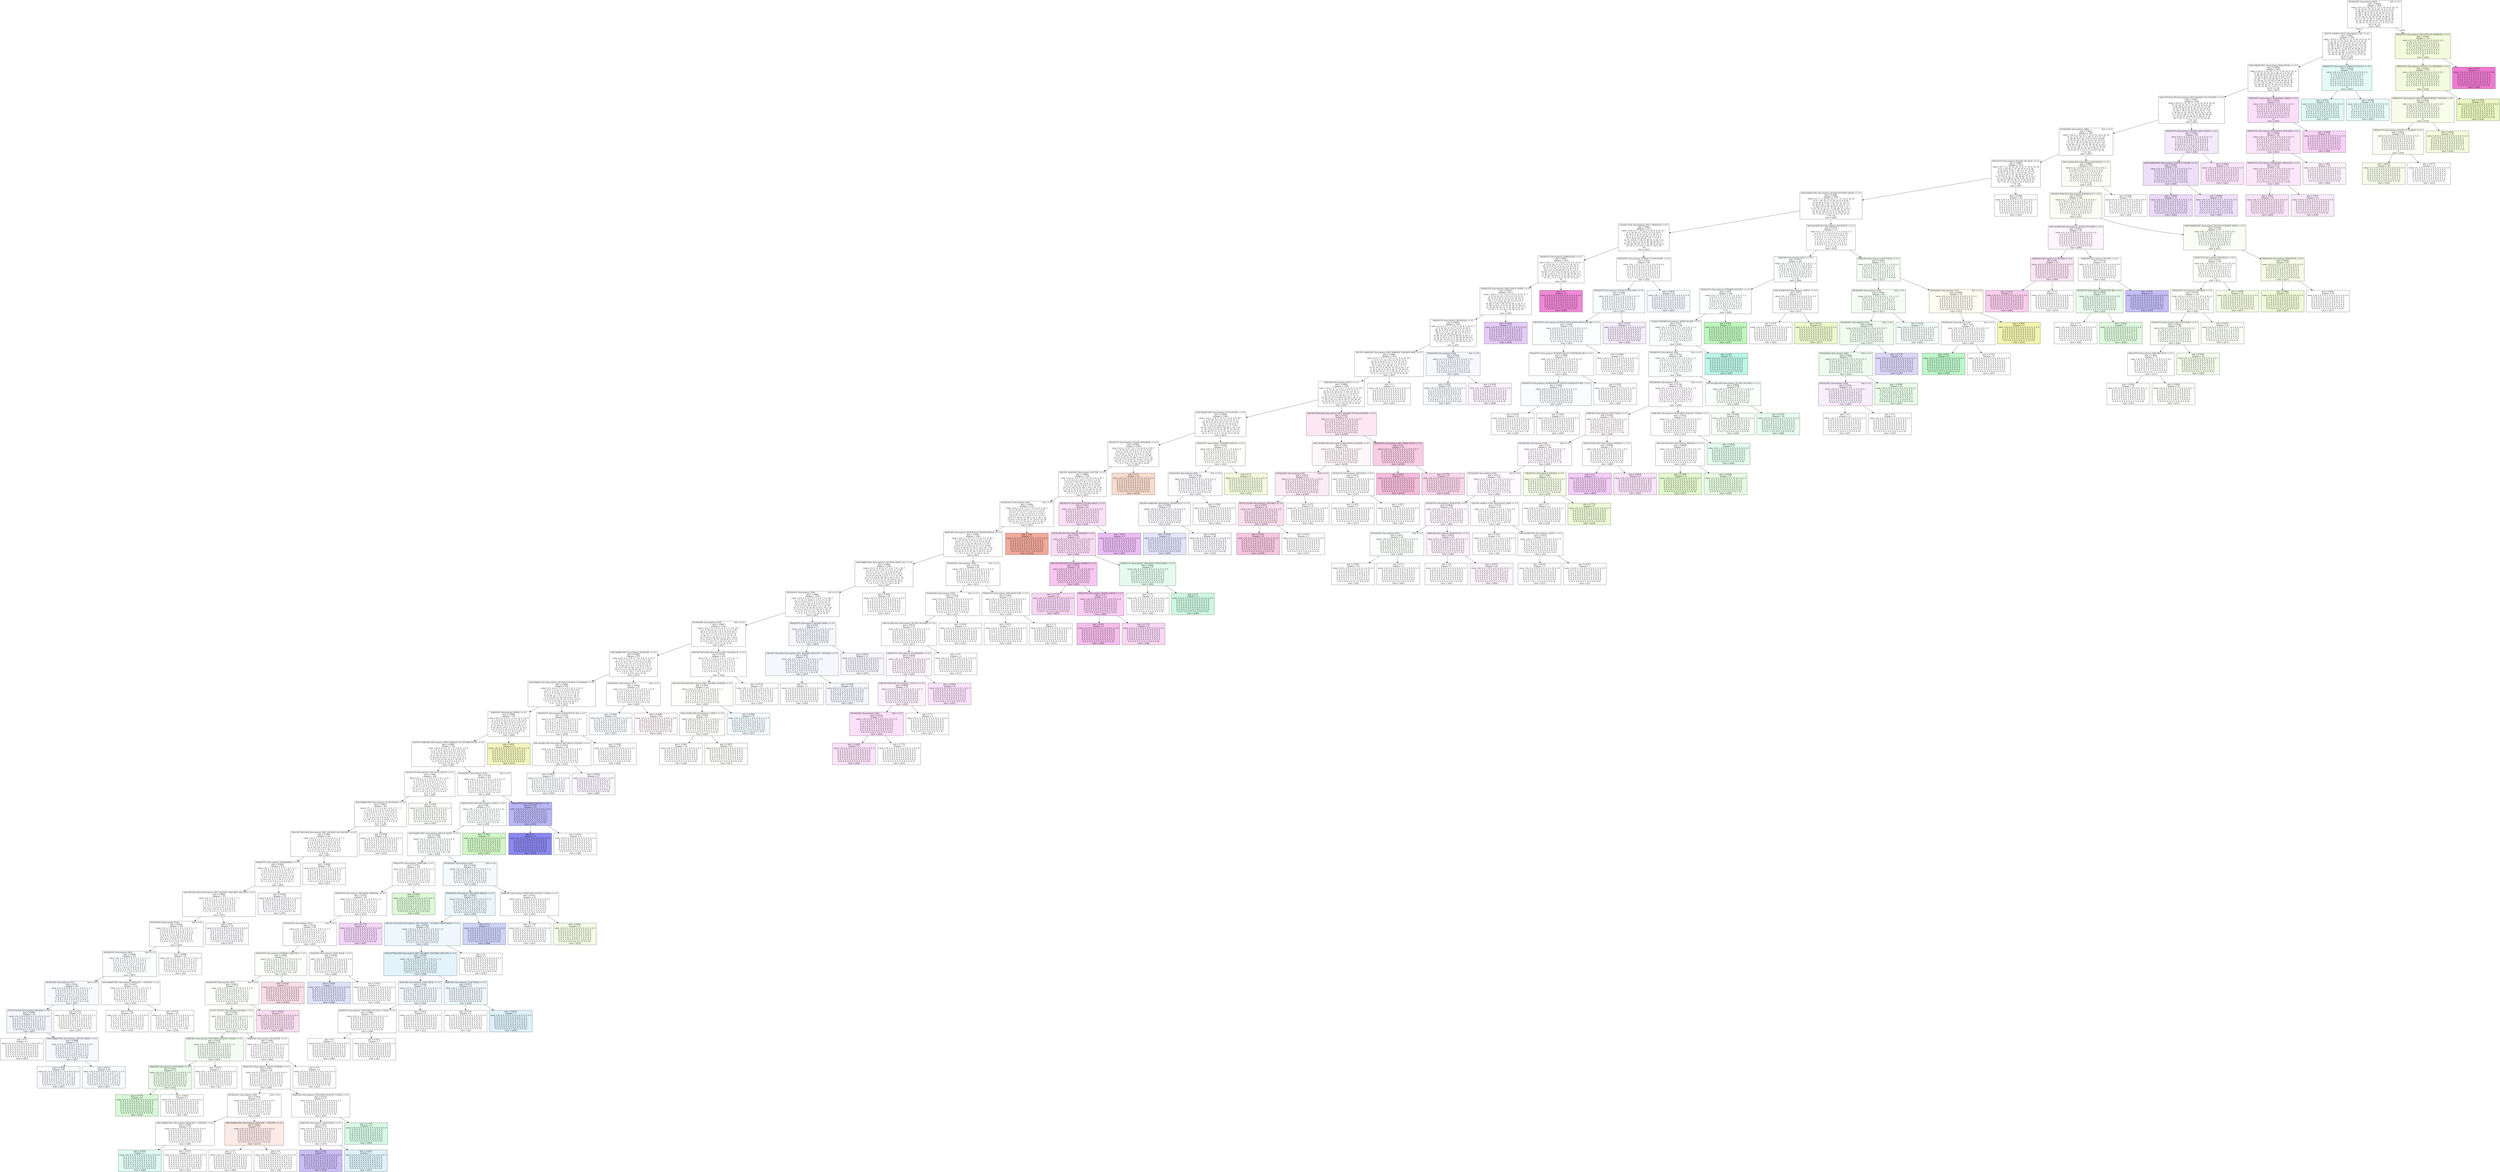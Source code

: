 digraph Tree {
node [shape=box, style="filled", color="black"] ;
0 [label="PACKAGING (Description)_0600                       600 <= 0.5\ngini = 0.9859\nsamples = 2830\nvalue = [21, 8, 5, 10, 13, 17, 11, 9, 19, 10, 8, 10, 31\n15, 12, 10, 61, 70, 18, 8, 49, 12, 6, 6, 14, 25\n5, 66, 50, 6, 14, 59, 9, 21, 9, 4, 13, 27, 30\n23, 68, 5, 28, 6, 23, 8, 43, 59, 26, 13, 8, 10\n11, 29, 7, 39, 6, 33, 49, 29, 3, 7, 15, 12, 36\n15, 37, 94, 22, 24, 26, 41, 36, 58, 86, 9, 37\n6, 17, 2, 25, 11, 69, 7, 3, 36, 12, 36, 31, 48\n32, 36, 55, 26, 69, 22, 47, 18, 5, 28, 42, 6\n15, 26, 10, 21, 16, 2, 11, 6, 7, 8, 5, 51, 20\n26, 8, 26, 11]\nclass = y[67]", fillcolor="#395ee501"] ;
1 [label="GRUPPO MARCA COGE (Description)_TRT <= 0.5\ngini = 0.9857\nsamples = 2709\nvalue = [18, 8, 5, 10, 10, 17, 11, 9, 19, 10, 8, 10, 31\n15, 12, 10, 22, 70, 18, 8, 49, 12, 6, 6, 14, 23\n5, 66, 49, 6, 14, 59, 9, 21, 9, 4, 12, 27, 28\n23, 68, 5, 28, 6, 23, 8, 43, 59, 26, 13, 8, 10\n11, 26, 7, 39, 6, 33, 49, 28, 3, 6, 11, 12, 14\n15, 30, 94, 22, 21, 26, 41, 36, 58, 86, 9, 37\n6, 17, 2, 25, 11, 69, 7, 3, 33, 12, 36, 28, 47\n31, 36, 55, 26, 69, 22, 40, 18, 5, 28, 42, 5\n14, 18, 10, 20, 16, 2, 11, 5, 7, 8, 5, 51, 20\n26, 8, 25, 10]\nclass = y[67]", fillcolor="#395ee501"] ;
0 -> 1 [labeldistance=2.5, labelangle=45, headlabel="True"] ;
2 [label="FAM MARKETING (Description)_INSALATONE <= 0.5\ngini = 0.9858\nsamples = 2631\nvalue = [18, 8, 5, 10, 10, 17, 11, 9, 19, 10, 8, 10, 31\n15, 12, 10, 22, 70, 18, 8, 49, 12, 6, 6, 14, 23\n5, 66, 49, 6, 10, 58, 9, 21, 9, 4, 12, 26, 28\n23, 53, 5, 28, 6, 23, 8, 39, 35, 20, 13, 8, 9\n11, 26, 7, 39, 6, 32, 49, 28, 3, 6, 10, 12, 14\n15, 30, 94, 22, 21, 20, 41, 36, 58, 86, 9, 36\n6, 17, 2, 25, 11, 68, 7, 3, 33, 12, 36, 28, 43\n31, 36, 55, 26, 67, 22, 40, 18, 5, 28, 41, 5\n14, 18, 10, 20, 15, 2, 11, 5, 7, 8, 5, 47, 20\n26, 8, 25, 10]\nclass = y[67]", fillcolor="#395ee501"] ;
1 -> 2 ;
3 [label="FAM DETTAGLIATA (Description)_MEL SALADES TP+CRUDITE <= 0.5\ngini = 0.9857\nsamples = 2546\nvalue = [18, 8, 5, 10, 10, 17, 11, 9, 19, 10, 8, 10, 30\n15, 12, 10, 22, 70, 17, 8, 49, 12, 6, 6, 12, 23\n5, 66, 48, 6, 10, 51, 9, 21, 9, 4, 12, 25, 28\n23, 53, 5, 28, 6, 23, 8, 39, 35, 20, 13, 8, 8\n11, 26, 7, 39, 6, 32, 49, 28, 3, 6, 10, 7, 14\n7, 30, 94, 22, 21, 20, 41, 34, 57, 82, 9, 35, 6\n17, 2, 24, 11, 68, 7, 3, 33, 12, 26, 28, 38, 29\n31, 33, 24, 67, 22, 40, 18, 5, 28, 41, 5, 14\n18, 9, 20, 15, 2, 11, 5, 7, 8, 5, 47, 20, 26\n7, 24, 10]\nclass = y[67]", fillcolor="#395ee501"] ;
2 -> 3 ;
4 [label="PACKAGING (Description)_0080                       N/A <= 0.5\ngini = 0.9857\nsamples = 2447\nvalue = [18, 8, 5, 10, 10, 17, 11, 9, 18, 10, 8, 10, 30\n14, 12, 9, 22, 70, 17, 8, 49, 12, 6, 6, 12, 21\n5, 66, 44, 6, 9, 46, 9, 21, 9, 4, 12, 24, 28\n21, 51, 5, 28, 6, 23, 8, 37, 35, 20, 13, 8, 8\n11, 25, 7, 39, 6, 32, 49, 28, 3, 6, 10, 7, 14\n6, 29, 94, 21, 21, 19, 41, 34, 56, 81, 8, 25, 5\n14, 2, 22, 7, 49, 7, 3, 31, 12, 24, 27, 36, 29\n22, 31, 23, 65, 22, 38, 18, 5, 26, 41, 5, 13\n18, 9, 20, 15, 2, 11, 5, 7, 8, 5, 47, 20, 24\n7, 22, 10]\nclass = y[67]", fillcolor="#395ee501"] ;
3 -> 4 ;
5 [label="PRODOTTO (Description)_SALADE DU JOUR <= 0.5\ngini = 0.9863\nsamples = 2134\nvalue = [17, 7, 5, 10, 10, 16, 11, 8, 17, 10, 8, 10, 30\n8, 9, 7, 20, 36, 17, 6, 29, 10, 6, 6, 9, 20\n4, 55, 44, 6, 9, 42, 7, 14, 9, 4, 11, 23, 26\n21, 43, 5, 22, 6, 22, 7, 31, 32, 18, 13, 7, 6\n8, 22, 6, 33, 6, 31, 39, 26, 3, 6, 8, 7, 13\n6, 27, 79, 21, 21, 11, 38, 34, 42, 73, 5, 21, 5\n13, 2, 21, 6, 44, 6, 3, 28, 9, 24, 22, 33, 28\n22, 26, 21, 58, 21, 34, 15, 5, 24, 30, 4, 12\n15, 7, 18, 15, 2, 10, 3, 7, 8, 5, 34, 19, 23\n7, 20, 10]\nclass = y[67]", fillcolor="#395ee501"] ;
4 -> 5 ;
6 [label="FAM MARKETING (Description)_JEUNES POUSSES MONO <= 0.5\ngini = 0.9862\nsamples = 2094\nvalue = [17, 7, 5, 10, 10, 16, 11, 7, 17, 10, 8, 10, 30\n8, 9, 7, 20, 35, 17, 6, 29, 10, 6, 6, 9, 20\n4, 54, 44, 6, 9, 42, 7, 13, 9, 4, 11, 23, 17\n12, 43, 5, 22, 5, 22, 7, 30, 31, 18, 13, 7, 6\n7, 20, 6, 33, 6, 30, 38, 25, 3, 6, 8, 7, 13\n6, 25, 79, 21, 21, 11, 37, 34, 42, 73, 5, 21, 5\n13, 2, 21, 6, 41, 6, 3, 27, 9, 24, 22, 33, 27\n22, 26, 21, 58, 21, 33, 15, 5, 24, 30, 4, 12\n15, 7, 18, 15, 2, 10, 3, 7, 8, 5, 34, 19, 23\n7, 20, 10]\nclass = y[67]", fillcolor="#395ee501"] ;
5 -> 6 ;
7 [label="CLASSE COGE (Description)_PFC+ TRAITEUR <= 0.5\ngini = 0.986\nsamples = 1717\nvalue = [14, 6, 5, 7, 8, 14, 9, 5, 16, 9, 4, 10, 21, 7\n4, 3, 20, 24, 15, 5, 27, 4, 6, 5, 6, 14, 4\n45, 34, 6, 6, 21, 6, 12, 8, 2, 9, 19, 15, 11\n24, 5, 5, 5, 19, 7, 23, 20, 13, 13, 6, 6, 5\n18, 5, 29, 6, 29, 30, 22, 3, 5, 7, 7, 13, 5\n23, 72, 19, 20, 7, 32, 33, 40, 61, 4, 20, 3, 12\n2, 20, 5, 35, 6, 3, 20, 6, 20, 18, 25, 26, 17\n15, 20, 42, 16, 30, 11, 5, 23, 28, 4, 12, 12, 6\n18, 14, 2, 5, 2, 5, 8, 5, 19, 17, 19, 6, 18\n10]\nclass = y[67]", fillcolor="#395ee502"] ;
6 -> 7 ;
8 [label="PRODOTTO (Description)_SERENA BIO <= 0.5\ngini = 0.9857\nsamples = 1619\nvalue = [14, 5, 5, 7, 7, 13, 8, 5, 15, 9, 4, 10, 21, 7\n4, 3, 16, 24, 15, 5, 27, 4, 6, 5, 6, 14, 4\n45, 33, 6, 6, 21, 6, 12, 8, 2, 6, 19, 14, 11\n24, 5, 5, 5, 16, 7, 23, 19, 13, 10, 6, 6, 5\n10, 5, 21, 6, 28, 29, 20, 3, 4, 7, 7, 8, 5\n18, 69, 17, 18, 7, 29, 33, 40, 61, 4, 20, 3, 11\n2, 20, 5, 32, 6, 3, 17, 6, 19, 18, 25, 26, 16\n15, 19, 42, 16, 23, 11, 5, 23, 28, 4, 12, 11, 6\n14, 10, 1, 5, 2, 5, 8, 2, 19, 16, 19, 6, 14\n9]\nclass = y[67]", fillcolor="#395ee501"] ;
7 -> 8 ;
9 [label="PRODOTTO (Description)_MINI LAITUE VERTE <= 0.5\ngini = 0.9857\nsamples = 1613\nvalue = [14, 5, 5, 7, 7, 13, 8, 5, 15, 9, 4, 10, 21, 7\n4, 3, 16, 24, 15, 5, 27, 4, 6, 5, 6, 14, 4\n45, 33, 6, 6, 21, 6, 12, 8, 2, 6, 19, 14, 11\n24, 5, 5, 5, 16, 7, 23, 19, 13, 10, 6, 6, 5\n10, 5, 21, 6, 28, 29, 20, 3, 4, 7, 7, 7, 5\n18, 69, 17, 18, 7, 29, 33, 40, 61, 4, 20, 3, 11\n2, 20, 5, 32, 6, 3, 17, 6, 19, 18, 25, 26, 16\n15, 19, 42, 16, 19, 11, 5, 23, 28, 4, 12, 11, 6\n13, 10, 1, 5, 2, 5, 8, 2, 19, 16, 19, 6, 14\n9]\nclass = y[67]", fillcolor="#395ee501"] ;
8 -> 9 ;
10 [label="PRODOTTO (Description)_DELIZIOSA <= 0.5\ngini = 0.9856\nsamples = 1592\nvalue = [14, 5, 5, 7, 7, 13, 8, 5, 14, 9, 4, 10, 21, 7\n4, 3, 16, 24, 15, 5, 27, 4, 6, 5, 6, 14, 4\n44, 33, 6, 6, 21, 6, 12, 8, 2, 6, 17, 14, 11\n24, 5, 5, 5, 15, 7, 23, 18, 12, 10, 6, 6, 5\n10, 5, 21, 6, 28, 28, 20, 3, 4, 7, 7, 7, 5\n18, 69, 16, 18, 7, 29, 33, 40, 61, 4, 20, 3, 11\n2, 20, 4, 25, 6, 3, 17, 6, 18, 18, 25, 26, 16\n15, 19, 41, 16, 18, 11, 5, 23, 28, 4, 12, 11, 6\n12, 10, 1, 5, 2, 5, 8, 2, 19, 16, 19, 6, 14\n9]\nclass = y[67]", fillcolor="#395ee501"] ;
9 -> 10 ;
11 [label="GRUPPO MARCHIO (Description)_MPP (MARQUE PREMIER PRIX) <= 0.5\ngini = 0.9862\nsamples = 1510\nvalue = [13, 5, 5, 7, 7, 13, 7, 5, 12, 9, 4, 10, 20, 7\n3, 3, 15, 21, 14, 5, 25, 4, 6, 5, 6, 13, 4\n43, 32, 6, 6, 20, 6, 12, 7, 2, 6, 17, 14, 11\n24, 5, 5, 4, 15, 7, 23, 17, 11, 10, 6, 4, 5\n10, 5, 19, 6, 27, 28, 20, 3, 4, 7, 7, 7, 5\n18, 57, 16, 17, 6, 26, 32, 31, 52, 3, 20, 3, 10\n1, 20, 3, 24, 6, 3, 16, 6, 18, 17, 22, 26, 16\n15, 19, 40, 15, 17, 11, 5, 23, 26, 4, 11, 11, 5\n12, 9, 1, 5, 2, 5, 8, 2, 18, 15, 19, 6, 14, 9]\nclass = y[67]", fillcolor="#395ee501"] ;
10 -> 11 ;
12 [label="MARCHIO (Description)_DECO <= 0.5\ngini = 0.9864\nsamples = 1504\nvalue = [13, 5, 5, 7, 7, 13, 7, 5, 12, 9, 4, 10, 20, 7\n3, 3, 15, 21, 14, 5, 25, 4, 6, 5, 6, 13, 4\n43, 32, 6, 6, 20, 6, 12, 7, 2, 6, 17, 14, 11\n24, 5, 5, 4, 15, 7, 23, 17, 11, 10, 6, 4, 5\n10, 5, 19, 6, 27, 28, 20, 3, 4, 7, 7, 7, 5\n18, 54, 16, 17, 6, 26, 32, 31, 49, 3, 20, 3, 10\n1, 20, 3, 24, 6, 3, 16, 6, 18, 17, 22, 26, 16\n15, 19, 40, 15, 17, 11, 5, 23, 26, 4, 11, 11, 5\n12, 9, 1, 5, 2, 5, 8, 2, 18, 15, 19, 6, 14, 9]\nclass = y[67]", fillcolor="#395ee501"] ;
11 -> 12 ;
13 [label="FAM MARKETING (Description)_DA CUOCERE <= 0.5\ngini = 0.9864\nsamples = 1459\nvalue = [12, 5, 5, 6, 7, 13, 7, 4, 12, 9, 4, 9, 20, 7\n3, 3, 15, 18, 14, 5, 22, 4, 3, 5, 6, 13, 4\n43, 32, 6, 6, 19, 6, 12, 7, 2, 6, 17, 13, 10\n24, 5, 3, 4, 15, 7, 23, 17, 10, 10, 6, 4, 5\n10, 5, 19, 6, 27, 28, 20, 3, 4, 7, 7, 6, 5\n18, 53, 16, 17, 6, 26, 32, 30, 46, 3, 19, 2, 10\n1, 19, 3, 24, 6, 3, 16, 6, 18, 17, 21, 24, 15\n15, 19, 40, 15, 17, 11, 5, 21, 18, 4, 11, 11, 5\n12, 9, 1, 5, 2, 5, 8, 2, 15, 15, 19, 6, 14, 9]\nclass = y[67]", fillcolor="#395ee501"] ;
12 -> 13 ;
14 [label="PRODOTTO (Description)_SALADE PAYSANNE <= 0.5\ngini = 0.9863\nsamples = 1386\nvalue = [12, 5, 5, 6, 7, 13, 7, 4, 10, 8, 4, 9, 20, 7\n3, 3, 8, 18, 14, 5, 22, 4, 3, 5, 6, 11, 4, 42\n32, 6, 6, 18, 6, 12, 7, 0, 6, 17, 9, 10, 24\n5, 3, 4, 14, 7, 23, 16, 10, 9, 6, 3, 5, 10, 5\n19, 6, 27, 28, 19, 3, 4, 6, 7, 5, 5, 15, 48\n16, 13, 6, 25, 32, 27, 40, 3, 16, 2, 10, 1, 19\n3, 23, 6, 3, 15, 6, 18, 17, 21, 24, 13, 15, 18\n40, 14, 15, 6, 5, 21, 18, 4, 10, 9, 5, 10, 9\n1, 5, 1, 5, 8, 1, 15, 14, 19, 6, 14, 9]\nclass = y[67]", fillcolor="#395ee501"] ;
13 -> 14 ;
15 [label="GRUPPO MARCHIO (Description)_NEUTRE <= 0.5\ngini = 0.9862\nsamples = 1376\nvalue = [12, 5, 5, 4, 7, 13, 7, 4, 10, 8, 4, 9, 20, 7\n3, 3, 8, 18, 14, 5, 22, 4, 3, 5, 6, 11, 4, 41\n32, 6, 6, 17, 6, 12, 7, 0, 6, 17, 9, 10, 24\n5, 3, 4, 14, 7, 23, 16, 10, 9, 6, 3, 5, 10, 4\n19, 6, 27, 28, 19, 3, 4, 6, 7, 5, 5, 15, 48\n16, 13, 6, 24, 32, 27, 40, 3, 16, 2, 10, 1, 19\n3, 23, 6, 3, 15, 6, 18, 17, 21, 24, 13, 15, 18\n40, 14, 15, 6, 5, 21, 18, 4, 10, 9, 5, 10, 9\n1, 5, 1, 5, 8, 1, 15, 14, 19, 6, 14, 5]\nclass = y[67]", fillcolor="#395ee501"] ;
14 -> 15 ;
16 [label="PACKAGING (Description)_0500                       N/A <= 0.5\ngini = 0.9863\nsamples = 1347\nvalue = [12, 5, 5, 4, 7, 13, 7, 4, 9, 8, 4, 9, 20, 7\n3, 3, 8, 18, 14, 5, 20, 4, 3, 5, 5, 11, 4, 41\n32, 6, 5, 17, 6, 11, 7, 0, 6, 17, 9, 10, 21\n5, 3, 4, 14, 7, 22, 16, 10, 9, 6, 3, 5, 10, 4\n19, 6, 27, 27, 19, 3, 4, 6, 7, 5, 5, 15, 47\n16, 13, 5, 24, 32, 27, 39, 3, 16, 2, 10, 1, 19\n3, 23, 6, 3, 15, 6, 16, 17, 21, 24, 13, 15, 18\n33, 14, 13, 5, 5, 21, 18, 3, 10, 9, 5, 10, 9\n1, 4, 1, 5, 8, 1, 14, 14, 19, 6, 14, 5]\nclass = y[67]", fillcolor="#395ee501"] ;
15 -> 16 ;
17 [label="MARCHIO (Description)_BONDUELLE RESTAURATION <= 0.5\ngini = 0.9863\nsamples = 1342\nvalue = [12, 5, 5, 4, 7, 13, 7, 4, 9, 7, 4, 9, 20, 7\n3, 3, 8, 18, 14, 5, 20, 4, 3, 5, 5, 11, 4, 41\n32, 6, 5, 17, 6, 11, 7, 0, 6, 17, 9, 10, 21\n5, 3, 4, 14, 7, 22, 16, 10, 9, 6, 3, 5, 10, 4\n19, 6, 27, 27, 19, 3, 4, 6, 7, 5, 5, 15, 46\n16, 13, 5, 24, 32, 27, 39, 3, 16, 2, 10, 1, 19\n3, 23, 6, 3, 15, 6, 16, 17, 21, 24, 13, 15, 18\n33, 14, 13, 5, 5, 21, 18, 3, 10, 9, 5, 10, 9\n1, 4, 1, 5, 8, 1, 14, 11, 19, 6, 14, 5]\nclass = y[67]", fillcolor="#395ee501"] ;
16 -> 17 ;
18 [label="FAM MARKETING (Description)_CDI CROCCANTE 100 <= 0.5\ngini = 0.9862\nsamples = 1294\nvalue = [12, 5, 5, 4, 6, 13, 7, 4, 9, 7, 4, 4, 20, 7\n3, 3, 6, 18, 13, 5, 20, 3, 3, 5, 5, 11, 4, 40\n31, 6, 5, 15, 6, 11, 7, 0, 5, 16, 8, 10, 21\n5, 3, 4, 14, 7, 21, 12, 10, 9, 6, 3, 5, 10, 4\n19, 6, 27, 26, 19, 3, 4, 6, 7, 5, 5, 15, 44\n16, 13, 5, 23, 32, 26, 38, 3, 16, 2, 10, 1, 19\n3, 21, 6, 3, 15, 5, 15, 17, 20, 24, 10, 10, 17\n33, 11, 13, 5, 5, 21, 18, 3, 10, 9, 4, 10, 9\n1, 4, 1, 5, 8, 1, 14, 11, 18, 6, 14, 4]\nclass = y[67]", fillcolor="#395ee501"] ;
17 -> 18 ;
19 [label="PACKAGING (Description)_0180                       N/A <= 0.5\ngini = 0.9865\nsamples = 1256\nvalue = [12, 5, 5, 4, 6, 13, 7, 4, 8, 7, 4, 4, 20, 7\n3, 3, 5, 18, 13, 4, 20, 3, 3, 5, 5, 11, 4, 36\n30, 6, 5, 15, 6, 11, 7, 0, 5, 15, 8, 10, 21\n5, 3, 4, 14, 7, 18, 12, 9, 9, 6, 3, 5, 10, 4\n19, 6, 27, 25, 19, 3, 4, 6, 7, 5, 5, 15, 40\n15, 13, 5, 23, 32, 22, 34, 3, 16, 2, 10, 1, 19\n3, 17, 6, 2, 14, 5, 15, 17, 20, 23, 9, 10, 17\n33, 9, 13, 5, 5, 21, 18, 3, 10, 9, 4, 10, 9\n1, 4, 1, 5, 8, 1, 13, 11, 18, 6, 14, 4]\nclass = y[67]", fillcolor="#395ee501"] ;
18 -> 19 ;
20 [label="PACKAGING (Description)_0100                       N/A <= 0.5\ngini = 0.9867\nsamples = 1185\nvalue = [12, 5, 5, 3, 6, 12, 6, 4, 7, 7, 4, 4, 19, 7\n3, 3, 5, 16, 13, 4, 17, 3, 3, 5, 5, 11, 3, 36\n28, 6, 5, 14, 5, 10, 7, 0, 5, 15, 8, 8, 20, 5\n3, 4, 14, 7, 17, 12, 9, 9, 6, 3, 5, 8, 4, 19\n5, 26, 23, 17, 2, 4, 5, 7, 5, 4, 15, 31, 15\n13, 5, 19, 32, 16, 30, 3, 15, 2, 10, 1, 18, 3\n17, 6, 2, 14, 5, 15, 17, 19, 23, 8, 9, 17, 31\n8, 13, 5, 5, 21, 15, 3, 10, 9, 4, 10, 9, 0, 4\n1, 5, 8, 1, 11, 9, 17, 6, 14, 4]\nclass = y[27]", fillcolor="#61e53901"] ;
19 -> 20 ;
21 [label="FAM MARKETING (Description)_JULIENNE <= 0.5\ngini = 0.9865\nsamples = 975\nvalue = [12, 4, 4, 3, 6, 11, 3, 4, 6, 6, 4, 3, 13, 6\n2, 3, 5, 7, 13, 4, 7, 3, 2, 4, 5, 10, 3, 28\n25, 5, 2, 12, 2, 10, 7, 0, 5, 15, 6, 6, 18, 5\n2, 4, 11, 7, 13, 11, 6, 7, 5, 3, 4, 7, 4, 17\n4, 19, 20, 14, 1, 3, 5, 7, 3, 4, 11, 24, 11\n11, 4, 17, 30, 13, 20, 2, 11, 2, 9, 1, 13, 3\n14, 5, 2, 13, 4, 14, 16, 16, 20, 7, 7, 12, 27\n4, 7, 3, 4, 21, 10, 1, 7, 8, 4, 8, 9, 0, 4\n1, 4, 7, 0, 9, 8, 15, 4, 14, 4]\nclass = y[72]", fillcolor="#3f39e501"] ;
20 -> 21 ;
22 [label="FAM MARKETING (Description)_JEUNES POUSSES CONTADINO <= 0.5\ngini = 0.9866\nsamples = 903\nvalue = [11, 4, 4, 3, 5, 11, 2, 4, 5, 6, 4, 3, 12, 6\n2, 3, 4, 7, 12, 4, 7, 3, 2, 4, 5, 10, 3, 24\n20, 5, 1, 8, 2, 10, 7, 0, 4, 15, 5, 6, 17, 4\n2, 4, 11, 7, 11, 10, 5, 7, 5, 3, 3, 7, 4, 17\n4, 14, 20, 12, 1, 3, 5, 7, 3, 4, 11, 24, 11\n7, 4, 16, 29, 12, 19, 2, 8, 2, 9, 1, 13, 3\n13, 5, 2, 13, 4, 14, 15, 12, 17, 6, 6, 12, 27\n4, 7, 3, 4, 17, 10, 1, 6, 6, 2, 8, 8, 0, 4\n1, 4, 7, 0, 9, 8, 13, 4, 13, 4]\nclass = y[72]", fillcolor="#3f39e501"] ;
21 -> 22 ;
23 [label="MARCHIO (Description)_BERNA <= 0.5\ngini = 0.9864\nsamples = 797\nvalue = [8, 4, 4, 2, 4, 11, 2, 4, 5, 4, 4, 1, 9, 6\n1, 3, 4, 6, 11, 4, 6, 3, 2, 4, 5, 10, 3, 23\n15, 4, 1, 8, 2, 10, 5, 0, 4, 13, 3, 6, 17, 2\n1, 4, 9, 5, 10, 10, 3, 6, 5, 3, 3, 6, 3, 13\n4, 11, 18, 9, 1, 2, 5, 5, 3, 4, 7, 24, 11, 7\n4, 16, 24, 12, 19, 2, 7, 2, 9, 0, 8, 2, 13, 5\n2, 9, 4, 13, 12, 10, 14, 6, 5, 12, 26, 4, 7\n2, 4, 12, 8, 1, 6, 6, 2, 8, 5, 0, 4, 1, 4\n4, 0, 9, 8, 12, 4, 11, 4]\nclass = y[94]", fillcolor="#e539cb01"] ;
22 -> 23 ;
24 [label="GRUPPO MARCHIO (Description)_MDD (MARQUE DE DISTRIBUTEUR) <= 0.5\ngini = 0.9864\nsamples = 793\nvalue = [8, 4, 4, 2, 4, 11, 2, 4, 5, 4, 4, 1, 9, 4\n1, 3, 4, 6, 11, 4, 6, 3, 2, 4, 5, 10, 3, 22\n15, 4, 1, 8, 2, 10, 5, 0, 4, 13, 3, 6, 17, 2\n1, 4, 9, 5, 10, 10, 3, 6, 5, 3, 3, 6, 3, 13\n4, 11, 18, 9, 1, 2, 5, 5, 3, 4, 7, 24, 11, 7\n4, 16, 24, 12, 19, 2, 7, 2, 9, 0, 8, 2, 13, 5\n2, 9, 4, 13, 12, 10, 14, 6, 5, 12, 26, 3, 7\n2, 4, 12, 8, 1, 6, 6, 2, 8, 5, 0, 4, 1, 4\n4, 0, 9, 8, 12, 4, 11, 4]\nclass = y[94]", fillcolor="#e539cb01"] ;
23 -> 24 ;
25 [label="PRODOTTO (Description)_COEUR DE LAITUE <= 0.5\ngini = 0.986\nsamples = 609\nvalue = [8, 2, 1, 1, 3, 8, 2, 4, 3, 3, 4, 1, 9, 2, 1\n1, 3, 6, 8, 4, 6, 1, 2, 4, 4, 4, 3, 17, 11\n2, 1, 3, 2, 8, 5, 0, 4, 12, 3, 5, 13, 2, 0\n3, 7, 4, 5, 5, 1, 4, 4, 3, 2, 6, 3, 11, 3\n7, 10, 7, 1, 2, 4, 3, 2, 2, 6, 21, 5, 5, 3\n8, 17, 11, 17, 2, 4, 2, 9, 0, 6, 1, 7, 5, 2\n7, 2, 10, 11, 9, 12, 4, 3, 10, 21, 3, 6, 2, 2\n9, 8, 1, 3, 6, 2, 6, 5, 0, 3, 1, 4, 4, 0, 9\n4, 9, 4, 9, 4]\nclass = y[67]", fillcolor="#395ee500"] ;
24 -> 25 ;
26 [label="FAM MARKETING (Description)_LE SELEZIONI <= 0.5\ngini = 0.9857\nsamples = 567\nvalue = [7, 2, 1, 1, 3, 8, 2, 4, 3, 3, 4, 1, 7, 1, 1\n1, 3, 6, 4, 3, 6, 1, 2, 4, 3, 4, 3, 16, 11\n2, 1, 3, 2, 8, 5, 0, 4, 11, 3, 5, 12, 2, 0\n3, 6, 4, 3, 4, 1, 2, 4, 3, 2, 6, 3, 11, 3\n7, 10, 7, 1, 2, 3, 3, 2, 1, 6, 21, 5, 4, 3\n7, 17, 8, 14, 2, 4, 2, 9, 0, 4, 1, 7, 5, 2\n7, 2, 10, 11, 8, 12, 3, 3, 9, 20, 3, 6, 1, 2\n9, 7, 1, 2, 6, 2, 6, 4, 0, 2, 1, 4, 3, 0, 8\n4, 9, 4, 9, 4]\nclass = y[67]", fillcolor="#395ee500"] ;
25 -> 26 ;
27 [label="FAM DETTAGLIATA (Description)_MEL SALADES AD+CRUDITE <= 0.5\ngini = 0.9856\nsamples = 521\nvalue = [5, 2, 1, 1, 3, 7, 2, 4, 3, 3, 4, 1, 4, 1, 1\n1, 3, 6, 4, 3, 6, 1, 2, 4, 3, 4, 3, 13, 9\n2, 1, 2, 2, 8, 4, 0, 4, 11, 3, 5, 12, 2, 0\n2, 5, 4, 3, 4, 1, 2, 4, 3, 2, 5, 2, 9, 3, 7\n9, 7, 1, 2, 3, 3, 2, 1, 6, 20, 5, 3, 3, 6\n16, 6, 12, 2, 4, 2, 9, 0, 3, 1, 7, 5, 2, 6\n2, 7, 11, 6, 12, 3, 3, 7, 19, 3, 3, 1, 2, 9\n7, 0, 1, 5, 2, 6, 4, 0, 2, 1, 4, 3, 0, 8, 2\n9, 4, 9, 4]\nclass = y[67]", fillcolor="#395ee501"] ;
26 -> 27 ;
28 [label="PRODOTTO (Description)_GOURMANDE <= 0.5\ngini = 0.9855\nsamples = 453\nvalue = [5, 2, 1, 1, 3, 7, 2, 3, 3, 2, 3, 1, 3, 1, 1\n1, 3, 6, 2, 2, 6, 1, 1, 4, 3, 4, 3, 8, 7, 2\n1, 2, 1, 8, 4, 0, 4, 6, 3, 4, 11, 1, 0, 2\n4, 3, 3, 3, 1, 2, 4, 1, 1, 5, 2, 8, 3, 7, 7\n5, 1, 2, 2, 2, 2, 1, 6, 16, 3, 3, 1, 5, 14\n5, 11, 1, 4, 2, 9, 0, 2, 1, 6, 5, 2, 5, 2\n5, 10, 4, 12, 3, 2, 7, 18, 3, 2, 1, 2, 9, 7\n0, 1, 4, 2, 6, 4, 0, 2, 1, 4, 3, 0, 8, 2, 7\n4, 7, 3]\nclass = y[94]", fillcolor="#e539cb01"] ;
27 -> 28 ;
29 [label="FAM DETTAGLIATA (Description)_MEL SALADES CHICOREE ADULTES <= 0.5\ngini = 0.9846\nsamples = 375\nvalue = [3, 2, 1, 1, 2, 7, 1, 3, 3, 2, 3, 0, 1, 1, 1\n1, 3, 6, 2, 2, 6, 1, 1, 4, 3, 4, 1, 7, 6, 2\n1, 2, 1, 7, 3, 0, 3, 4, 3, 4, 9, 1, 0, 1, 4\n3, 2, 3, 1, 2, 3, 1, 1, 5, 2, 6, 1, 5, 6, 4\n1, 1, 0, 1, 1, 1, 3, 15, 2, 2, 1, 5, 9, 5\n10, 1, 2, 1, 8, 0, 2, 1, 6, 1, 2, 3, 2, 4\n9, 4, 9, 0, 1, 6, 15, 3, 2, 0, 2, 9, 7, 0\n1, 3, 1, 6, 3, 0, 1, 1, 3, 2, 0, 7, 2, 7, 4\n6, 3]\nclass = y[67]", fillcolor="#395ee500"] ;
28 -> 29 ;
30 [label="PACKAGING (Description)_0160                       N/A <= 0.5\ngini = 0.9836\nsamples = 316\nvalue = [2, 2, 1, 0, 2, 4, 1, 3, 3, 2, 3, 0, 1, 1, 1\n1, 2, 6, 2, 2, 6, 1, 1, 3, 3, 4, 1, 5, 5, 2\n1, 2, 0, 6, 3, 0, 2, 4, 3, 3, 8, 1, 0, 1, 3\n3, 2, 2, 1, 2, 3, 1, 1, 4, 1, 3, 0, 5, 6, 4\n1, 0, 0, 0, 1, 1, 2, 14, 2, 2, 1, 5, 5, 4\n10, 1, 2, 1, 8, 0, 2, 0, 6, 0, 0, 3, 2, 4\n8, 3, 8, 0, 1, 5, 12, 3, 1, 0, 0, 8, 7, 0\n1, 3, 0, 5, 2, 0, 1, 0, 2, 2, 0, 5, 2, 5, 3\n6, 1]\nclass = y[67]", fillcolor="#395ee502"] ;
29 -> 30 ;
31 [label="PACKAGING (Description)_0200                       N/A <= 0.5\ngini = 0.9824\nsamples = 271\nvalue = [2, 2, 0, 0, 0, 2, 0, 3, 3, 2, 1, 0, 1, 1, 1\n0, 2, 5, 2, 2, 6, 1, 1, 3, 3, 3, 1, 4, 4, 2\n1, 1, 0, 4, 3, 0, 2, 2, 3, 3, 7, 1, 0, 1, 3\n3, 0, 1, 1, 2, 3, 0, 1, 4, 1, 3, 0, 4, 6, 3\n1, 0, 0, 0, 1, 1, 1, 13, 2, 2, 1, 4, 5, 3\n10, 0, 1, 1, 8, 0, 2, 0, 4, 0, 0, 2, 1, 4\n6, 2, 8, 0, 1, 4, 10, 3, 1, 0, 0, 7, 6, 0\n1, 2, 0, 4, 2, 0, 1, 0, 2, 2, 0, 5, 2, 5, 3\n6, 1]\nclass = y[67]", fillcolor="#395ee503"] ;
30 -> 31 ;
32 [label="PACKAGING (Description)_0125                       N/A <= 0.5\ngini = 0.976\nsamples = 143\nvalue = [1, 0, 0, 0, 0, 0, 0, 2, 1, 0, 0, 0, 1, 1, 1\n0, 2, 2, 0, 0, 3, 0, 0, 1, 2, 1, 1, 4, 2, 0\n1, 0, 0, 3, 0, 0, 1, 0, 3, 2, 4, 1, 0, 1, 3\n1, 0, 0, 1, 1, 1, 0, 1, 1, 0, 2, 0, 3, 4, 1\n0, 0, 0, 0, 0, 0, 1, 11, 1, 1, 0, 3, 2, 1\n5, 0, 0, 0, 4, 0, 2, 0, 3, 0, 0, 2, 0, 3, 4\n1, 4, 0, 1, 4, 6, 3, 0, 0, 0, 2, 3, 0, 0, 1\n0, 3, 0, 0, 0, 0, 1, 1, 0, 2, 1, 2, 1, 4, 0]\nclass = y[67]", fillcolor="#395ee509"] ;
31 -> 32 ;
33 [label="SOTTO-TECNO (Description)_SALADES <= 0.5\ngini = 0.9691\nsamples = 82\nvalue = [1, 0, 0, 0, 0, 0, 0, 1, 0, 0, 0, 0, 1, 0, 0\n0, 1, 2, 0, 0, 1, 0, 0, 1, 1, 0, 1, 3, 2, 0\n0, 0, 0, 2, 0, 0, 0, 0, 2, 0, 2, 1, 0, 1, 3\n0, 0, 0, 1, 1, 1, 0, 1, 1, 0, 2, 0, 1, 3, 0\n0, 0, 0, 0, 0, 0, 0, 8, 1, 0, 0, 2, 1, 1, 3\n0, 0, 0, 1, 0, 0, 0, 2, 0, 0, 2, 0, 1, 2, 0\n1, 0, 1, 4, 3, 2, 0, 0, 0, 2, 2, 0, 0, 0, 0\n1, 0, 0, 0, 0, 0, 1, 0, 0, 1, 1, 0, 2, 0]\nclass = y[67]", fillcolor="#395ee50d"] ;
32 -> 33 ;
34 [label="gini = 0.75\nsamples = 4\nvalue = [0, 0, 0, 0, 0, 0, 0, 0, 0, 0, 0, 0, 0, 0, 0\n0, 0, 0, 0, 0, 0, 0, 0, 0, 0, 0, 0, 0, 0, 0\n0, 0, 0, 0, 0, 0, 0, 0, 0, 0, 0, 0, 0, 0, 0\n0, 0, 0, 0, 0, 0, 0, 0, 0, 0, 0, 0, 0, 0, 0\n0, 0, 0, 0, 0, 0, 0, 1, 0, 0, 0, 1, 0, 0, 1\n0, 0, 0, 0, 0, 0, 0, 0, 0, 0, 0, 0, 0, 0, 0\n0, 0, 1, 0, 0, 0, 0, 0, 0, 0, 0, 0, 0, 0, 0\n0, 0, 0, 0, 0, 0, 0, 0, 0, 0, 0, 0, 0, 0]\nclass = y[67]", fillcolor="#395ee500"] ;
33 -> 34 ;
35 [label="FAM MARKETING (Description)_ADULTE MISTE <= 0.5\ngini = 0.9698\nsamples = 78\nvalue = [1, 0, 0, 0, 0, 0, 0, 1, 0, 0, 0, 0, 1, 0, 0\n0, 1, 2, 0, 0, 1, 0, 0, 1, 1, 0, 1, 3, 2, 0\n0, 0, 0, 2, 0, 0, 0, 0, 2, 0, 2, 1, 0, 1, 3\n0, 0, 0, 1, 1, 1, 0, 1, 1, 0, 2, 0, 1, 3, 0\n0, 0, 0, 0, 0, 0, 0, 7, 1, 0, 0, 1, 1, 1, 2\n0, 0, 0, 1, 0, 0, 0, 2, 0, 0, 2, 0, 1, 2, 0\n1, 0, 0, 4, 3, 2, 0, 0, 0, 2, 2, 0, 0, 0, 0\n1, 0, 0, 0, 0, 0, 1, 0, 0, 1, 1, 0, 2, 0]\nclass = y[67]", fillcolor="#395ee50a"] ;
33 -> 35 ;
36 [label="gini = 0.9638\nsamples = 40\nvalue = [1, 0, 0, 0, 0, 0, 0, 1, 0, 0, 0, 0, 0, 0, 0\n0, 0, 2, 0, 0, 0, 0, 0, 0, 0, 0, 1, 2, 1, 0\n0, 0, 0, 1, 0, 0, 0, 0, 1, 0, 1, 0, 0, 1, 2\n0, 0, 0, 1, 1, 1, 0, 0, 1, 0, 1, 0, 1, 2, 0\n0, 0, 0, 0, 0, 0, 0, 3, 0, 0, 0, 1, 1, 0, 0\n0, 0, 0, 0, 0, 0, 0, 2, 0, 0, 1, 0, 1, 0, 0\n1, 0, 0, 1, 1, 1, 0, 0, 0, 1, 1, 0, 0, 0, 0\n0, 0, 0, 0, 0, 0, 1, 0, 0, 0, 0, 0, 2, 0]\nclass = y[67]", fillcolor="#395ee507"] ;
35 -> 36 ;
37 [label="gini = 0.9571\nsamples = 38\nvalue = [0, 0, 0, 0, 0, 0, 0, 0, 0, 0, 0, 0, 1, 0, 0\n0, 1, 0, 0, 0, 1, 0, 0, 1, 1, 0, 0, 1, 1, 0\n0, 0, 0, 1, 0, 0, 0, 0, 1, 0, 1, 1, 0, 0, 1\n0, 0, 0, 0, 0, 0, 0, 1, 0, 0, 1, 0, 0, 1, 0\n0, 0, 0, 0, 0, 0, 0, 4, 1, 0, 0, 0, 0, 1, 2\n0, 0, 0, 1, 0, 0, 0, 0, 0, 0, 1, 0, 0, 2, 0\n0, 0, 0, 3, 2, 1, 0, 0, 0, 1, 1, 0, 0, 0, 0\n1, 0, 0, 0, 0, 0, 0, 0, 0, 1, 1, 0, 0, 0]\nclass = y[67]", fillcolor="#395ee507"] ;
35 -> 37 ;
38 [label="gini = 0.9712\nsamples = 61\nvalue = [0, 0, 0, 0, 0, 0, 0, 1, 1, 0, 0, 0, 0, 1, 1\n0, 1, 0, 0, 0, 2, 0, 0, 0, 1, 1, 0, 1, 0, 0\n1, 0, 0, 1, 0, 0, 1, 0, 1, 2, 2, 0, 0, 0, 0\n1, 0, 0, 0, 0, 0, 0, 0, 0, 0, 0, 0, 2, 1, 1\n0, 0, 0, 0, 0, 0, 1, 3, 0, 1, 0, 1, 1, 0, 2\n0, 0, 0, 3, 0, 2, 0, 1, 0, 0, 0, 0, 2, 2, 1\n3, 0, 0, 0, 3, 1, 0, 0, 0, 0, 1, 0, 0, 1, 0\n2, 0, 0, 0, 0, 1, 0, 0, 2, 0, 1, 1, 2, 0]\nclass = y[67]", fillcolor="#395ee500"] ;
32 -> 38 ;
39 [label="FAM MARKETING (Description)_INSALATE + CRUDITE <= 0.5\ngini = 0.9817\nsamples = 128\nvalue = [1, 2, 0, 0, 0, 2, 0, 1, 2, 2, 1, 0, 0, 0, 0\n0, 0, 3, 2, 2, 3, 1, 1, 2, 1, 2, 0, 0, 2, 2\n0, 1, 0, 1, 3, 0, 1, 2, 0, 1, 3, 0, 0, 0, 0\n2, 0, 1, 0, 1, 2, 0, 0, 3, 1, 1, 0, 1, 2, 2\n1, 0, 0, 0, 1, 1, 0, 2, 1, 1, 1, 1, 3, 2, 5\n0, 1, 1, 4, 0, 0, 0, 1, 0, 0, 0, 1, 1, 2, 1\n4, 0, 0, 0, 4, 0, 1, 0, 0, 5, 3, 0, 1, 1, 0\n1, 2, 0, 1, 0, 1, 1, 0, 3, 1, 3, 2, 2, 1]\nclass = y[74]", fillcolor="#5039e500"] ;
31 -> 39 ;
40 [label="gini = 0.9761\nsamples = 66\nvalue = [0, 1, 0, 0, 0, 2, 0, 1, 1, 0, 1, 0, 0, 0, 0\n0, 0, 2, 1, 0, 2, 1, 1, 1, 0, 1, 0, 0, 0, 2\n0, 1, 0, 0, 0, 0, 1, 1, 0, 0, 2, 0, 0, 0, 0\n1, 0, 1, 0, 1, 1, 0, 0, 1, 0, 1, 0, 1, 1, 2\n1, 0, 0, 0, 0, 0, 0, 0, 0, 1, 0, 0, 1, 1, 2\n0, 1, 1, 3, 0, 0, 0, 0, 0, 0, 0, 1, 0, 2, 0\n3, 0, 0, 0, 1, 0, 1, 0, 0, 2, 3, 0, 0, 1, 0\n1, 1, 0, 1, 0, 0, 0, 0, 1, 0, 1, 1, 2, 1]\nclass = y[78]", fillcolor="#7239e500"] ;
39 -> 40 ;
41 [label="gini = 0.9735\nsamples = 62\nvalue = [1, 1, 0, 0, 0, 0, 0, 0, 1, 2, 0, 0, 0, 0, 0\n0, 0, 1, 1, 2, 1, 0, 0, 1, 1, 1, 0, 0, 2, 0\n0, 0, 0, 1, 3, 0, 0, 1, 0, 1, 1, 0, 0, 0, 0\n1, 0, 0, 0, 0, 1, 0, 0, 2, 1, 0, 0, 0, 1, 0\n0, 0, 0, 0, 1, 1, 0, 2, 1, 0, 1, 1, 2, 1, 3\n0, 0, 0, 1, 0, 0, 0, 1, 0, 0, 0, 0, 1, 0, 1\n1, 0, 0, 0, 3, 0, 0, 0, 0, 3, 0, 0, 1, 0, 0\n0, 1, 0, 0, 0, 1, 1, 0, 2, 1, 2, 1, 0, 0]\nclass = y[34]", fillcolor="#39e54d00"] ;
39 -> 41 ;
42 [label="gini = 0.9689\nsamples = 45\nvalue = [0, 0, 1, 0, 2, 2, 1, 0, 0, 0, 2, 0, 0, 0, 0\n1, 0, 1, 0, 0, 0, 0, 0, 0, 0, 1, 0, 1, 1, 0\n0, 1, 0, 2, 0, 0, 0, 2, 0, 0, 1, 0, 0, 0, 0\n0, 2, 1, 0, 0, 0, 1, 0, 0, 0, 0, 0, 1, 0, 1\n0, 0, 0, 0, 0, 0, 1, 1, 0, 0, 0, 1, 0, 1, 0\n1, 1, 0, 0, 0, 0, 0, 2, 0, 0, 1, 1, 0, 2, 1\n0, 0, 0, 1, 2, 0, 0, 0, 0, 1, 1, 0, 0, 1, 0\n1, 0, 0, 0, 0, 0, 0, 0, 0, 0, 0, 0, 0, 0]\nclass = y[4]", fillcolor="#e5a33900"] ;
30 -> 42 ;
43 [label="gini = 0.971\nsamples = 59\nvalue = [1, 0, 0, 1, 0, 3, 0, 0, 0, 0, 0, 0, 0, 0, 0\n0, 1, 0, 0, 0, 0, 0, 0, 1, 0, 0, 0, 2, 1, 0\n0, 0, 1, 1, 0, 0, 1, 0, 0, 1, 1, 0, 0, 0, 1\n0, 0, 1, 0, 0, 0, 0, 0, 1, 1, 3, 1, 0, 0, 0\n0, 1, 0, 1, 0, 0, 1, 1, 0, 0, 0, 0, 4, 1, 0\n0, 0, 0, 0, 0, 0, 1, 0, 1, 2, 0, 0, 0, 1, 1\n1, 0, 0, 1, 3, 0, 1, 0, 2, 1, 0, 0, 0, 0, 1\n1, 1, 0, 0, 1, 1, 0, 0, 2, 0, 2, 1, 0, 2]\nclass = y[72]", fillcolor="#3f39e505"] ;
29 -> 43 ;
44 [label="gini = 0.9744\nsamples = 78\nvalue = [2, 0, 0, 0, 1, 0, 1, 0, 0, 0, 0, 1, 2, 0, 0\n0, 0, 0, 0, 0, 0, 0, 0, 0, 0, 0, 2, 1, 1, 0\n0, 0, 0, 1, 1, 0, 1, 2, 0, 0, 2, 0, 0, 1, 0\n0, 1, 0, 0, 0, 1, 0, 0, 0, 0, 2, 2, 2, 1, 1\n0, 1, 2, 1, 1, 0, 3, 1, 1, 1, 0, 0, 5, 0, 1\n0, 2, 1, 1, 0, 0, 0, 0, 4, 0, 2, 0, 1, 1, 0\n3, 3, 1, 1, 3, 0, 0, 1, 0, 0, 0, 0, 0, 1, 1\n0, 1, 0, 1, 0, 1, 1, 0, 1, 0, 0, 0, 1, 0]\nclass = y[72]", fillcolor="#3f39e503"] ;
28 -> 44 ;
45 [label="gini = 0.9689\nsamples = 68\nvalue = [0, 0, 0, 0, 0, 0, 0, 1, 0, 1, 1, 0, 1, 0, 0\n0, 0, 0, 2, 1, 0, 0, 1, 0, 0, 0, 0, 5, 2, 0\n0, 0, 1, 0, 0, 0, 0, 5, 0, 1, 1, 1, 0, 0, 1\n1, 0, 1, 0, 0, 0, 2, 1, 0, 0, 1, 0, 0, 2, 2\n0, 0, 1, 1, 0, 0, 0, 4, 2, 0, 2, 1, 2, 1, 1\n1, 0, 0, 0, 0, 1, 0, 1, 0, 0, 1, 0, 2, 1, 2\n0, 0, 1, 0, 1, 0, 1, 0, 0, 0, 0, 0, 0, 1, 0\n0, 0, 0, 0, 0, 0, 0, 0, 0, 0, 2, 0, 2, 1]\nclass = y[27]", fillcolor="#61e53900"] ;
27 -> 45 ;
46 [label="gini = 0.9594\nsamples = 46\nvalue = [2, 0, 0, 0, 0, 1, 0, 0, 0, 0, 0, 0, 3, 0, 0\n0, 0, 0, 0, 0, 0, 0, 0, 0, 0, 0, 0, 3, 2, 0\n0, 1, 0, 0, 1, 0, 0, 0, 0, 0, 0, 0, 0, 1, 1\n0, 0, 0, 0, 0, 0, 0, 0, 1, 1, 2, 0, 0, 1, 0\n0, 0, 0, 0, 0, 0, 0, 1, 0, 1, 0, 1, 1, 2, 2\n0, 0, 0, 0, 0, 1, 0, 0, 0, 0, 1, 0, 3, 0, 2\n0, 0, 0, 2, 1, 0, 3, 0, 0, 0, 0, 1, 1, 1, 0\n0, 0, 0, 0, 0, 0, 0, 0, 0, 2, 0, 0, 0, 0]\nclass = y[12]", fillcolor="#e2e53900"] ;
26 -> 46 ;
47 [label="gini = 0.958\nsamples = 42\nvalue = [1, 0, 0, 0, 0, 0, 0, 0, 0, 0, 0, 0, 2, 1, 0\n0, 0, 0, 4, 1, 0, 0, 0, 0, 1, 0, 0, 1, 0, 0\n0, 0, 0, 0, 0, 0, 0, 1, 0, 0, 1, 0, 0, 0, 1\n0, 2, 1, 0, 2, 0, 0, 0, 0, 0, 0, 0, 0, 0, 0\n0, 0, 1, 0, 0, 1, 0, 0, 0, 1, 0, 1, 0, 3, 3\n0, 0, 0, 0, 0, 2, 0, 0, 0, 0, 0, 0, 0, 0, 1\n0, 1, 0, 1, 1, 0, 0, 1, 0, 0, 1, 0, 1, 0, 0\n0, 1, 0, 1, 0, 0, 1, 0, 1, 0, 0, 0, 0, 0]\nclass = y[18]", fillcolor="#aee53907"] ;
25 -> 47 ;
48 [label="PACKAGING (Description)_0160                       N/A <= 0.5\ngini = 0.9799\nsamples = 184\nvalue = [0, 2, 3, 1, 1, 3, 0, 0, 2, 1, 0, 0, 0, 2, 0\n2, 1, 0, 3, 0, 0, 2, 0, 0, 1, 6, 0, 5, 4, 2\n0, 5, 0, 2, 0, 0, 0, 1, 0, 1, 4, 0, 1, 1, 2\n1, 5, 5, 2, 2, 1, 0, 1, 0, 0, 2, 1, 4, 8, 2\n0, 0, 1, 2, 1, 2, 1, 3, 6, 2, 1, 8, 7, 1, 2\n0, 3, 0, 0, 0, 2, 1, 6, 0, 0, 2, 2, 3, 1, 1\n2, 2, 2, 2, 5, 0, 1, 0, 2, 3, 0, 0, 3, 0, 0\n2, 0, 0, 1, 0, 0, 0, 0, 0, 4, 3, 0, 2, 0]\nclass = y[58]", fillcolor="#39ace500"] ;
24 -> 48 ;
49 [label="FAM DETTAGLIATA (Description)_LAITUE <= 0.5\ngini = 0.98\nsamples = 172\nvalue = [0, 2, 3, 1, 1, 3, 0, 0, 2, 1, 0, 0, 0, 2, 0\n1, 1, 0, 3, 0, 0, 2, 0, 0, 1, 6, 0, 5, 4, 2\n0, 5, 0, 2, 0, 0, 0, 1, 0, 1, 4, 0, 1, 1, 1\n1, 4, 5, 2, 2, 1, 0, 1, 0, 0, 2, 1, 4, 8, 2\n0, 0, 1, 2, 1, 2, 1, 2, 6, 2, 1, 7, 2, 1, 2\n0, 3, 0, 0, 0, 2, 1, 6, 0, 0, 2, 2, 3, 1, 1\n2, 2, 2, 2, 5, 0, 1, 0, 2, 2, 0, 0, 2, 0, 0\n2, 0, 0, 1, 0, 0, 0, 0, 0, 4, 3, 0, 2, 0]\nclass = y[58]", fillcolor="#39ace502"] ;
48 -> 49 ;
50 [label="FAM MARKETING (Description)_ADULTE MISTE <= 0.5\ngini = 0.9796\nsamples = 164\nvalue = [0, 2, 3, 0, 1, 3, 0, 0, 2, 1, 0, 0, 0, 2, 0\n1, 1, 0, 3, 0, 0, 2, 0, 0, 1, 6, 0, 2, 4, 2\n0, 5, 0, 2, 0, 0, 0, 0, 0, 1, 4, 0, 1, 1, 1\n1, 4, 5, 2, 2, 1, 0, 1, 0, 0, 2, 1, 4, 8, 2\n0, 0, 1, 2, 0, 2, 1, 2, 6, 2, 1, 6, 2, 1, 2\n0, 3, 0, 0, 0, 2, 1, 6, 0, 0, 2, 2, 2, 1, 1\n2, 2, 2, 2, 5, 0, 1, 0, 2, 2, 0, 0, 2, 0, 0\n2, 0, 0, 1, 0, 0, 0, 0, 0, 4, 3, 0, 2, 0]\nclass = y[58]", fillcolor="#39ace503"] ;
49 -> 50 ;
51 [label="PRODOTTO (Description)_GRAN MIX <= 0.5\ngini = 0.9751\nsamples = 107\nvalue = [0, 2, 0, 0, 1, 2, 0, 0, 2, 0, 0, 0, 0, 1, 0\n1, 0, 0, 1, 0, 0, 2, 0, 0, 1, 3, 0, 1, 4, 1\n0, 5, 0, 1, 0, 0, 0, 0, 0, 1, 4, 0, 1, 0, 1\n0, 3, 5, 2, 0, 0, 0, 0, 0, 0, 1, 1, 4, 1, 2\n0, 0, 0, 1, 0, 1, 1, 1, 4, 0, 1, 2, 2, 0, 2\n0, 2, 0, 0, 0, 1, 0, 5, 0, 0, 1, 2, 2, 1, 1\n0, 2, 2, 1, 4, 0, 0, 0, 2, 1, 0, 0, 1, 0, 0\n2, 0, 0, 0, 0, 0, 0, 0, 0, 3, 3, 0, 2, 0]\nclass = y[31]", fillcolor="#3fe53900"] ;
50 -> 51 ;
52 [label="PRODOTTO (Description)_MELANGE ORIENTAL <= 0.5\ngini = 0.9742\nsamples = 96\nvalue = [0, 1, 0, 0, 1, 2, 0, 0, 2, 0, 0, 0, 0, 1, 0\n1, 0, 0, 1, 0, 0, 2, 0, 0, 1, 3, 0, 1, 1, 1\n0, 5, 0, 1, 0, 0, 0, 0, 0, 1, 4, 0, 1, 0, 1\n0, 3, 5, 2, 0, 0, 0, 0, 0, 0, 1, 1, 4, 1, 2\n0, 0, 0, 1, 0, 1, 1, 0, 3, 0, 1, 2, 1, 0, 2\n0, 2, 0, 0, 0, 1, 0, 4, 0, 0, 1, 1, 2, 0, 1\n0, 2, 2, 1, 4, 0, 0, 0, 2, 1, 0, 0, 1, 0, 0\n2, 0, 0, 0, 0, 0, 0, 0, 0, 2, 3, 0, 2, 0]\nclass = y[31]", fillcolor="#3fe53900"] ;
51 -> 52 ;
53 [label="PACKAGING (Description)_0125                       N/A <= 0.5\ngini = 0.9728\nsamples = 90\nvalue = [0, 1, 0, 0, 1, 2, 0, 0, 2, 0, 0, 0, 0, 1, 0\n1, 0, 0, 1, 0, 0, 2, 0, 0, 1, 3, 0, 1, 1, 1\n0, 5, 0, 1, 0, 0, 0, 0, 0, 0, 4, 0, 1, 0, 1\n0, 2, 5, 2, 0, 0, 0, 0, 0, 0, 1, 1, 4, 1, 2\n0, 0, 0, 0, 0, 1, 1, 0, 3, 0, 1, 2, 1, 0, 2\n0, 2, 0, 0, 0, 1, 0, 3, 0, 0, 1, 1, 0, 0, 1\n0, 2, 2, 1, 4, 0, 0, 0, 2, 1, 0, 0, 1, 0, 0\n2, 0, 0, 0, 0, 0, 0, 0, 0, 2, 3, 0, 2, 0]\nclass = y[31]", fillcolor="#3fe53900"] ;
52 -> 53 ;
54 [label="PRODOTTO (Description)_ICEBERG CAROTTES <= 0.5\ngini = 0.9691\nsamples = 77\nvalue = [0, 1, 0, 0, 1, 2, 0, 0, 2, 0, 0, 0, 0, 1, 0\n1, 0, 0, 0, 0, 0, 2, 0, 0, 0, 3, 0, 1, 1, 1\n0, 5, 0, 0, 0, 0, 0, 0, 0, 0, 4, 0, 0, 0, 1\n0, 2, 4, 2, 0, 0, 0, 0, 0, 0, 1, 1, 4, 1, 2\n0, 0, 0, 0, 0, 1, 1, 0, 1, 0, 1, 2, 0, 0, 2\n0, 2, 0, 0, 0, 1, 0, 3, 0, 0, 0, 1, 0, 0, 1\n0, 2, 0, 1, 3, 0, 0, 0, 2, 1, 0, 0, 1, 0, 0\n2, 0, 0, 0, 0, 0, 0, 0, 0, 2, 3, 0, 1, 0]\nclass = y[31]", fillcolor="#3fe53903"] ;
53 -> 54 ;
55 [label="PACKAGING (Description)_0220                       N/A <= 0.5\ngini = 0.9673\nsamples = 70\nvalue = [0, 1, 0, 0, 1, 1, 0, 0, 2, 0, 0, 0, 0, 1, 0\n1, 0, 0, 0, 0, 0, 2, 0, 0, 0, 3, 0, 1, 1, 1\n0, 5, 0, 0, 0, 0, 0, 0, 0, 0, 4, 0, 0, 0, 1\n0, 2, 3, 1, 0, 0, 0, 0, 0, 0, 1, 1, 4, 1, 2\n0, 0, 0, 0, 0, 1, 1, 0, 1, 0, 1, 2, 0, 0, 2\n0, 2, 0, 0, 0, 1, 0, 3, 0, 0, 0, 1, 0, 0, 1\n0, 2, 0, 1, 2, 0, 0, 0, 2, 0, 0, 0, 1, 0, 0\n0, 0, 0, 0, 0, 0, 0, 0, 0, 2, 3, 0, 1, 0]\nclass = y[31]", fillcolor="#3fe53904"] ;
54 -> 55 ;
56 [label="SOTTO-TECNO (Description)_SALADES <= 0.5\ngini = 0.9655\nsamples = 63\nvalue = [0, 1, 0, 0, 1, 1, 0, 0, 2, 0, 0, 0, 0, 1, 0\n1, 0, 0, 0, 0, 0, 2, 0, 0, 0, 3, 0, 1, 1, 1\n0, 5, 0, 0, 0, 0, 0, 0, 0, 0, 4, 0, 0, 0, 1\n0, 2, 2, 1, 0, 0, 0, 0, 0, 0, 1, 1, 3, 1, 1\n0, 0, 0, 0, 0, 1, 1, 0, 1, 0, 1, 2, 0, 0, 2\n0, 2, 0, 0, 0, 1, 0, 3, 0, 0, 0, 1, 0, 0, 0\n0, 1, 0, 1, 2, 0, 0, 0, 0, 0, 0, 0, 1, 0, 0\n0, 0, 0, 0, 0, 0, 0, 0, 0, 2, 3, 0, 1, 0]\nclass = y[31]", fillcolor="#3fe53904"] ;
55 -> 56 ;
57 [label="MARCHIO (Description)_PERCORSO QUALITA' CONAD <= 0.5\ngini = 0.9197\nsamples = 19\nvalue = [0, 1, 0, 0, 0, 0, 0, 0, 1, 0, 0, 0, 0, 1, 0\n0, 0, 0, 0, 0, 0, 0, 0, 0, 0, 1, 0, 0, 0, 0\n0, 3, 0, 0, 0, 0, 0, 0, 0, 0, 1, 0, 0, 0, 1\n0, 0, 1, 0, 0, 0, 0, 0, 0, 0, 0, 0, 0, 0, 1\n0, 0, 0, 0, 0, 0, 0, 0, 1, 0, 1, 0, 0, 0, 2\n0, 0, 0, 0, 0, 0, 0, 2, 0, 0, 0, 0, 0, 0, 0\n0, 1, 0, 0, 1, 0, 0, 0, 0, 0, 0, 0, 0, 0, 0\n0, 0, 0, 0, 0, 0, 0, 0, 0, 0, 0, 0, 0, 0]\nclass = y[31]", fillcolor="#3fe5390f"] ;
56 -> 57 ;
58 [label="MARCHIO (Description)_COOP ITALIE <= 0.5\ngini = 0.8611\nsamples = 12\nvalue = [0, 0, 0, 0, 0, 0, 0, 0, 1, 0, 0, 0, 0, 1, 0\n0, 0, 0, 0, 0, 0, 0, 0, 0, 0, 0, 0, 0, 0, 0\n0, 3, 0, 0, 0, 0, 0, 0, 0, 0, 1, 0, 0, 0, 0\n0, 0, 1, 0, 0, 0, 0, 0, 0, 0, 0, 0, 0, 0, 1\n0, 0, 0, 0, 0, 0, 0, 0, 0, 0, 0, 0, 0, 0, 2\n0, 0, 0, 0, 0, 0, 0, 1, 0, 0, 0, 0, 0, 0, 0\n0, 1, 0, 0, 0, 0, 0, 0, 0, 0, 0, 0, 0, 0, 0\n0, 0, 0, 0, 0, 0, 0, 0, 0, 0, 0, 0, 0, 0]\nclass = y[31]", fillcolor="#3fe5391a"] ;
57 -> 58 ;
59 [label="gini = 0.7778\nsamples = 6\nvalue = [0, 0, 0, 0, 0, 0, 0, 0, 0, 0, 0, 0, 0, 1, 0\n0, 0, 0, 0, 0, 0, 0, 0, 0, 0, 0, 0, 0, 0, 0\n0, 2, 0, 0, 0, 0, 0, 0, 0, 0, 1, 0, 0, 0, 0\n0, 0, 0, 0, 0, 0, 0, 0, 0, 0, 0, 0, 0, 0, 0\n0, 0, 0, 0, 0, 0, 0, 0, 0, 0, 0, 0, 0, 0, 1\n0, 0, 0, 0, 0, 0, 0, 0, 0, 0, 0, 0, 0, 0, 0\n0, 1, 0, 0, 0, 0, 0, 0, 0, 0, 0, 0, 0, 0, 0\n0, 0, 0, 0, 0, 0, 0, 0, 0, 0, 0, 0, 0, 0]\nclass = y[31]", fillcolor="#3fe53933"] ;
58 -> 59 ;
60 [label="gini = 0.8333\nsamples = 6\nvalue = [0, 0, 0, 0, 0, 0, 0, 0, 1, 0, 0, 0, 0, 0, 0\n0, 0, 0, 0, 0, 0, 0, 0, 0, 0, 0, 0, 0, 0, 0\n0, 1, 0, 0, 0, 0, 0, 0, 0, 0, 0, 0, 0, 0, 0\n0, 0, 1, 0, 0, 0, 0, 0, 0, 0, 0, 0, 0, 0, 1\n0, 0, 0, 0, 0, 0, 0, 0, 0, 0, 0, 0, 0, 0, 1\n0, 0, 0, 0, 0, 0, 0, 1, 0, 0, 0, 0, 0, 0, 0\n0, 0, 0, 0, 0, 0, 0, 0, 0, 0, 0, 0, 0, 0, 0\n0, 0, 0, 0, 0, 0, 0, 0, 0, 0, 0, 0, 0, 0]\nclass = y[8]", fillcolor="#e5c53900"] ;
58 -> 60 ;
61 [label="gini = 0.8571\nsamples = 7\nvalue = [0, 1, 0, 0, 0, 0, 0, 0, 0, 0, 0, 0, 0, 0, 0\n0, 0, 0, 0, 0, 0, 0, 0, 0, 0, 1, 0, 0, 0, 0\n0, 0, 0, 0, 0, 0, 0, 0, 0, 0, 0, 0, 0, 0, 1\n0, 0, 0, 0, 0, 0, 0, 0, 0, 0, 0, 0, 0, 0, 0\n0, 0, 0, 0, 0, 0, 0, 0, 1, 0, 1, 0, 0, 0, 0\n0, 0, 0, 0, 0, 0, 0, 1, 0, 0, 0, 0, 0, 0, 0\n0, 0, 0, 0, 1, 0, 0, 0, 0, 0, 0, 0, 0, 0, 0\n0, 0, 0, 0, 0, 0, 0, 0, 0, 0, 0, 0, 0, 0]\nclass = y[1]", fillcolor="#e5893900"] ;
57 -> 61 ;
62 [label="MARCHIO (Description)_LE DELIZIE <= 0.5\ngini = 0.9607\nsamples = 44\nvalue = [0, 0, 0, 0, 1, 1, 0, 0, 1, 0, 0, 0, 0, 0, 0\n1, 0, 0, 0, 0, 0, 2, 0, 0, 0, 2, 0, 1, 1, 1\n0, 2, 0, 0, 0, 0, 0, 0, 0, 0, 3, 0, 0, 0, 0\n0, 2, 1, 1, 0, 0, 0, 0, 0, 0, 1, 1, 3, 1, 0\n0, 0, 0, 0, 0, 1, 1, 0, 0, 0, 0, 2, 0, 0, 0\n0, 2, 0, 0, 0, 1, 0, 1, 0, 0, 0, 1, 0, 0, 0\n0, 0, 0, 1, 1, 0, 0, 0, 0, 0, 0, 0, 1, 0, 0\n0, 0, 0, 0, 0, 0, 0, 0, 0, 2, 3, 0, 1, 0]\nclass = y[40]", fillcolor="#39e58300"] ;
56 -> 62 ;
63 [label="PRODOTTO (Description)_LAITUE ICEBERG <= 0.5\ngini = 0.955\nsamples = 40\nvalue = [0, 0, 0, 0, 1, 1, 0, 0, 1, 0, 0, 0, 0, 0, 0\n1, 0, 0, 0, 0, 0, 2, 0, 0, 0, 2, 0, 0, 1, 0\n0, 2, 0, 0, 0, 0, 0, 0, 0, 0, 3, 0, 0, 0, 0\n0, 2, 1, 1, 0, 0, 0, 0, 0, 0, 0, 1, 3, 1, 0\n0, 0, 0, 0, 0, 1, 1, 0, 0, 0, 0, 2, 0, 0, 0\n0, 2, 0, 0, 0, 1, 0, 1, 0, 0, 0, 1, 0, 0, 0\n0, 0, 0, 1, 0, 0, 0, 0, 0, 0, 0, 0, 1, 0, 0\n0, 0, 0, 0, 0, 0, 0, 0, 0, 2, 3, 0, 1, 0]\nclass = y[40]", fillcolor="#39e58300"] ;
62 -> 63 ;
64 [label="PACKAGING (Description)_0200                       N/A <= 0.5\ngini = 0.9414\nsamples = 23\nvalue = [0, 0, 0, 0, 0, 0, 0, 0, 1, 0, 0, 0, 0, 0, 0\n0, 0, 0, 0, 0, 0, 1, 0, 0, 0, 0, 0, 0, 1, 0\n0, 1, 0, 0, 0, 0, 0, 0, 0, 0, 1, 0, 0, 0, 0\n0, 2, 0, 1, 0, 0, 0, 0, 0, 0, 0, 1, 1, 0, 0\n0, 0, 0, 0, 0, 1, 1, 0, 0, 0, 0, 2, 0, 0, 0\n0, 0, 0, 0, 0, 1, 0, 1, 0, 0, 0, 1, 0, 0, 0\n0, 0, 0, 1, 0, 0, 0, 0, 0, 0, 0, 0, 1, 0, 0\n0, 0, 0, 0, 0, 0, 0, 0, 0, 2, 2, 0, 0, 0]\nclass = y[46]", fillcolor="#39e5b700"] ;
63 -> 64 ;
65 [label="FAM MARKETING (Description)_INSALATE + CRUDITE <= 0.5\ngini = 0.9082\nsamples = 14\nvalue = [0, 0, 0, 0, 0, 0, 0, 0, 0, 0, 0, 0, 0, 0, 0\n0, 0, 0, 0, 0, 0, 1, 0, 0, 0, 0, 0, 0, 0, 0\n0, 1, 0, 0, 0, 0, 0, 0, 0, 0, 1, 0, 0, 0, 0\n0, 2, 0, 1, 0, 0, 0, 0, 0, 0, 0, 1, 0, 0, 0\n0, 0, 0, 0, 0, 1, 0, 0, 0, 0, 0, 2, 0, 0, 0\n0, 0, 0, 0, 0, 1, 0, 1, 0, 0, 0, 0, 0, 0, 0\n0, 0, 0, 1, 0, 0, 0, 0, 0, 0, 0, 0, 0, 0, 0\n0, 0, 0, 0, 0, 0, 0, 0, 0, 1, 0, 0, 0, 0]\nclass = y[46]", fillcolor="#39e5b700"] ;
64 -> 65 ;
66 [label="gini = 0.8163\nsamples = 7\nvalue = [0, 0, 0, 0, 0, 0, 0, 0, 0, 0, 0, 0, 0, 0, 0\n0, 0, 0, 0, 0, 0, 1, 0, 0, 0, 0, 0, 0, 0, 0\n0, 0, 0, 0, 0, 0, 0, 0, 0, 0, 1, 0, 0, 0, 0\n0, 2, 0, 1, 0, 0, 0, 0, 0, 0, 0, 0, 0, 0, 0\n0, 0, 0, 0, 0, 0, 0, 0, 0, 0, 0, 1, 0, 0, 0\n0, 0, 0, 0, 0, 0, 0, 0, 0, 0, 0, 0, 0, 0, 0\n0, 0, 0, 1, 0, 0, 0, 0, 0, 0, 0, 0, 0, 0, 0\n0, 0, 0, 0, 0, 0, 0, 0, 0, 0, 0, 0, 0, 0]\nclass = y[46]", fillcolor="#39e5b72a"] ;
65 -> 66 ;
67 [label="gini = 0.8571\nsamples = 7\nvalue = [0, 0, 0, 0, 0, 0, 0, 0, 0, 0, 0, 0, 0, 0, 0\n0, 0, 0, 0, 0, 0, 0, 0, 0, 0, 0, 0, 0, 0, 0\n0, 1, 0, 0, 0, 0, 0, 0, 0, 0, 0, 0, 0, 0, 0\n0, 0, 0, 0, 0, 0, 0, 0, 0, 0, 0, 1, 0, 0, 0\n0, 0, 0, 0, 0, 1, 0, 0, 0, 0, 0, 1, 0, 0, 0\n0, 0, 0, 0, 0, 1, 0, 1, 0, 0, 0, 0, 0, 0, 0\n0, 0, 0, 0, 0, 0, 0, 0, 0, 0, 0, 0, 0, 0, 0\n0, 0, 0, 0, 0, 0, 0, 0, 0, 1, 0, 0, 0, 0]\nclass = y[31]", fillcolor="#3fe53900"] ;
65 -> 67 ;
68 [label="FAM MARKETING (Description)_INSALATE + CRUDITE <= 0.5\ngini = 0.8642\nsamples = 9\nvalue = [0, 0, 0, 0, 0, 0, 0, 0, 1, 0, 0, 0, 0, 0, 0\n0, 0, 0, 0, 0, 0, 0, 0, 0, 0, 0, 0, 0, 1, 0\n0, 0, 0, 0, 0, 0, 0, 0, 0, 0, 0, 0, 0, 0, 0\n0, 0, 0, 0, 0, 0, 0, 0, 0, 0, 0, 0, 1, 0, 0\n0, 0, 0, 0, 0, 0, 1, 0, 0, 0, 0, 0, 0, 0, 0\n0, 0, 0, 0, 0, 0, 0, 0, 0, 0, 0, 1, 0, 0, 0\n0, 0, 0, 0, 0, 0, 0, 0, 0, 0, 0, 0, 1, 0, 0\n0, 0, 0, 0, 0, 0, 0, 0, 0, 1, 2, 0, 0, 0]\nclass = y[115]", fillcolor="#e55b3920"] ;
64 -> 68 ;
69 [label="gini = 0.75\nsamples = 4\nvalue = [0, 0, 0, 0, 0, 0, 0, 0, 0, 0, 0, 0, 0, 0, 0\n0, 0, 0, 0, 0, 0, 0, 0, 0, 0, 0, 0, 0, 0, 0\n0, 0, 0, 0, 0, 0, 0, 0, 0, 0, 0, 0, 0, 0, 0\n0, 0, 0, 0, 0, 0, 0, 0, 0, 0, 0, 0, 0, 0, 0\n0, 0, 0, 0, 0, 0, 1, 0, 0, 0, 0, 0, 0, 0, 0\n0, 0, 0, 0, 0, 0, 0, 0, 0, 0, 0, 1, 0, 0, 0\n0, 0, 0, 0, 0, 0, 0, 0, 0, 0, 0, 0, 0, 0, 0\n0, 0, 0, 0, 0, 0, 0, 0, 0, 1, 1, 0, 0, 0]\nclass = y[66]", fillcolor="#3967e500"] ;
68 -> 69 ;
70 [label="gini = 0.8\nsamples = 5\nvalue = [0, 0, 0, 0, 0, 0, 0, 0, 1, 0, 0, 0, 0, 0, 0\n0, 0, 0, 0, 0, 0, 0, 0, 0, 0, 0, 0, 0, 1, 0\n0, 0, 0, 0, 0, 0, 0, 0, 0, 0, 0, 0, 0, 0, 0\n0, 0, 0, 0, 0, 0, 0, 0, 0, 0, 0, 0, 1, 0, 0\n0, 0, 0, 0, 0, 0, 0, 0, 0, 0, 0, 0, 0, 0, 0\n0, 0, 0, 0, 0, 0, 0, 0, 0, 0, 0, 0, 0, 0, 0\n0, 0, 0, 0, 0, 0, 0, 0, 0, 0, 0, 0, 1, 0, 0\n0, 0, 0, 0, 0, 0, 0, 0, 0, 0, 1, 0, 0, 0]\nclass = y[8]", fillcolor="#e5c53900"] ;
68 -> 70 ;
71 [label="MARCHIO (Description)_PERCORSO QUALITA' CONAD <= 0.5\ngini = 0.9135\nsamples = 17\nvalue = [0, 0, 0, 0, 1, 1, 0, 0, 0, 0, 0, 0, 0, 0, 0\n1, 0, 0, 0, 0, 0, 1, 0, 0, 0, 2, 0, 0, 0, 0\n0, 1, 0, 0, 0, 0, 0, 0, 0, 0, 2, 0, 0, 0, 0\n0, 0, 1, 0, 0, 0, 0, 0, 0, 0, 0, 0, 2, 1, 0\n0, 0, 0, 0, 0, 0, 0, 0, 0, 0, 0, 0, 0, 0, 0\n0, 2, 0, 0, 0, 0, 0, 0, 0, 0, 0, 0, 0, 0, 0\n0, 0, 0, 0, 0, 0, 0, 0, 0, 0, 0, 0, 0, 0, 0\n0, 0, 0, 0, 0, 0, 0, 0, 0, 0, 1, 0, 1, 0]\nclass = y[25]", fillcolor="#72e53900"] ;
63 -> 71 ;
72 [label="MARCHIO (Description)_COOP ITALIE <= 0.5\ngini = 0.876\nsamples = 11\nvalue = [0, 0, 0, 0, 1, 1, 0, 0, 0, 0, 0, 0, 0, 0, 0\n0, 0, 0, 0, 0, 0, 0, 0, 0, 0, 1, 0, 0, 0, 0\n0, 0, 0, 0, 0, 0, 0, 0, 0, 0, 0, 0, 0, 0, 0\n0, 0, 1, 0, 0, 0, 0, 0, 0, 0, 0, 0, 2, 1, 0\n0, 0, 0, 0, 0, 0, 0, 0, 0, 0, 0, 0, 0, 0, 0\n0, 2, 0, 0, 0, 0, 0, 0, 0, 0, 0, 0, 0, 0, 0\n0, 0, 0, 0, 0, 0, 0, 0, 0, 0, 0, 0, 0, 0, 0\n0, 0, 0, 0, 0, 0, 0, 0, 0, 0, 1, 0, 1, 0]\nclass = y[57]", fillcolor="#39b4e500"] ;
71 -> 72 ;
73 [label="gini = 0.625\nsamples = 4\nvalue = [0, 0, 0, 0, 0, 1, 0, 0, 0, 0, 0, 0, 0, 0, 0\n0, 0, 0, 0, 0, 0, 0, 0, 0, 0, 0, 0, 0, 0, 0\n0, 0, 0, 0, 0, 0, 0, 0, 0, 0, 0, 0, 0, 0, 0\n0, 0, 1, 0, 0, 0, 0, 0, 0, 0, 0, 0, 0, 0, 0\n0, 0, 0, 0, 0, 0, 0, 0, 0, 0, 0, 0, 0, 0, 0\n0, 2, 0, 0, 0, 0, 0, 0, 0, 0, 0, 0, 0, 0, 0\n0, 0, 0, 0, 0, 0, 0, 0, 0, 0, 0, 0, 0, 0, 0\n0, 0, 0, 0, 0, 0, 0, 0, 0, 0, 0, 0, 0, 0]\nclass = y[76]", fillcolor="#6139e555"] ;
72 -> 73 ;
74 [label="gini = 0.8163\nsamples = 7\nvalue = [0, 0, 0, 0, 1, 0, 0, 0, 0, 0, 0, 0, 0, 0, 0\n0, 0, 0, 0, 0, 0, 0, 0, 0, 0, 1, 0, 0, 0, 0\n0, 0, 0, 0, 0, 0, 0, 0, 0, 0, 0, 0, 0, 0, 0\n0, 0, 0, 0, 0, 0, 0, 0, 0, 0, 0, 0, 2, 1, 0\n0, 0, 0, 0, 0, 0, 0, 0, 0, 0, 0, 0, 0, 0, 0\n0, 0, 0, 0, 0, 0, 0, 0, 0, 0, 0, 0, 0, 0, 0\n0, 0, 0, 0, 0, 0, 0, 0, 0, 0, 0, 0, 0, 0, 0\n0, 0, 0, 0, 0, 0, 0, 0, 0, 0, 1, 0, 1, 0]\nclass = y[57]", fillcolor="#39b4e52a"] ;
72 -> 74 ;
75 [label="gini = 0.7778\nsamples = 6\nvalue = [0, 0, 0, 0, 0, 0, 0, 0, 0, 0, 0, 0, 0, 0, 0\n1, 0, 0, 0, 0, 0, 1, 0, 0, 0, 1, 0, 0, 0, 0\n0, 1, 0, 0, 0, 0, 0, 0, 0, 0, 2, 0, 0, 0, 0\n0, 0, 0, 0, 0, 0, 0, 0, 0, 0, 0, 0, 0, 0, 0\n0, 0, 0, 0, 0, 0, 0, 0, 0, 0, 0, 0, 0, 0, 0\n0, 0, 0, 0, 0, 0, 0, 0, 0, 0, 0, 0, 0, 0, 0\n0, 0, 0, 0, 0, 0, 0, 0, 0, 0, 0, 0, 0, 0, 0\n0, 0, 0, 0, 0, 0, 0, 0, 0, 0, 0, 0, 0, 0]\nclass = y[40]", fillcolor="#39e58333"] ;
71 -> 75 ;
76 [label="gini = 0.75\nsamples = 4\nvalue = [0, 0, 0, 0, 0, 0, 0, 0, 0, 0, 0, 0, 0, 0, 0\n0, 0, 0, 0, 0, 0, 0, 0, 0, 0, 0, 0, 1, 0, 1\n0, 0, 0, 0, 0, 0, 0, 0, 0, 0, 0, 0, 0, 0, 0\n0, 0, 0, 0, 0, 0, 0, 0, 0, 0, 1, 0, 0, 0, 0\n0, 0, 0, 0, 0, 0, 0, 0, 0, 0, 0, 0, 0, 0, 0\n0, 0, 0, 0, 0, 0, 0, 0, 0, 0, 0, 0, 0, 0, 0\n0, 0, 0, 0, 1, 0, 0, 0, 0, 0, 0, 0, 0, 0, 0\n0, 0, 0, 0, 0, 0, 0, 0, 0, 0, 0, 0, 0, 0]\nclass = y[27]", fillcolor="#61e53900"] ;
62 -> 76 ;
77 [label="gini = 0.8163\nsamples = 7\nvalue = [0, 0, 0, 0, 0, 0, 0, 0, 0, 0, 0, 0, 0, 0, 0\n0, 0, 0, 0, 0, 0, 0, 0, 0, 0, 0, 0, 0, 0, 0\n0, 0, 0, 0, 0, 0, 0, 0, 0, 0, 0, 0, 0, 0, 0\n0, 0, 1, 0, 0, 0, 0, 0, 0, 0, 0, 0, 1, 0, 1\n0, 0, 0, 0, 0, 0, 0, 0, 0, 0, 0, 0, 0, 0, 0\n0, 0, 0, 0, 0, 0, 0, 0, 0, 0, 0, 0, 0, 0, 1\n0, 1, 0, 0, 0, 0, 0, 0, 2, 0, 0, 0, 0, 0, 0\n0, 0, 0, 0, 0, 0, 0, 0, 0, 0, 0, 0, 0, 0]\nclass = y[98]", fillcolor="#e539a92a"] ;
55 -> 77 ;
78 [label="gini = 0.8163\nsamples = 7\nvalue = [0, 0, 0, 0, 0, 1, 0, 0, 0, 0, 0, 0, 0, 0, 0\n0, 0, 0, 0, 0, 0, 0, 0, 0, 0, 0, 0, 0, 0, 0\n0, 0, 0, 0, 0, 0, 0, 0, 0, 0, 0, 0, 0, 0, 0\n0, 0, 1, 1, 0, 0, 0, 0, 0, 0, 0, 0, 0, 0, 0\n0, 0, 0, 0, 0, 0, 0, 0, 0, 0, 0, 0, 0, 0, 0\n0, 0, 0, 0, 0, 0, 0, 0, 0, 0, 0, 0, 0, 0, 0\n0, 0, 0, 0, 1, 0, 0, 0, 0, 1, 0, 0, 0, 0, 0\n2, 0, 0, 0, 0, 0, 0, 0, 0, 0, 0, 0, 0, 0]\nclass = y[105]", fillcolor="#e5396d2a"] ;
54 -> 78 ;
79 [label="MARCHIO (Description)_COOP ITALIE <= 0.5\ngini = 0.8994\nsamples = 13\nvalue = [0, 0, 0, 0, 0, 0, 0, 0, 0, 0, 0, 0, 0, 0, 0\n0, 0, 0, 1, 0, 0, 0, 0, 0, 1, 0, 0, 0, 0, 0\n0, 0, 0, 1, 0, 0, 0, 0, 0, 0, 0, 0, 1, 0, 0\n0, 0, 1, 0, 0, 0, 0, 0, 0, 0, 0, 0, 0, 0, 0\n0, 0, 0, 0, 0, 0, 0, 0, 2, 0, 0, 0, 1, 0, 0\n0, 0, 0, 0, 0, 0, 0, 0, 0, 0, 1, 0, 0, 0, 0\n0, 0, 2, 0, 1, 0, 0, 0, 0, 0, 0, 0, 0, 0, 0\n0, 0, 0, 0, 0, 0, 0, 0, 0, 0, 0, 0, 1, 0]\nclass = y[68]", fillcolor="#3956e500"] ;
53 -> 79 ;
80 [label="gini = 0.8163\nsamples = 7\nvalue = [0, 0, 0, 0, 0, 0, 0, 0, 0, 0, 0, 0, 0, 0, 0\n0, 0, 0, 1, 0, 0, 0, 0, 0, 0, 0, 0, 0, 0, 0\n0, 0, 0, 0, 0, 0, 0, 0, 0, 0, 0, 0, 1, 0, 0\n0, 0, 1, 0, 0, 0, 0, 0, 0, 0, 0, 0, 0, 0, 0\n0, 0, 0, 0, 0, 0, 0, 0, 2, 0, 0, 0, 0, 0, 0\n0, 0, 0, 0, 0, 0, 0, 0, 0, 0, 1, 0, 0, 0, 0\n0, 0, 1, 0, 0, 0, 0, 0, 0, 0, 0, 0, 0, 0, 0\n0, 0, 0, 0, 0, 0, 0, 0, 0, 0, 0, 0, 0, 0]\nclass = y[68]", fillcolor="#3956e52a"] ;
79 -> 80 ;
81 [label="gini = 0.8333\nsamples = 6\nvalue = [0, 0, 0, 0, 0, 0, 0, 0, 0, 0, 0, 0, 0, 0, 0\n0, 0, 0, 0, 0, 0, 0, 0, 0, 1, 0, 0, 0, 0, 0\n0, 0, 0, 1, 0, 0, 0, 0, 0, 0, 0, 0, 0, 0, 0\n0, 0, 0, 0, 0, 0, 0, 0, 0, 0, 0, 0, 0, 0, 0\n0, 0, 0, 0, 0, 0, 0, 0, 0, 0, 0, 0, 1, 0, 0\n0, 0, 0, 0, 0, 0, 0, 0, 0, 0, 0, 0, 0, 0, 0\n0, 0, 1, 0, 1, 0, 0, 0, 0, 0, 0, 0, 0, 0, 0\n0, 0, 0, 0, 0, 0, 0, 0, 0, 0, 0, 0, 1, 0]\nclass = y[24]", fillcolor="#7be53900"] ;
79 -> 81 ;
82 [label="gini = 0.7778\nsamples = 6\nvalue = [0, 0, 0, 0, 0, 0, 0, 0, 0, 0, 0, 0, 0, 0, 0\n0, 0, 0, 0, 0, 0, 0, 0, 0, 0, 0, 0, 0, 0, 0\n0, 0, 0, 0, 0, 0, 0, 0, 0, 1, 0, 0, 0, 0, 0\n0, 1, 0, 0, 0, 0, 0, 0, 0, 0, 0, 0, 0, 0, 0\n0, 0, 0, 1, 0, 0, 0, 0, 0, 0, 0, 0, 0, 0, 0\n0, 0, 0, 0, 0, 0, 0, 1, 0, 0, 0, 0, 2, 0, 0\n0, 0, 0, 0, 0, 0, 0, 0, 0, 0, 0, 0, 0, 0, 0\n0, 0, 0, 0, 0, 0, 0, 0, 0, 0, 0, 0, 0, 0]\nclass = y[87]", fillcolor="#c339e533"] ;
52 -> 82 ;
83 [label="gini = 0.8595\nsamples = 11\nvalue = [0, 1, 0, 0, 0, 0, 0, 0, 0, 0, 0, 0, 0, 0, 0\n0, 0, 0, 0, 0, 0, 0, 0, 0, 0, 0, 0, 0, 3, 0\n0, 0, 0, 0, 0, 0, 0, 0, 0, 0, 0, 0, 0, 0, 0\n0, 0, 0, 0, 0, 0, 0, 0, 0, 0, 0, 0, 0, 0, 0\n0, 0, 0, 0, 0, 0, 0, 1, 1, 0, 0, 0, 1, 0, 0\n0, 0, 0, 0, 0, 0, 0, 1, 0, 0, 0, 1, 0, 1, 0\n0, 0, 0, 0, 0, 0, 0, 0, 0, 0, 0, 0, 0, 0, 0\n0, 0, 0, 0, 0, 0, 0, 0, 0, 1, 0, 0, 0, 0]\nclass = y[28]", fillcolor="#58e53933"] ;
51 -> 83 ;
84 [label="PACKAGING (Description)_0250                       N/A <= 0.5\ngini = 0.9591\nsamples = 57\nvalue = [0, 0, 3, 0, 0, 1, 0, 0, 0, 1, 0, 0, 0, 1, 0\n0, 1, 0, 2, 0, 0, 0, 0, 0, 0, 3, 0, 1, 0, 1\n0, 0, 0, 1, 0, 0, 0, 0, 0, 0, 0, 0, 0, 1, 0\n1, 1, 0, 0, 2, 1, 0, 1, 0, 0, 1, 0, 0, 7, 0\n0, 0, 1, 1, 0, 1, 0, 1, 2, 2, 0, 4, 0, 1, 0\n0, 1, 0, 0, 0, 1, 1, 1, 0, 0, 1, 0, 0, 0, 0\n2, 0, 0, 1, 1, 0, 1, 0, 0, 1, 0, 0, 1, 0, 0\n0, 0, 0, 1, 0, 0, 0, 0, 0, 1, 0, 0, 0, 0]\nclass = y[58]", fillcolor="#39ace50e"] ;
50 -> 84 ;
85 [label="PRODOTTO (Description)_MELANGE BRIOSA <= 0.5\ngini = 0.9435\nsamples = 41\nvalue = [0, 0, 2, 0, 0, 1, 0, 0, 0, 1, 0, 0, 0, 1, 0\n0, 1, 0, 0, 0, 0, 0, 0, 0, 0, 1, 0, 1, 0, 1\n0, 0, 0, 1, 0, 0, 0, 0, 0, 0, 0, 0, 0, 1, 0\n1, 1, 0, 0, 2, 1, 0, 1, 0, 0, 1, 0, 0, 7, 0\n0, 0, 1, 0, 0, 1, 0, 0, 2, 1, 0, 3, 0, 1, 0\n0, 1, 0, 0, 0, 0, 1, 1, 0, 0, 0, 0, 0, 0, 0\n0, 0, 0, 0, 1, 0, 1, 0, 0, 0, 0, 0, 1, 0, 0\n0, 0, 0, 1, 0, 0, 0, 0, 0, 0, 0, 0, 0, 0]\nclass = y[58]", fillcolor="#39ace51b"] ;
84 -> 85 ;
86 [label="FAM DETTAGLIATA (Description)_MEL SALADE + AUTRES COMPOSANTS <= 0.5\ngini = 0.9414\nsamples = 36\nvalue = [0, 0, 2, 0, 0, 1, 0, 0, 0, 1, 0, 0, 0, 1, 0\n0, 1, 0, 0, 0, 0, 0, 0, 0, 0, 1, 0, 1, 0, 1\n0, 0, 0, 1, 0, 0, 0, 0, 0, 0, 0, 0, 0, 1, 0\n0, 1, 0, 0, 2, 1, 0, 1, 0, 0, 1, 0, 0, 6, 0\n0, 0, 1, 0, 0, 1, 0, 0, 0, 1, 0, 3, 0, 1, 0\n0, 1, 0, 0, 0, 0, 1, 1, 0, 0, 0, 0, 0, 0, 0\n0, 0, 0, 0, 0, 0, 1, 0, 0, 0, 0, 0, 1, 0, 0\n0, 0, 0, 1, 0, 0, 0, 0, 0, 0, 0, 0, 0, 0]\nclass = y[58]", fillcolor="#39ace517"] ;
85 -> 86 ;
87 [label="FAM DETTAGLIATA (Description)_MEL SALADES CHICOREE ADULTES <= 0.5\ngini = 0.9303\nsamples = 31\nvalue = [0, 0, 2, 0, 0, 1, 0, 0, 0, 1, 0, 0, 0, 1, 0\n0, 1, 0, 0, 0, 0, 0, 0, 0, 0, 1, 0, 1, 0, 1\n0, 0, 0, 1, 0, 0, 0, 0, 0, 0, 0, 0, 0, 1, 0\n0, 1, 0, 0, 2, 1, 0, 0, 0, 0, 1, 0, 0, 6, 0\n0, 0, 1, 0, 0, 1, 0, 0, 0, 1, 0, 2, 0, 1, 0\n0, 0, 0, 0, 0, 0, 0, 0, 0, 0, 0, 0, 0, 0, 0\n0, 0, 0, 0, 0, 0, 1, 0, 0, 0, 0, 0, 1, 0, 0\n0, 0, 0, 1, 0, 0, 0, 0, 0, 0, 0, 0, 0, 0]\nclass = y[58]", fillcolor="#39ace523"] ;
86 -> 87 ;
88 [label="MARCHIO (Description)_COOP ITALIE <= 0.5\ngini = 0.9198\nsamples = 18\nvalue = [0, 0, 1, 0, 0, 1, 0, 0, 0, 0, 0, 0, 0, 1, 0\n0, 0, 0, 0, 0, 0, 0, 0, 0, 0, 1, 0, 0, 0, 0\n0, 0, 0, 1, 0, 0, 0, 0, 0, 0, 0, 0, 0, 1, 0\n0, 1, 0, 0, 2, 1, 0, 0, 0, 0, 0, 0, 0, 3, 0\n0, 0, 1, 0, 0, 1, 0, 0, 0, 0, 0, 0, 0, 1, 0\n0, 0, 0, 0, 0, 0, 0, 0, 0, 0, 0, 0, 0, 0, 0\n0, 0, 0, 0, 0, 0, 0, 0, 0, 0, 0, 0, 1, 0, 0\n0, 0, 0, 1, 0, 0, 0, 0, 0, 0, 0, 0, 0, 0]\nclass = y[58]", fillcolor="#39ace510"] ;
87 -> 88 ;
89 [label="MARCHIO (Description)_PERCORSO QUALITA' CONAD <= 0.5\ngini = 0.8889\nsamples = 12\nvalue = [0, 0, 1, 0, 0, 0, 0, 0, 0, 0, 0, 0, 0, 1, 0\n0, 0, 0, 0, 0, 0, 0, 0, 0, 0, 1, 0, 0, 0, 0\n0, 0, 0, 1, 0, 0, 0, 0, 0, 0, 0, 0, 0, 1, 0\n0, 1, 0, 0, 2, 1, 0, 0, 0, 0, 0, 0, 0, 2, 0\n0, 0, 0, 0, 0, 0, 0, 0, 0, 0, 0, 0, 0, 1, 0\n0, 0, 0, 0, 0, 0, 0, 0, 0, 0, 0, 0, 0, 0, 0\n0, 0, 0, 0, 0, 0, 0, 0, 0, 0, 0, 0, 0, 0, 0\n0, 0, 0, 0, 0, 0, 0, 0, 0, 0, 0, 0, 0, 0]\nclass = y[49]", fillcolor="#39e5d100"] ;
88 -> 89 ;
90 [label="gini = 0.8\nsamples = 5\nvalue = [0, 0, 0, 0, 0, 0, 0, 0, 0, 0, 0, 0, 0, 0, 0\n0, 0, 0, 0, 0, 0, 0, 0, 0, 0, 0, 0, 0, 0, 0\n0, 0, 0, 0, 0, 0, 0, 0, 0, 0, 0, 0, 0, 0, 0\n0, 1, 0, 0, 1, 1, 0, 0, 0, 0, 0, 0, 0, 1, 0\n0, 0, 0, 0, 0, 0, 0, 0, 0, 0, 0, 0, 0, 1, 0\n0, 0, 0, 0, 0, 0, 0, 0, 0, 0, 0, 0, 0, 0, 0\n0, 0, 0, 0, 0, 0, 0, 0, 0, 0, 0, 0, 0, 0, 0\n0, 0, 0, 0, 0, 0, 0, 0, 0, 0, 0, 0, 0, 0]\nclass = y[46]", fillcolor="#39e5b700"] ;
89 -> 90 ;
91 [label="gini = 0.8571\nsamples = 7\nvalue = [0, 0, 1, 0, 0, 0, 0, 0, 0, 0, 0, 0, 0, 1, 0\n0, 0, 0, 0, 0, 0, 0, 0, 0, 0, 1, 0, 0, 0, 0\n0, 0, 0, 1, 0, 0, 0, 0, 0, 0, 0, 0, 0, 1, 0\n0, 0, 0, 0, 1, 0, 0, 0, 0, 0, 0, 0, 0, 1, 0\n0, 0, 0, 0, 0, 0, 0, 0, 0, 0, 0, 0, 0, 0, 0\n0, 0, 0, 0, 0, 0, 0, 0, 0, 0, 0, 0, 0, 0, 0\n0, 0, 0, 0, 0, 0, 0, 0, 0, 0, 0, 0, 0, 0, 0\n0, 0, 0, 0, 0, 0, 0, 0, 0, 0, 0, 0, 0, 0]\nclass = y[2]", fillcolor="#e5923900"] ;
89 -> 91 ;
92 [label="gini = 0.8333\nsamples = 6\nvalue = [0, 0, 0, 0, 0, 1, 0, 0, 0, 0, 0, 0, 0, 0, 0\n0, 0, 0, 0, 0, 0, 0, 0, 0, 0, 0, 0, 0, 0, 0\n0, 0, 0, 0, 0, 0, 0, 0, 0, 0, 0, 0, 0, 0, 0\n0, 0, 0, 0, 0, 0, 0, 0, 0, 0, 0, 0, 0, 1, 0\n0, 0, 1, 0, 0, 1, 0, 0, 0, 0, 0, 0, 0, 0, 0\n0, 0, 0, 0, 0, 0, 0, 0, 0, 0, 0, 0, 0, 0, 0\n0, 0, 0, 0, 0, 0, 0, 0, 0, 0, 0, 0, 1, 0, 0\n0, 0, 0, 1, 0, 0, 0, 0, 0, 0, 0, 0, 0, 0]\nclass = y[5]", fillcolor="#e5ac3900"] ;
88 -> 92 ;
93 [label="MARCHIO (Description)_COOP ITALIE <= 0.5\ngini = 0.8757\nsamples = 13\nvalue = [0, 0, 1, 0, 0, 0, 0, 0, 0, 1, 0, 0, 0, 0, 0\n0, 1, 0, 0, 0, 0, 0, 0, 0, 0, 0, 0, 1, 0, 1\n0, 0, 0, 0, 0, 0, 0, 0, 0, 0, 0, 0, 0, 0, 0\n0, 0, 0, 0, 0, 0, 0, 0, 0, 0, 1, 0, 0, 3, 0\n0, 0, 0, 0, 0, 0, 0, 0, 0, 1, 0, 2, 0, 0, 0\n0, 0, 0, 0, 0, 0, 0, 0, 0, 0, 0, 0, 0, 0, 0\n0, 0, 0, 0, 0, 0, 1, 0, 0, 0, 0, 0, 0, 0, 0\n0, 0, 0, 0, 0, 0, 0, 0, 0, 0, 0, 0, 0, 0]\nclass = y[58]", fillcolor="#39ace517"] ;
87 -> 93 ;
94 [label="gini = 0.8333\nsamples = 6\nvalue = [0, 0, 1, 0, 0, 0, 0, 0, 0, 1, 0, 0, 0, 0, 0\n0, 1, 0, 0, 0, 0, 0, 0, 0, 0, 0, 0, 0, 0, 0\n0, 0, 0, 0, 0, 0, 0, 0, 0, 0, 0, 0, 0, 0, 0\n0, 0, 0, 0, 0, 0, 0, 0, 0, 0, 0, 0, 0, 1, 0\n0, 0, 0, 0, 0, 0, 0, 0, 0, 0, 0, 1, 0, 0, 0\n0, 0, 0, 0, 0, 0, 0, 0, 0, 0, 0, 0, 0, 0, 0\n0, 0, 0, 0, 0, 0, 1, 0, 0, 0, 0, 0, 0, 0, 0\n0, 0, 0, 0, 0, 0, 0, 0, 0, 0, 0, 0, 0, 0]\nclass = y[2]", fillcolor="#e5923900"] ;
93 -> 94 ;
95 [label="gini = 0.8163\nsamples = 7\nvalue = [0, 0, 0, 0, 0, 0, 0, 0, 0, 0, 0, 0, 0, 0, 0\n0, 0, 0, 0, 0, 0, 0, 0, 0, 0, 0, 0, 1, 0, 1\n0, 0, 0, 0, 0, 0, 0, 0, 0, 0, 0, 0, 0, 0, 0\n0, 0, 0, 0, 0, 0, 0, 0, 0, 0, 1, 0, 0, 2, 0\n0, 0, 0, 0, 0, 0, 0, 0, 0, 1, 0, 1, 0, 0, 0\n0, 0, 0, 0, 0, 0, 0, 0, 0, 0, 0, 0, 0, 0, 0\n0, 0, 0, 0, 0, 0, 0, 0, 0, 0, 0, 0, 0, 0, 0\n0, 0, 0, 0, 0, 0, 0, 0, 0, 0, 0, 0, 0, 0]\nclass = y[58]", fillcolor="#39ace52a"] ;
93 -> 95 ;
96 [label="gini = 0.8\nsamples = 5\nvalue = [0, 0, 0, 0, 0, 0, 0, 0, 0, 0, 0, 0, 0, 0, 0\n0, 0, 0, 0, 0, 0, 0, 0, 0, 0, 0, 0, 0, 0, 0\n0, 0, 0, 0, 0, 0, 0, 0, 0, 0, 0, 0, 0, 0, 0\n0, 0, 0, 0, 0, 0, 0, 1, 0, 0, 0, 0, 0, 0, 0\n0, 0, 0, 0, 0, 0, 0, 0, 0, 0, 0, 1, 0, 0, 0\n0, 1, 0, 0, 0, 0, 1, 1, 0, 0, 0, 0, 0, 0, 0\n0, 0, 0, 0, 0, 0, 0, 0, 0, 0, 0, 0, 0, 0, 0\n0, 0, 0, 0, 0, 0, 0, 0, 0, 0, 0, 0, 0, 0]\nclass = y[52]", fillcolor="#39dfe500"] ;
86 -> 96 ;
97 [label="gini = 0.72\nsamples = 5\nvalue = [0, 0, 0, 0, 0, 0, 0, 0, 0, 0, 0, 0, 0, 0, 0\n0, 0, 0, 0, 0, 0, 0, 0, 0, 0, 0, 0, 0, 0, 0\n0, 0, 0, 0, 0, 0, 0, 0, 0, 0, 0, 0, 0, 0, 0\n1, 0, 0, 0, 0, 0, 0, 0, 0, 0, 0, 0, 0, 1, 0\n0, 0, 0, 0, 0, 0, 0, 0, 2, 0, 0, 0, 0, 0, 0\n0, 0, 0, 0, 0, 0, 0, 0, 0, 0, 0, 0, 0, 0, 0\n0, 0, 0, 0, 1, 0, 0, 0, 0, 0, 0, 0, 0, 0, 0\n0, 0, 0, 0, 0, 0, 0, 0, 0, 0, 0, 0, 0, 0]\nclass = y[68]", fillcolor="#3956e540"] ;
85 -> 97 ;
98 [label="MARCHIO (Description)_PERCORSO QUALITA' CONAD <= 0.5\ngini = 0.9141\nsamples = 16\nvalue = [0, 0, 1, 0, 0, 0, 0, 0, 0, 0, 0, 0, 0, 0, 0\n0, 0, 0, 2, 0, 0, 0, 0, 0, 0, 2, 0, 0, 0, 0\n0, 0, 0, 0, 0, 0, 0, 0, 0, 0, 0, 0, 0, 0, 0\n0, 0, 0, 0, 0, 0, 0, 0, 0, 0, 0, 0, 0, 0, 0\n0, 0, 0, 1, 0, 0, 0, 1, 0, 1, 0, 1, 0, 0, 0\n0, 0, 0, 0, 0, 1, 0, 0, 0, 0, 1, 0, 0, 0, 0\n2, 0, 0, 1, 0, 0, 0, 0, 0, 1, 0, 0, 0, 0, 0\n0, 0, 0, 0, 0, 0, 0, 0, 0, 1, 0, 0, 0, 0]\nclass = y[18]", fillcolor="#aee53900"] ;
84 -> 98 ;
99 [label="gini = 0.7755\nsamples = 7\nvalue = [0, 0, 1, 0, 0, 0, 0, 0, 0, 0, 0, 0, 0, 0, 0\n0, 0, 0, 0, 0, 0, 0, 0, 0, 0, 2, 0, 0, 0, 0\n0, 0, 0, 0, 0, 0, 0, 0, 0, 0, 0, 0, 0, 0, 0\n0, 0, 0, 0, 0, 0, 0, 0, 0, 0, 0, 0, 0, 0, 0\n0, 0, 0, 1, 0, 0, 0, 0, 0, 1, 0, 0, 0, 0, 0\n0, 0, 0, 0, 0, 0, 0, 0, 0, 0, 0, 0, 0, 0, 0\n2, 0, 0, 0, 0, 0, 0, 0, 0, 0, 0, 0, 0, 0, 0\n0, 0, 0, 0, 0, 0, 0, 0, 0, 0, 0, 0, 0, 0]\nclass = y[25]", fillcolor="#72e53900"] ;
98 -> 99 ;
100 [label="gini = 0.8642\nsamples = 9\nvalue = [0, 0, 0, 0, 0, 0, 0, 0, 0, 0, 0, 0, 0, 0, 0\n0, 0, 0, 2, 0, 0, 0, 0, 0, 0, 0, 0, 0, 0, 0\n0, 0, 0, 0, 0, 0, 0, 0, 0, 0, 0, 0, 0, 0, 0\n0, 0, 0, 0, 0, 0, 0, 0, 0, 0, 0, 0, 0, 0, 0\n0, 0, 0, 0, 0, 0, 0, 1, 0, 0, 0, 1, 0, 0, 0\n0, 0, 0, 0, 0, 1, 0, 0, 0, 0, 1, 0, 0, 0, 0\n0, 0, 0, 1, 0, 0, 0, 0, 0, 1, 0, 0, 0, 0, 0\n0, 0, 0, 0, 0, 0, 0, 0, 0, 1, 0, 0, 0, 0]\nclass = y[18]", fillcolor="#aee53920"] ;
98 -> 100 ;
101 [label="gini = 0.7812\nsamples = 8\nvalue = [0, 0, 0, 1, 0, 0, 0, 0, 0, 0, 0, 0, 0, 0, 0\n0, 0, 0, 0, 0, 0, 0, 0, 0, 0, 0, 0, 3, 0, 0\n0, 0, 0, 0, 0, 0, 0, 1, 0, 0, 0, 0, 0, 0, 0\n0, 0, 0, 0, 0, 0, 0, 0, 0, 0, 0, 0, 0, 0, 0\n0, 0, 0, 0, 1, 0, 0, 0, 0, 0, 0, 1, 0, 0, 0\n0, 0, 0, 0, 0, 0, 0, 0, 0, 0, 0, 0, 1, 0, 0\n0, 0, 0, 0, 0, 0, 0, 0, 0, 0, 0, 0, 0, 0, 0\n0, 0, 0, 0, 0, 0, 0, 0, 0, 0, 0, 0, 0, 0]\nclass = y[27]", fillcolor="#61e53949"] ;
49 -> 101 ;
102 [label="PRODOTTO (Description)_DELICE <= 0.5\ngini = 0.7778\nsamples = 12\nvalue = [0, 0, 0, 0, 0, 0, 0, 0, 0, 0, 0, 0, 0, 0, 0\n1, 0, 0, 0, 0, 0, 0, 0, 0, 0, 0, 0, 0, 0, 0\n0, 0, 0, 0, 0, 0, 0, 0, 0, 0, 0, 0, 0, 0, 1\n0, 1, 0, 0, 0, 0, 0, 0, 0, 0, 0, 0, 0, 0, 0\n0, 0, 0, 0, 0, 0, 0, 1, 0, 0, 0, 1, 5, 0, 0\n0, 0, 0, 0, 0, 0, 0, 0, 0, 0, 0, 0, 0, 0, 0\n0, 0, 0, 0, 0, 0, 0, 0, 0, 1, 0, 0, 1, 0, 0\n0, 0, 0, 0, 0, 0, 0, 0, 0, 0, 0, 0, 0, 0]\nclass = y[72]", fillcolor="#3f39e55d"] ;
48 -> 102 ;
103 [label="gini = 0.5\nsamples = 6\nvalue = [0, 0, 0, 0, 0, 0, 0, 0, 0, 0, 0, 0, 0, 0, 0\n1, 0, 0, 0, 0, 0, 0, 0, 0, 0, 0, 0, 0, 0, 0\n0, 0, 0, 0, 0, 0, 0, 0, 0, 0, 0, 0, 0, 0, 0\n0, 0, 0, 0, 0, 0, 0, 0, 0, 0, 0, 0, 0, 0, 0\n0, 0, 0, 0, 0, 0, 0, 0, 0, 0, 0, 1, 4, 0, 0\n0, 0, 0, 0, 0, 0, 0, 0, 0, 0, 0, 0, 0, 0, 0\n0, 0, 0, 0, 0, 0, 0, 0, 0, 0, 0, 0, 0, 0, 0\n0, 0, 0, 0, 0, 0, 0, 0, 0, 0, 0, 0, 0, 0]\nclass = y[72]", fillcolor="#3f39e599"] ;
102 -> 103 ;
104 [label="gini = 0.8333\nsamples = 6\nvalue = [0, 0, 0, 0, 0, 0, 0, 0, 0, 0, 0, 0, 0, 0, 0\n0, 0, 0, 0, 0, 0, 0, 0, 0, 0, 0, 0, 0, 0, 0\n0, 0, 0, 0, 0, 0, 0, 0, 0, 0, 0, 0, 0, 0, 1\n0, 1, 0, 0, 0, 0, 0, 0, 0, 0, 0, 0, 0, 0, 0\n0, 0, 0, 0, 0, 0, 0, 1, 0, 0, 0, 0, 1, 0, 0\n0, 0, 0, 0, 0, 0, 0, 0, 0, 0, 0, 0, 0, 0, 0\n0, 0, 0, 0, 0, 0, 0, 0, 0, 1, 0, 0, 1, 0, 0\n0, 0, 0, 0, 0, 0, 0, 0, 0, 0, 0, 0, 0, 0]\nclass = y[44]", fillcolor="#39e5a600"] ;
102 -> 104 ;
105 [label="gini = 0.625\nsamples = 4\nvalue = [0, 0, 0, 0, 0, 0, 0, 0, 0, 0, 0, 0, 0, 2, 0\n0, 0, 0, 0, 0, 0, 0, 0, 0, 0, 0, 0, 1, 0, 0\n0, 0, 0, 0, 0, 0, 0, 0, 0, 0, 0, 0, 0, 0, 0\n0, 0, 0, 0, 0, 0, 0, 0, 0, 0, 0, 0, 0, 0, 0\n0, 0, 0, 0, 0, 0, 0, 0, 0, 0, 0, 0, 0, 0, 0\n0, 0, 0, 0, 0, 0, 0, 0, 0, 0, 0, 0, 0, 0, 0\n0, 0, 0, 0, 0, 1, 0, 0, 0, 0, 0, 0, 0, 0, 0\n0, 0, 0, 0, 0, 0, 0, 0, 0, 0, 0, 0, 0, 0]\nclass = y[13]", fillcolor="#dae53955"] ;
23 -> 105 ;
106 [label="PRODOTTO (Description)_JP ROQUETTE 24H <= 0.5\ngini = 0.9735\nsamples = 106\nvalue = [3, 0, 0, 1, 1, 0, 0, 0, 0, 2, 0, 2, 3, 0, 1\n0, 0, 1, 1, 0, 1, 0, 0, 0, 0, 0, 0, 1, 5, 1\n0, 0, 0, 0, 2, 0, 0, 2, 2, 0, 0, 2, 1, 0, 2\n2, 1, 0, 2, 1, 0, 0, 0, 1, 1, 4, 0, 3, 2, 3\n0, 1, 0, 2, 0, 0, 4, 0, 0, 0, 0, 0, 5, 0, 0\n0, 1, 0, 0, 1, 5, 1, 0, 0, 0, 4, 0, 1, 3, 2\n3, 0, 1, 0, 1, 0, 0, 1, 0, 5, 2, 0, 0, 0, 0\n0, 3, 0, 0, 0, 0, 3, 0, 0, 0, 1, 0, 2, 0]\nclass = y[28]", fillcolor="#58e53900"] ;
22 -> 106 ;
107 [label="FAM AGGREGATA (Description)_MELANGES SALADES <= 0.5\ngini = 0.9734\nsamples = 78\nvalue = [2, 0, 0, 1, 1, 0, 0, 0, 0, 2, 0, 2, 3, 0, 0\n0, 0, 0, 1, 0, 0, 0, 0, 0, 0, 0, 0, 1, 2, 0\n0, 0, 0, 0, 1, 0, 0, 2, 2, 0, 0, 2, 1, 0, 2\n2, 1, 0, 1, 1, 0, 0, 0, 1, 1, 4, 0, 3, 1, 2\n0, 0, 0, 2, 0, 0, 1, 0, 0, 0, 0, 0, 3, 0, 0\n0, 1, 0, 0, 1, 2, 1, 0, 0, 0, 4, 0, 1, 1, 2\n2, 0, 1, 0, 1, 0, 0, 1, 0, 2, 2, 0, 0, 0, 0\n0, 3, 0, 0, 0, 0, 2, 0, 0, 0, 1, 0, 2, 0]\nclass = y[55]", fillcolor="#39c5e500"] ;
106 -> 107 ;
108 [label="gini = 0.9635\nsamples = 51\nvalue = [1, 0, 0, 1, 0, 0, 0, 0, 0, 2, 0, 1, 2, 0, 0\n0, 0, 0, 1, 0, 0, 0, 0, 0, 0, 0, 0, 1, 1, 0\n0, 0, 0, 0, 1, 0, 0, 1, 1, 0, 0, 1, 1, 0, 1\n2, 0, 0, 1, 1, 0, 0, 0, 0, 0, 4, 0, 3, 0, 1\n0, 0, 0, 1, 0, 0, 1, 0, 0, 0, 0, 0, 2, 0, 0\n0, 1, 0, 0, 0, 0, 0, 0, 0, 0, 3, 0, 0, 0, 2\n1, 0, 1, 0, 0, 0, 0, 1, 0, 2, 2, 0, 0, 0, 0\n0, 2, 0, 0, 0, 0, 2, 0, 0, 0, 0, 0, 2, 0]\nclass = y[55]", fillcolor="#39c5e505"] ;
107 -> 108 ;
109 [label="gini = 0.9602\nsamples = 27\nvalue = [1, 0, 0, 0, 1, 0, 0, 0, 0, 0, 0, 1, 1, 0, 0\n0, 0, 0, 0, 0, 0, 0, 0, 0, 0, 0, 0, 0, 1, 0\n0, 0, 0, 0, 0, 0, 0, 1, 1, 0, 0, 1, 0, 0, 1\n0, 1, 0, 0, 0, 0, 0, 0, 1, 1, 0, 0, 0, 1, 1\n0, 0, 0, 1, 0, 0, 0, 0, 0, 0, 0, 0, 1, 0, 0\n0, 0, 0, 0, 1, 2, 1, 0, 0, 0, 1, 0, 1, 1, 0\n1, 0, 0, 0, 1, 0, 0, 0, 0, 0, 0, 0, 0, 0, 0\n0, 1, 0, 0, 0, 0, 0, 0, 0, 0, 1, 0, 0, 0]\nclass = y[80]", fillcolor="#8639e50a"] ;
107 -> 109 ;
110 [label="gini = 0.9286\nsamples = 28\nvalue = [1, 0, 0, 0, 0, 0, 0, 0, 0, 0, 0, 0, 0, 0, 1\n0, 0, 1, 0, 0, 1, 0, 0, 0, 0, 0, 0, 0, 3, 1\n0, 0, 0, 0, 1, 0, 0, 0, 0, 0, 0, 0, 0, 0, 0\n0, 0, 0, 1, 0, 0, 0, 0, 0, 0, 0, 0, 0, 1, 1\n0, 1, 0, 0, 0, 0, 3, 0, 0, 0, 0, 0, 2, 0, 0\n0, 0, 0, 0, 0, 3, 0, 0, 0, 0, 0, 0, 0, 2, 0\n1, 0, 0, 0, 0, 0, 0, 0, 0, 3, 0, 0, 0, 0, 0\n0, 0, 0, 0, 0, 0, 1, 0, 0, 0, 0, 0, 0, 0]\nclass = y[28]", fillcolor="#58e53900"] ;
106 -> 110 ;
111 [label="PACKAGING (Description)_0170                       N/A <= 0.5\ngini = 0.9626\nsamples = 72\nvalue = [1, 0, 0, 0, 1, 0, 1, 0, 1, 0, 0, 0, 1, 0, 0\n0, 1, 0, 1, 0, 0, 0, 0, 0, 0, 0, 0, 4, 5, 0\n1, 4, 0, 0, 0, 0, 1, 0, 1, 0, 1, 1, 0, 0, 0\n0, 2, 1, 1, 0, 0, 0, 1, 0, 0, 0, 0, 5, 0, 2\n0, 0, 0, 0, 0, 0, 0, 0, 0, 4, 0, 1, 1, 1, 1\n0, 3, 0, 0, 0, 0, 0, 1, 0, 0, 0, 0, 0, 1, 4\n3, 1, 1, 0, 0, 0, 0, 0, 0, 4, 0, 0, 1, 2, 2\n0, 1, 0, 0, 0, 0, 0, 0, 0, 0, 2, 0, 1, 0]\nclass = y[28]", fillcolor="#58e53900"] ;
21 -> 111 ;
112 [label="gini = 0.9444\nsamples = 42\nvalue = [0, 0, 0, 0, 1, 0, 1, 0, 0, 0, 0, 0, 0, 0, 0\n0, 1, 0, 1, 0, 0, 0, 0, 0, 0, 0, 0, 2, 4, 0\n1, 2, 0, 0, 0, 0, 1, 0, 1, 0, 0, 1, 0, 0, 0\n0, 0, 0, 0, 0, 0, 0, 1, 0, 0, 0, 0, 5, 0, 2\n0, 0, 0, 0, 0, 0, 0, 0, 0, 2, 0, 1, 1, 1, 1\n0, 2, 0, 0, 0, 0, 0, 0, 0, 0, 0, 0, 0, 0, 3\n3, 0, 0, 0, 0, 0, 0, 0, 0, 1, 0, 0, 0, 2, 1\n0, 0, 0, 0, 0, 0, 0, 0, 0, 0, 0, 0, 0, 0]\nclass = y[57]", fillcolor="#39b4e507"] ;
111 -> 112 ;
113 [label="gini = 0.9489\nsamples = 30\nvalue = [1, 0, 0, 0, 0, 0, 0, 0, 1, 0, 0, 0, 1, 0, 0\n0, 0, 0, 0, 0, 0, 0, 0, 0, 0, 0, 0, 2, 1, 0\n0, 2, 0, 0, 0, 0, 0, 0, 0, 0, 1, 0, 0, 0, 0\n0, 2, 1, 1, 0, 0, 0, 0, 0, 0, 0, 0, 0, 0, 0\n0, 0, 0, 0, 0, 0, 0, 0, 0, 2, 0, 0, 0, 0, 0\n0, 1, 0, 0, 0, 0, 0, 1, 0, 0, 0, 0, 0, 1, 1\n0, 1, 1, 0, 0, 0, 0, 0, 0, 3, 0, 0, 1, 0, 1\n0, 1, 0, 0, 0, 0, 0, 0, 0, 0, 2, 0, 1, 0]\nclass = y[99]", fillcolor="#e539a009"] ;
111 -> 113 ;
114 [label="FAM DETTAGLIATA (Description)_MEL SALADES JP <= 0.5\ngini = 0.9795\nsamples = 210\nvalue = [0, 1, 1, 0, 0, 1, 3, 0, 1, 1, 0, 1, 6, 1, 1\n0, 0, 9, 0, 0, 10, 0, 1, 1, 0, 1, 0, 8, 3\n1, 3, 2, 3, 0, 0, 0, 0, 0, 2, 2, 2, 0, 1, 0\n3, 0, 4, 1, 3, 2, 1, 0, 1, 1, 0, 2, 1, 7, 3\n3, 1, 1, 0, 0, 2, 0, 4, 7, 4, 2, 1, 2, 2, 3\n10, 1, 4, 0, 1, 0, 5, 0, 3, 1, 0, 1, 1, 1\n1, 3, 3, 1, 2, 5, 4, 4, 6, 2, 1, 0, 5, 2, 3\n1, 0, 2, 0, 0, 0, 0, 1, 1, 1, 2, 1, 2, 2, 0\n0]\nclass = y[20]", fillcolor="#9de53900"] ;
20 -> 114 ;
115 [label="FAM DETTAGLIATA (Description)_MEL SALADES ASTERIX <= 0.5\ngini = 0.9691\nsamples = 143\nvalue = [0, 0, 0, 0, 0, 1, 2, 0, 1, 0, 0, 0, 5, 1, 1\n0, 0, 9, 0, 0, 10, 0, 1, 1, 0, 1, 0, 6, 3\n0, 1, 2, 0, 0, 0, 0, 0, 0, 2, 0, 1, 0, 1, 0\n1, 0, 4, 1, 3, 1, 1, 0, 1, 0, 0, 0, 0, 6, 3\n0, 0, 1, 0, 0, 2, 0, 2, 7, 3, 1, 0, 2, 1, 3\n9, 1, 2, 0, 0, 0, 2, 0, 3, 1, 0, 1, 0, 0, 1\n0, 1, 1, 1, 4, 1, 4, 5, 2, 0, 0, 5, 2, 1, 0\n0, 0, 0, 0, 0, 0, 1, 0, 1, 1, 0, 0, 1, 0, 0]\nclass = y[20]", fillcolor="#9de53902"] ;
114 -> 115 ;
116 [label="FAM AGGREGATA (Description)_LAITUE <= 0.5\ngini = 0.954\nsamples = 91\nvalue = [0, 0, 0, 0, 0, 0, 1, 0, 1, 0, 0, 0, 2, 1, 1\n0, 0, 8, 0, 0, 9, 0, 1, 1, 0, 0, 0, 3, 0, 0\n0, 2, 0, 0, 0, 0, 0, 0, 1, 0, 1, 0, 0, 0, 0\n0, 4, 1, 2, 0, 1, 0, 1, 0, 0, 0, 0, 0, 1, 0\n0, 1, 0, 0, 1, 0, 0, 7, 3, 1, 0, 2, 0, 3, 7\n0, 0, 0, 0, 0, 0, 0, 2, 0, 0, 0, 0, 0, 0, 0\n0, 1, 1, 1, 1, 2, 4, 2, 0, 0, 5, 2, 1, 0, 0\n0, 0, 0, 0, 0, 1, 0, 0, 1, 0, 0, 0, 0, 0]\nclass = y[20]", fillcolor="#9de53903"] ;
115 -> 116 ;
117 [label="gini = 0.9441\nsamples = 39\nvalue = [0, 0, 0, 0, 0, 0, 1, 0, 1, 0, 0, 0, 2, 0, 1\n0, 0, 2, 0, 0, 4, 0, 0, 1, 0, 0, 0, 1, 0, 0\n0, 0, 0, 0, 0, 0, 0, 0, 1, 0, 1, 0, 0, 0, 0\n0, 1, 0, 1, 0, 0, 0, 0, 0, 0, 0, 0, 0, 0, 0\n0, 0, 0, 0, 1, 0, 0, 4, 1, 0, 0, 1, 0, 1, 3\n0, 0, 0, 0, 0, 0, 0, 1, 0, 0, 0, 0, 0, 0, 0\n0, 1, 0, 0, 1, 0, 3, 0, 0, 0, 3, 0, 1, 0, 0\n0, 0, 0, 0, 0, 0, 0, 0, 1, 0, 0, 0, 0, 0]\nclass = y[20]", fillcolor="#9de53900"] ;
116 -> 117 ;
118 [label="gini = 0.9475\nsamples = 52\nvalue = [0, 0, 0, 0, 0, 0, 0, 0, 0, 0, 0, 0, 0, 1, 0\n0, 0, 6, 0, 0, 5, 0, 1, 0, 0, 0, 0, 2, 0, 0\n0, 2, 0, 0, 0, 0, 0, 0, 0, 0, 0, 0, 0, 0, 0\n0, 3, 1, 1, 0, 1, 0, 1, 0, 0, 0, 0, 0, 1, 0\n0, 1, 0, 0, 0, 0, 0, 3, 2, 1, 0, 1, 0, 2, 4\n0, 0, 0, 0, 0, 0, 0, 1, 0, 0, 0, 0, 0, 0, 0\n0, 0, 1, 1, 0, 2, 1, 2, 0, 0, 2, 2, 0, 0, 0\n0, 0, 0, 0, 0, 1, 0, 0, 0, 0, 0, 0, 0, 0]\nclass = y[17]", fillcolor="#b7e53905"] ;
116 -> 118 ;
119 [label="gini = 0.9564\nsamples = 52\nvalue = [0, 0, 0, 0, 0, 1, 1, 0, 0, 0, 0, 0, 3, 0, 0\n0, 0, 1, 0, 0, 1, 0, 0, 0, 0, 1, 0, 3, 3, 0\n1, 0, 0, 0, 0, 0, 0, 0, 1, 0, 0, 0, 1, 0, 1\n0, 0, 0, 1, 1, 0, 0, 0, 0, 0, 0, 0, 6, 2, 0\n0, 0, 0, 0, 1, 0, 2, 0, 0, 0, 0, 0, 1, 0, 2\n1, 2, 0, 0, 0, 2, 0, 1, 1, 0, 1, 0, 0, 1, 0\n1, 0, 0, 3, 0, 2, 1, 0, 0, 0, 0, 0, 0, 0, 0\n0, 0, 0, 0, 0, 0, 0, 1, 0, 0, 0, 1, 0, 0]\nclass = y[57]", fillcolor="#39b4e510"] ;
115 -> 119 ;
120 [label="gini = 0.9735\nsamples = 67\nvalue = [0, 1, 1, 0, 0, 0, 1, 0, 0, 1, 0, 1, 1, 0, 0\n0, 0, 0, 0, 0, 0, 0, 0, 0, 0, 0, 0, 2, 0, 1\n2, 0, 3, 0, 0, 0, 0, 0, 0, 2, 1, 0, 0, 0, 2\n0, 0, 0, 0, 1, 0, 0, 0, 1, 0, 2, 1, 1, 0, 3\n1, 0, 0, 0, 0, 0, 2, 0, 1, 1, 1, 0, 1, 0, 1\n0, 2, 0, 1, 0, 3, 0, 0, 0, 0, 0, 1, 1, 0, 3\n2, 0, 1, 1, 3, 0, 1, 0, 1, 0, 0, 0, 2, 1, 0\n2, 0, 0, 0, 0, 0, 1, 0, 1, 1, 2, 1, 0, 0]\nclass = y[32]", fillcolor="#39e53c00"] ;
114 -> 120 ;
121 [label="PRODOTTO (Description)_SALADE MIXTE <= 0.5\ngini = 0.955\nsamples = 71\nvalue = [0, 0, 0, 1, 0, 1, 1, 0, 1, 0, 0, 0, 1, 0, 0\n0, 0, 2, 0, 0, 3, 0, 0, 0, 0, 0, 1, 0, 2, 0\n0, 1, 1, 1, 0, 0, 0, 0, 0, 2, 1, 0, 0, 0, 0\n0, 1, 0, 0, 0, 0, 0, 0, 2, 0, 0, 1, 1, 2, 2\n1, 0, 1, 0, 0, 1, 0, 9, 0, 0, 0, 4, 0, 6, 4\n0, 1, 0, 0, 0, 1, 0, 0, 0, 0, 0, 0, 0, 0, 1\n0, 1, 1, 0, 2, 1, 0, 0, 0, 0, 3, 0, 0, 0, 0\n0, 0, 1, 0, 0, 0, 0, 0, 2, 2, 1, 0, 0, 0]\nclass = y[67]", fillcolor="#395ee50c"] ;
19 -> 121 ;
122 [label="FAM DETTAGLIATA (Description)_MEL SALADES ADULTES + ASTERIX <= 0.5\ngini = 0.9587\nsamples = 44\nvalue = [0, 0, 0, 1, 0, 1, 1, 0, 0, 0, 0, 0, 1, 0, 0\n0, 0, 0, 0, 0, 1, 0, 0, 0, 0, 0, 1, 0, 2, 0\n0, 0, 1, 1, 0, 0, 0, 0, 0, 2, 1, 0, 0, 0, 0\n0, 0, 0, 0, 0, 0, 0, 0, 2, 0, 0, 1, 1, 2, 1\n1, 0, 1, 0, 0, 1, 0, 5, 0, 0, 0, 3, 0, 1, 1\n0, 1, 0, 0, 0, 1, 0, 0, 0, 0, 0, 0, 0, 0, 1\n0, 0, 1, 0, 2, 1, 0, 0, 0, 0, 0, 0, 0, 0, 0\n0, 0, 1, 0, 0, 0, 0, 0, 1, 1, 1, 0, 0, 0]\nclass = y[67]", fillcolor="#395ee50c"] ;
121 -> 122 ;
123 [label="gini = 0.75\nsamples = 4\nvalue = [0, 0, 0, 0, 0, 0, 0, 0, 0, 0, 0, 0, 0, 0, 0\n0, 0, 0, 0, 0, 0, 0, 0, 0, 0, 0, 0, 0, 0, 0\n0, 0, 0, 0, 0, 0, 0, 0, 0, 0, 1, 0, 0, 0, 0\n0, 0, 0, 0, 0, 0, 0, 0, 0, 0, 0, 0, 0, 0, 0\n0, 0, 0, 0, 0, 0, 0, 0, 0, 0, 0, 0, 0, 0, 0\n0, 0, 0, 0, 0, 0, 0, 0, 0, 0, 0, 0, 0, 0, 0\n0, 0, 0, 0, 1, 1, 0, 0, 0, 0, 0, 0, 0, 0, 0\n0, 0, 1, 0, 0, 0, 0, 0, 0, 0, 0, 0, 0, 0]\nclass = y[40]", fillcolor="#39e58300"] ;
122 -> 123 ;
124 [label="gini = 0.9538\nsamples = 40\nvalue = [0, 0, 0, 1, 0, 1, 1, 0, 0, 0, 0, 0, 1, 0, 0\n0, 0, 0, 0, 0, 1, 0, 0, 0, 0, 0, 1, 0, 2, 0\n0, 0, 1, 1, 0, 0, 0, 0, 0, 2, 0, 0, 0, 0, 0\n0, 0, 0, 0, 0, 0, 0, 0, 2, 0, 0, 1, 1, 2, 1\n1, 0, 1, 0, 0, 1, 0, 5, 0, 0, 0, 3, 0, 1, 1\n0, 1, 0, 0, 0, 1, 0, 0, 0, 0, 0, 0, 0, 0, 1\n0, 0, 1, 0, 1, 0, 0, 0, 0, 0, 0, 0, 0, 0, 0\n0, 0, 0, 0, 0, 0, 0, 0, 1, 1, 1, 0, 0, 0]\nclass = y[67]", fillcolor="#395ee50e"] ;
122 -> 124 ;
125 [label="gini = 0.8971\nsamples = 27\nvalue = [0, 0, 0, 0, 0, 0, 0, 0, 1, 0, 0, 0, 0, 0, 0\n0, 0, 2, 0, 0, 2, 0, 0, 0, 0, 0, 0, 0, 0, 0\n0, 1, 0, 0, 0, 0, 0, 0, 0, 0, 0, 0, 0, 0, 0\n0, 1, 0, 0, 0, 0, 0, 0, 0, 0, 0, 0, 0, 0, 1\n0, 0, 0, 0, 0, 0, 0, 4, 0, 0, 0, 1, 0, 5, 3\n0, 0, 0, 0, 0, 0, 0, 0, 0, 0, 0, 0, 0, 0, 0\n0, 1, 0, 0, 0, 0, 0, 0, 0, 0, 3, 0, 0, 0, 0\n0, 0, 0, 0, 0, 0, 0, 0, 1, 1, 0, 0, 0, 0]\nclass = y[73]", fillcolor="#4739e50b"] ;
121 -> 125 ;
126 [label="gini = 0.9266\nsamples = 38\nvalue = [0, 0, 0, 0, 0, 0, 0, 0, 1, 0, 0, 0, 0, 0, 0\n0, 1, 0, 0, 1, 0, 0, 0, 0, 0, 0, 0, 4, 1, 0\n0, 0, 0, 0, 0, 0, 0, 1, 0, 0, 0, 0, 0, 0, 0\n0, 3, 0, 1, 0, 0, 0, 0, 0, 0, 0, 0, 0, 1, 0\n0, 0, 0, 0, 0, 0, 0, 4, 1, 0, 0, 0, 0, 4, 4\n0, 0, 0, 0, 0, 0, 0, 4, 0, 1, 1, 0, 0, 0, 0\n1, 1, 0, 0, 0, 2, 0, 0, 0, 0, 0, 0, 0, 0, 0\n0, 0, 0, 0, 0, 0, 0, 0, 1, 0, 0, 0, 0, 0]\nclass = y[27]", fillcolor="#61e53900"] ;
18 -> 126 ;
127 [label="PACKAGING (Description)_1000                       N/A <= 0.5\ngini = 0.9479\nsamples = 48\nvalue = [0, 0, 0, 0, 1, 0, 0, 0, 0, 0, 0, 5, 0, 0, 0\n0, 2, 0, 1, 0, 0, 1, 0, 0, 0, 0, 0, 1, 1, 0\n0, 2, 0, 0, 0, 0, 1, 1, 1, 0, 0, 0, 0, 0, 0\n0, 1, 4, 0, 0, 0, 0, 0, 0, 0, 0, 0, 0, 1, 0\n0, 0, 0, 0, 0, 0, 0, 2, 0, 0, 0, 1, 0, 1, 1\n0, 0, 0, 0, 0, 0, 0, 2, 0, 0, 0, 1, 1, 0, 1\n0, 3, 5, 1, 0, 3, 0, 0, 0, 0, 0, 0, 0, 0, 1\n0, 0, 0, 0, 0, 0, 0, 0, 0, 0, 1, 0, 0, 1]\nclass = y[11]", fillcolor="#e5df3900"] ;
17 -> 127 ;
128 [label="PACKAGING (Description)_0300                       N/A <= 0.5\ngini = 0.9291\nsamples = 37\nvalue = [0, 0, 0, 0, 1, 0, 0, 0, 0, 0, 0, 5, 0, 0, 0\n0, 2, 0, 0, 0, 0, 1, 0, 0, 0, 0, 0, 1, 1, 0\n0, 2, 0, 0, 0, 0, 1, 1, 0, 0, 0, 0, 0, 0, 0\n0, 0, 3, 0, 0, 0, 0, 0, 0, 0, 0, 0, 0, 1, 0\n0, 0, 0, 0, 0, 0, 0, 1, 0, 0, 0, 0, 0, 0, 0\n0, 0, 0, 0, 0, 0, 0, 2, 0, 0, 0, 1, 1, 0, 0\n0, 3, 5, 1, 0, 2, 0, 0, 0, 0, 0, 0, 0, 0, 0\n0, 0, 0, 0, 0, 0, 0, 0, 0, 0, 1, 0, 0, 1]\nclass = y[11]", fillcolor="#e5df3900"] ;
127 -> 128 ;
129 [label="FAM AGGREGATA (Description)_JEUNES POUSSES <= 0.5\ngini = 0.9116\nsamples = 31\nvalue = [0, 0, 0, 0, 1, 0, 0, 0, 0, 0, 0, 5, 0, 0, 0\n0, 2, 0, 0, 0, 0, 1, 0, 0, 0, 0, 0, 0, 1, 0\n0, 2, 0, 0, 0, 0, 1, 1, 0, 0, 0, 0, 0, 0, 0\n0, 0, 2, 0, 0, 0, 0, 0, 0, 0, 0, 0, 0, 1, 0\n0, 0, 0, 0, 0, 0, 0, 1, 0, 0, 0, 0, 0, 0, 0\n0, 0, 0, 0, 0, 0, 0, 1, 0, 0, 0, 0, 1, 0, 0\n0, 3, 5, 1, 0, 2, 0, 0, 0, 0, 0, 0, 0, 0, 0\n0, 0, 0, 0, 0, 0, 0, 0, 0, 0, 0, 0, 0, 0]\nclass = y[11]", fillcolor="#e5df3900"] ;
128 -> 129 ;
130 [label="PRODOTTO (Description)_GOURMANDE <= 0.5\ngini = 0.9026\nsamples = 27\nvalue = [0, 0, 0, 0, 1, 0, 0, 0, 0, 0, 0, 4, 0, 0, 0\n0, 2, 0, 0, 0, 0, 1, 0, 0, 0, 0, 0, 0, 0, 0\n0, 2, 0, 0, 0, 0, 0, 1, 0, 0, 0, 0, 0, 0, 0\n0, 0, 2, 0, 0, 0, 0, 0, 0, 0, 0, 0, 0, 1, 0\n0, 0, 0, 0, 0, 0, 0, 1, 0, 0, 0, 0, 0, 0, 0\n0, 0, 0, 0, 0, 0, 0, 1, 0, 0, 0, 0, 1, 0, 0\n0, 3, 5, 1, 0, 1, 0, 0, 0, 0, 0, 0, 0, 0, 0\n0, 0, 0, 0, 0, 0, 0, 0, 0, 0, 0, 0, 0, 0]\nclass = y[92]", fillcolor="#e539dc0b"] ;
129 -> 130 ;
131 [label="FAM DETTAGLIATA (Description)_LOLLO V <= 0.5\ngini = 0.8809\nsamples = 19\nvalue = [0, 0, 0, 0, 1, 0, 0, 0, 0, 0, 0, 3, 0, 0, 0\n0, 2, 0, 0, 0, 0, 1, 0, 0, 0, 0, 0, 0, 0, 0\n0, 2, 0, 0, 0, 0, 0, 0, 0, 0, 0, 0, 0, 0, 0\n0, 0, 2, 0, 0, 0, 0, 0, 0, 0, 0, 0, 0, 0, 0\n0, 0, 0, 0, 0, 0, 0, 1, 0, 0, 0, 0, 0, 0, 0\n0, 0, 0, 0, 0, 0, 0, 1, 0, 0, 0, 0, 0, 0, 0\n0, 1, 4, 1, 0, 0, 0, 0, 0, 0, 0, 0, 0, 0, 0\n0, 0, 0, 0, 0, 0, 0, 0, 0, 0, 0, 0, 0, 0]\nclass = y[92]", fillcolor="#e539dc10"] ;
130 -> 131 ;
132 [label="PACKAGING (Description)_0250                       N/A <= 0.5\ngini = 0.8533\nsamples = 15\nvalue = [0, 0, 0, 0, 1, 0, 0, 0, 0, 0, 0, 2, 0, 0, 0\n0, 2, 0, 0, 0, 0, 1, 0, 0, 0, 0, 0, 0, 0, 0\n0, 2, 0, 0, 0, 0, 0, 0, 0, 0, 0, 0, 0, 0, 0\n0, 0, 1, 0, 0, 0, 0, 0, 0, 0, 0, 0, 0, 0, 0\n0, 0, 0, 0, 0, 0, 0, 1, 0, 0, 0, 0, 0, 0, 0\n0, 0, 0, 0, 0, 0, 0, 1, 0, 0, 0, 0, 0, 0, 0\n0, 0, 4, 0, 0, 0, 0, 0, 0, 0, 0, 0, 0, 0, 0\n0, 0, 0, 0, 0, 0, 0, 0, 0, 0, 0, 0, 0, 0]\nclass = y[92]", fillcolor="#e539dc27"] ;
131 -> 132 ;
133 [label="gini = 0.8438\nsamples = 8\nvalue = [0, 0, 0, 0, 0, 0, 0, 0, 0, 0, 0, 1, 0, 0, 0\n0, 1, 0, 0, 0, 0, 1, 0, 0, 0, 0, 0, 0, 0, 0\n0, 0, 0, 0, 0, 0, 0, 0, 0, 0, 0, 0, 0, 0, 0\n0, 0, 1, 0, 0, 0, 0, 0, 0, 0, 0, 0, 0, 0, 0\n0, 0, 0, 0, 0, 0, 0, 1, 0, 0, 0, 0, 0, 0, 0\n0, 0, 0, 0, 0, 0, 0, 1, 0, 0, 0, 0, 0, 0, 0\n0, 0, 2, 0, 0, 0, 0, 0, 0, 0, 0, 0, 0, 0, 0\n0, 0, 0, 0, 0, 0, 0, 0, 0, 0, 0, 0, 0, 0]\nclass = y[92]", fillcolor="#e539dc24"] ;
132 -> 133 ;
134 [label="gini = 0.7755\nsamples = 7\nvalue = [0, 0, 0, 0, 1, 0, 0, 0, 0, 0, 0, 1, 0, 0, 0\n0, 1, 0, 0, 0, 0, 0, 0, 0, 0, 0, 0, 0, 0, 0\n0, 2, 0, 0, 0, 0, 0, 0, 0, 0, 0, 0, 0, 0, 0\n0, 0, 0, 0, 0, 0, 0, 0, 0, 0, 0, 0, 0, 0, 0\n0, 0, 0, 0, 0, 0, 0, 0, 0, 0, 0, 0, 0, 0, 0\n0, 0, 0, 0, 0, 0, 0, 0, 0, 0, 0, 0, 0, 0, 0\n0, 0, 2, 0, 0, 0, 0, 0, 0, 0, 0, 0, 0, 0, 0\n0, 0, 0, 0, 0, 0, 0, 0, 0, 0, 0, 0, 0, 0]\nclass = y[31]", fillcolor="#3fe53900"] ;
132 -> 134 ;
135 [label="gini = 0.75\nsamples = 4\nvalue = [0, 0, 0, 0, 0, 0, 0, 0, 0, 0, 0, 1, 0, 0, 0\n0, 0, 0, 0, 0, 0, 0, 0, 0, 0, 0, 0, 0, 0, 0\n0, 0, 0, 0, 0, 0, 0, 0, 0, 0, 0, 0, 0, 0, 0\n0, 0, 1, 0, 0, 0, 0, 0, 0, 0, 0, 0, 0, 0, 0\n0, 0, 0, 0, 0, 0, 0, 0, 0, 0, 0, 0, 0, 0, 0\n0, 0, 0, 0, 0, 0, 0, 0, 0, 0, 0, 0, 0, 0, 0\n0, 1, 0, 1, 0, 0, 0, 0, 0, 0, 0, 0, 0, 0, 0\n0, 0, 0, 0, 0, 0, 0, 0, 0, 0, 0, 0, 0, 0]\nclass = y[11]", fillcolor="#e5df3900"] ;
131 -> 135 ;
136 [label="gini = 0.8438\nsamples = 8\nvalue = [0, 0, 0, 0, 0, 0, 0, 0, 0, 0, 0, 1, 0, 0, 0\n0, 0, 0, 0, 0, 0, 0, 0, 0, 0, 0, 0, 0, 0, 0\n0, 0, 0, 0, 0, 0, 0, 1, 0, 0, 0, 0, 0, 0, 0\n0, 0, 0, 0, 0, 0, 0, 0, 0, 0, 0, 0, 0, 1, 0\n0, 0, 0, 0, 0, 0, 0, 0, 0, 0, 0, 0, 0, 0, 0\n0, 0, 0, 0, 0, 0, 0, 0, 0, 0, 0, 0, 1, 0, 0\n0, 2, 1, 0, 0, 1, 0, 0, 0, 0, 0, 0, 0, 0, 0\n0, 0, 0, 0, 0, 0, 0, 0, 0, 0, 0, 0, 0, 0]\nclass = y[91]", fillcolor="#e539e524"] ;
130 -> 136 ;
137 [label="gini = 0.75\nsamples = 4\nvalue = [0, 0, 0, 0, 0, 0, 0, 0, 0, 0, 0, 1, 0, 0, 0\n0, 0, 0, 0, 0, 0, 0, 0, 0, 0, 0, 0, 0, 1, 0\n0, 0, 0, 0, 0, 0, 1, 0, 0, 0, 0, 0, 0, 0, 0\n0, 0, 0, 0, 0, 0, 0, 0, 0, 0, 0, 0, 0, 0, 0\n0, 0, 0, 0, 0, 0, 0, 0, 0, 0, 0, 0, 0, 0, 0\n0, 0, 0, 0, 0, 0, 0, 0, 0, 0, 0, 0, 0, 0, 0\n0, 0, 0, 0, 0, 1, 0, 0, 0, 0, 0, 0, 0, 0, 0\n0, 0, 0, 0, 0, 0, 0, 0, 0, 0, 0, 0, 0, 0]\nclass = y[11]", fillcolor="#e5df3900"] ;
129 -> 137 ;
138 [label="gini = 0.8333\nsamples = 6\nvalue = [0, 0, 0, 0, 0, 0, 0, 0, 0, 0, 0, 0, 0, 0, 0\n0, 0, 0, 0, 0, 0, 0, 0, 0, 0, 0, 0, 1, 0, 0\n0, 0, 0, 0, 0, 0, 0, 0, 0, 0, 0, 0, 0, 0, 0\n0, 0, 1, 0, 0, 0, 0, 0, 0, 0, 0, 0, 0, 0, 0\n0, 0, 0, 0, 0, 0, 0, 0, 0, 0, 0, 0, 0, 0, 0\n0, 0, 0, 0, 0, 0, 0, 1, 0, 0, 0, 1, 0, 0, 0\n0, 0, 0, 0, 0, 0, 0, 0, 0, 0, 0, 0, 0, 0, 0\n0, 0, 0, 0, 0, 0, 0, 0, 0, 0, 1, 0, 0, 1]\nclass = y[27]", fillcolor="#61e53900"] ;
128 -> 138 ;
139 [label="PRODOTTO (Description)_MELANGE FINE <= 0.5\ngini = 0.9091\nsamples = 11\nvalue = [0, 0, 0, 0, 0, 0, 0, 0, 0, 0, 0, 0, 0, 0, 0\n0, 0, 0, 1, 0, 0, 0, 0, 0, 0, 0, 0, 0, 0, 0\n0, 0, 0, 0, 0, 0, 0, 0, 1, 0, 0, 0, 0, 0, 0\n0, 1, 1, 0, 0, 0, 0, 0, 0, 0, 0, 0, 0, 0, 0\n0, 0, 0, 0, 0, 0, 0, 1, 0, 0, 0, 1, 0, 1, 1\n0, 0, 0, 0, 0, 0, 0, 0, 0, 0, 0, 0, 0, 0, 1\n0, 0, 0, 0, 0, 1, 0, 0, 0, 0, 0, 0, 0, 0, 1\n0, 0, 0, 0, 0, 0, 0, 0, 0, 0, 0, 0, 0, 0]\nclass = y[18]", fillcolor="#aee53900"] ;
127 -> 139 ;
140 [label="gini = 0.8571\nsamples = 7\nvalue = [0, 0, 0, 0, 0, 0, 0, 0, 0, 0, 0, 0, 0, 0, 0\n0, 0, 0, 1, 0, 0, 0, 0, 0, 0, 0, 0, 0, 0, 0\n0, 0, 0, 0, 0, 0, 0, 0, 1, 0, 0, 0, 0, 0, 0\n0, 1, 1, 0, 0, 0, 0, 0, 0, 0, 0, 0, 0, 0, 0\n0, 0, 0, 0, 0, 0, 0, 1, 0, 0, 0, 0, 0, 1, 0\n0, 0, 0, 0, 0, 0, 0, 0, 0, 0, 0, 0, 0, 0, 1\n0, 0, 0, 0, 0, 0, 0, 0, 0, 0, 0, 0, 0, 0, 0\n0, 0, 0, 0, 0, 0, 0, 0, 0, 0, 0, 0, 0, 0]\nclass = y[18]", fillcolor="#aee53900"] ;
139 -> 140 ;
141 [label="gini = 0.75\nsamples = 4\nvalue = [0, 0, 0, 0, 0, 0, 0, 0, 0, 0, 0, 0, 0, 0, 0\n0, 0, 0, 0, 0, 0, 0, 0, 0, 0, 0, 0, 0, 0, 0\n0, 0, 0, 0, 0, 0, 0, 0, 0, 0, 0, 0, 0, 0, 0\n0, 0, 0, 0, 0, 0, 0, 0, 0, 0, 0, 0, 0, 0, 0\n0, 0, 0, 0, 0, 0, 0, 0, 0, 0, 0, 1, 0, 0, 1\n0, 0, 0, 0, 0, 0, 0, 0, 0, 0, 0, 0, 0, 0, 0\n0, 0, 0, 0, 0, 1, 0, 0, 0, 0, 0, 0, 0, 0, 1\n0, 0, 0, 0, 0, 0, 0, 0, 0, 0, 0, 0, 0, 0]\nclass = y[71]", fillcolor="#393ce500"] ;
139 -> 141 ;
142 [label="gini = 0.56\nsamples = 5\nvalue = [0, 0, 0, 0, 0, 0, 0, 0, 0, 1, 0, 0, 0, 0, 0\n0, 0, 0, 0, 0, 0, 0, 0, 0, 0, 0, 0, 0, 0, 0\n0, 0, 0, 0, 0, 0, 0, 0, 0, 0, 0, 0, 0, 0, 0\n0, 0, 0, 0, 0, 0, 0, 0, 0, 0, 0, 0, 0, 0, 0\n0, 0, 0, 0, 0, 0, 0, 1, 0, 0, 0, 0, 0, 0, 0\n0, 0, 0, 0, 0, 0, 0, 0, 0, 0, 0, 0, 0, 0, 0\n0, 0, 0, 0, 0, 0, 0, 0, 0, 0, 0, 0, 0, 0, 0\n0, 0, 0, 0, 0, 0, 0, 0, 0, 3, 0, 0, 0, 0]\nclass = y[114]", fillcolor="#e553397f"] ;
16 -> 142 ;
143 [label="PRODOTTO (Description)_SALADE MIXTE <= 0.5\ngini = 0.9013\nsamples = 29\nvalue = [0, 0, 0, 0, 0, 0, 0, 0, 1, 0, 0, 0, 0, 0, 0\n0, 0, 0, 0, 0, 2, 0, 0, 0, 1, 0, 0, 0, 0, 0\n1, 0, 0, 1, 0, 0, 0, 0, 0, 0, 3, 0, 0, 0, 0\n0, 1, 0, 0, 0, 0, 0, 0, 0, 0, 0, 0, 0, 1, 0\n0, 0, 0, 0, 0, 0, 0, 1, 0, 0, 1, 0, 0, 0, 1\n0, 0, 0, 0, 0, 0, 0, 0, 0, 0, 0, 0, 2, 0, 0\n0, 0, 0, 0, 7, 0, 2, 1, 0, 0, 0, 1, 0, 0, 0\n0, 0, 0, 1, 0, 0, 0, 0, 1, 0, 0, 0, 0, 0]\nclass = y[94]", fillcolor="#e539cb27"] ;
15 -> 143 ;
144 [label="SOTTO-TECNO (Description)_SALADES <= 0.5\ngini = 0.88\nsamples = 25\nvalue = [0, 0, 0, 0, 0, 0, 0, 0, 1, 0, 0, 0, 0, 0, 0\n0, 0, 0, 0, 0, 2, 0, 0, 0, 1, 0, 0, 0, 0, 0\n1, 0, 0, 1, 0, 0, 0, 0, 0, 0, 3, 0, 0, 0, 0\n0, 1, 0, 0, 0, 0, 0, 0, 0, 0, 0, 0, 0, 1, 0\n0, 0, 0, 0, 0, 0, 0, 1, 0, 0, 1, 0, 0, 0, 1\n0, 0, 0, 0, 0, 0, 0, 0, 0, 0, 0, 0, 0, 0, 0\n0, 0, 0, 0, 7, 0, 1, 0, 0, 0, 0, 1, 0, 0, 0\n0, 0, 0, 1, 0, 0, 0, 0, 1, 0, 0, 0, 0, 0]\nclass = y[94]", fillcolor="#e539cb2e"] ;
143 -> 144 ;
145 [label="FAM DETTAGLIATA (Description)_HERBES <= 0.5\ngini = 0.8125\nsamples = 16\nvalue = [0, 0, 0, 0, 0, 0, 0, 0, 1, 0, 0, 0, 0, 0, 0\n0, 0, 0, 0, 0, 2, 0, 0, 0, 1, 0, 0, 0, 0, 0\n1, 0, 0, 0, 0, 0, 0, 0, 0, 0, 1, 0, 0, 0, 0\n0, 0, 0, 0, 0, 0, 0, 0, 0, 0, 0, 0, 0, 0, 0\n0, 0, 0, 0, 0, 0, 0, 1, 0, 0, 0, 0, 0, 0, 0\n0, 0, 0, 0, 0, 0, 0, 0, 0, 0, 0, 0, 0, 0, 0\n0, 0, 0, 0, 6, 0, 0, 0, 0, 0, 0, 1, 0, 0, 0\n0, 0, 0, 1, 0, 0, 0, 0, 1, 0, 0, 0, 0, 0]\nclass = y[94]", fillcolor="#e539cb49"] ;
144 -> 145 ;
146 [label="gini = 0.7778\nsamples = 6\nvalue = [0, 0, 0, 0, 0, 0, 0, 0, 0, 0, 0, 0, 0, 0, 0\n0, 0, 0, 0, 0, 0, 0, 0, 0, 1, 0, 0, 0, 0, 0\n1, 0, 0, 0, 0, 0, 0, 0, 0, 0, 1, 0, 0, 0, 0\n0, 0, 0, 0, 0, 0, 0, 0, 0, 0, 0, 0, 0, 0, 0\n0, 0, 0, 0, 0, 0, 0, 0, 0, 0, 0, 0, 0, 0, 0\n0, 0, 0, 0, 0, 0, 0, 0, 0, 0, 0, 0, 0, 0, 0\n0, 0, 0, 0, 2, 0, 0, 0, 0, 0, 0, 0, 0, 0, 0\n0, 0, 0, 1, 0, 0, 0, 0, 0, 0, 0, 0, 0, 0]\nclass = y[94]", fillcolor="#e539cb33"] ;
145 -> 146 ;
147 [label="PRODOTTO (Description)_PERSIL HACHE <= 0.5\ngini = 0.76\nsamples = 10\nvalue = [0, 0, 0, 0, 0, 0, 0, 0, 1, 0, 0, 0, 0, 0, 0\n0, 0, 0, 0, 0, 2, 0, 0, 0, 0, 0, 0, 0, 0, 0\n0, 0, 0, 0, 0, 0, 0, 0, 0, 0, 0, 0, 0, 0, 0\n0, 0, 0, 0, 0, 0, 0, 0, 0, 0, 0, 0, 0, 0, 0\n0, 0, 0, 0, 0, 0, 0, 1, 0, 0, 0, 0, 0, 0, 0\n0, 0, 0, 0, 0, 0, 0, 0, 0, 0, 0, 0, 0, 0, 0\n0, 0, 0, 0, 4, 0, 0, 0, 0, 0, 0, 1, 0, 0, 0\n0, 0, 0, 0, 0, 0, 0, 0, 1, 0, 0, 0, 0, 0]\nclass = y[94]", fillcolor="#e539cb40"] ;
145 -> 147 ;
148 [label="gini = 0.625\nsamples = 4\nvalue = [0, 0, 0, 0, 0, 0, 0, 0, 1, 0, 0, 0, 0, 0, 0\n0, 0, 0, 0, 0, 1, 0, 0, 0, 0, 0, 0, 0, 0, 0\n0, 0, 0, 0, 0, 0, 0, 0, 0, 0, 0, 0, 0, 0, 0\n0, 0, 0, 0, 0, 0, 0, 0, 0, 0, 0, 0, 0, 0, 0\n0, 0, 0, 0, 0, 0, 0, 0, 0, 0, 0, 0, 0, 0, 0\n0, 0, 0, 0, 0, 0, 0, 0, 0, 0, 0, 0, 0, 0, 0\n0, 0, 0, 0, 2, 0, 0, 0, 0, 0, 0, 0, 0, 0, 0\n0, 0, 0, 0, 0, 0, 0, 0, 0, 0, 0, 0, 0, 0]\nclass = y[94]", fillcolor="#e539cb55"] ;
147 -> 148 ;
149 [label="gini = 0.7778\nsamples = 6\nvalue = [0, 0, 0, 0, 0, 0, 0, 0, 0, 0, 0, 0, 0, 0, 0\n0, 0, 0, 0, 0, 1, 0, 0, 0, 0, 0, 0, 0, 0, 0\n0, 0, 0, 0, 0, 0, 0, 0, 0, 0, 0, 0, 0, 0, 0\n0, 0, 0, 0, 0, 0, 0, 0, 0, 0, 0, 0, 0, 0, 0\n0, 0, 0, 0, 0, 0, 0, 1, 0, 0, 0, 0, 0, 0, 0\n0, 0, 0, 0, 0, 0, 0, 0, 0, 0, 0, 0, 0, 0, 0\n0, 0, 0, 0, 2, 0, 0, 0, 0, 0, 0, 1, 0, 0, 0\n0, 0, 0, 0, 0, 0, 0, 0, 1, 0, 0, 0, 0, 0]\nclass = y[94]", fillcolor="#e539cb33"] ;
147 -> 149 ;
150 [label="PRODOTTO (Description)_MELANGE CONVENABLE <= 0.5\ngini = 0.8642\nsamples = 9\nvalue = [0, 0, 0, 0, 0, 0, 0, 0, 0, 0, 0, 0, 0, 0, 0\n0, 0, 0, 0, 0, 0, 0, 0, 0, 0, 0, 0, 0, 0, 0\n0, 0, 0, 1, 0, 0, 0, 0, 0, 0, 2, 0, 0, 0, 0\n0, 1, 0, 0, 0, 0, 0, 0, 0, 0, 0, 0, 0, 1, 0\n0, 0, 0, 0, 0, 0, 0, 0, 0, 0, 1, 0, 0, 0, 1\n0, 0, 0, 0, 0, 0, 0, 0, 0, 0, 0, 0, 0, 0, 0\n0, 0, 0, 0, 1, 0, 1, 0, 0, 0, 0, 0, 0, 0, 0\n0, 0, 0, 0, 0, 0, 0, 0, 0, 0, 0, 0, 0, 0]\nclass = y[40]", fillcolor="#39e58320"] ;
144 -> 150 ;
151 [label="gini = 0.75\nsamples = 4\nvalue = [0, 0, 0, 0, 0, 0, 0, 0, 0, 0, 0, 0, 0, 0, 0\n0, 0, 0, 0, 0, 0, 0, 0, 0, 0, 0, 0, 0, 0, 0\n0, 0, 0, 0, 0, 0, 0, 0, 0, 0, 0, 0, 0, 0, 0\n0, 1, 0, 0, 0, 0, 0, 0, 0, 0, 0, 0, 0, 0, 0\n0, 0, 0, 0, 0, 0, 0, 0, 0, 0, 1, 0, 0, 0, 1\n0, 0, 0, 0, 0, 0, 0, 0, 0, 0, 0, 0, 0, 0, 0\n0, 0, 0, 0, 0, 0, 1, 0, 0, 0, 0, 0, 0, 0, 0\n0, 0, 0, 0, 0, 0, 0, 0, 0, 0, 0, 0, 0, 0]\nclass = y[46]", fillcolor="#39e5b700"] ;
150 -> 151 ;
152 [label="gini = 0.72\nsamples = 5\nvalue = [0, 0, 0, 0, 0, 0, 0, 0, 0, 0, 0, 0, 0, 0, 0\n0, 0, 0, 0, 0, 0, 0, 0, 0, 0, 0, 0, 0, 0, 0\n0, 0, 0, 1, 0, 0, 0, 0, 0, 0, 2, 0, 0, 0, 0\n0, 0, 0, 0, 0, 0, 0, 0, 0, 0, 0, 0, 0, 1, 0\n0, 0, 0, 0, 0, 0, 0, 0, 0, 0, 0, 0, 0, 0, 0\n0, 0, 0, 0, 0, 0, 0, 0, 0, 0, 0, 0, 0, 0, 0\n0, 0, 0, 0, 1, 0, 0, 0, 0, 0, 0, 0, 0, 0, 0\n0, 0, 0, 0, 0, 0, 0, 0, 0, 0, 0, 0, 0, 0]\nclass = y[40]", fillcolor="#39e58340"] ;
150 -> 152 ;
153 [label="gini = 0.625\nsamples = 4\nvalue = [0, 0, 0, 0, 0, 0, 0, 0, 0, 0, 0, 0, 0, 0, 0\n0, 0, 0, 0, 0, 0, 0, 0, 0, 0, 0, 0, 0, 0, 0\n0, 0, 0, 0, 0, 0, 0, 0, 0, 0, 0, 0, 0, 0, 0\n0, 0, 0, 0, 0, 0, 0, 0, 0, 0, 0, 0, 0, 0, 0\n0, 0, 0, 0, 0, 0, 0, 0, 0, 0, 0, 0, 0, 0, 0\n0, 0, 0, 0, 0, 0, 0, 0, 0, 0, 0, 0, 2, 0, 0\n0, 0, 0, 0, 0, 0, 1, 1, 0, 0, 0, 0, 0, 0, 0\n0, 0, 0, 0, 0, 0, 0, 0, 0, 0, 0, 0, 0, 0]\nclass = y[87]", fillcolor="#c339e555"] ;
143 -> 153 ;
154 [label="gini = 0.76\nsamples = 10\nvalue = [0, 0, 0, 2, 0, 0, 0, 0, 0, 0, 0, 0, 0, 0, 0\n0, 0, 0, 0, 0, 0, 0, 0, 0, 0, 0, 0, 1, 0, 0\n0, 1, 0, 0, 0, 0, 0, 0, 0, 0, 0, 0, 0, 0, 0\n0, 0, 0, 0, 0, 0, 0, 0, 0, 1, 0, 0, 0, 0, 0\n0, 0, 0, 0, 0, 0, 0, 0, 0, 0, 0, 1, 0, 0, 0\n0, 0, 0, 0, 0, 0, 0, 0, 0, 0, 0, 0, 0, 0, 0\n0, 0, 0, 0, 0, 0, 0, 0, 0, 0, 0, 0, 0, 0, 0\n0, 0, 0, 0, 0, 0, 0, 0, 0, 0, 0, 0, 0, 4]\nclass = y[118]", fillcolor="#e5753940"] ;
14 -> 154 ;
155 [label="PRODOTTO (Description)_EPINARD VAPEUR <= 0.5\ngini = 0.9548\nsamples = 73\nvalue = [0, 0, 0, 0, 0, 0, 0, 0, 2, 1, 0, 0, 0, 0, 0\n0, 7, 0, 0, 0, 0, 0, 0, 0, 0, 2, 0, 1, 0, 0\n0, 1, 0, 0, 0, 2, 0, 0, 4, 0, 0, 0, 0, 0, 1\n0, 0, 1, 0, 1, 0, 1, 0, 0, 0, 0, 0, 0, 0, 1\n0, 0, 1, 0, 1, 0, 3, 5, 0, 4, 0, 1, 0, 3, 6\n0, 3, 0, 0, 0, 0, 0, 1, 0, 0, 1, 0, 0, 0, 0\n0, 2, 0, 1, 0, 1, 2, 5, 0, 0, 0, 0, 1, 2, 0\n2, 0, 0, 0, 1, 0, 0, 1, 0, 1, 0, 0, 0, 0]\nclass = y[16]", fillcolor="#c0e53904"] ;
13 -> 155 ;
156 [label="PACKAGING (Description)_0500                       N/A <= 0.5\ngini = 0.9538\nsamples = 65\nvalue = [0, 0, 0, 0, 0, 0, 0, 0, 2, 1, 0, 0, 0, 0, 0\n0, 4, 0, 0, 0, 0, 0, 0, 0, 0, 2, 0, 1, 0, 0\n0, 1, 0, 0, 0, 2, 0, 0, 4, 0, 0, 0, 0, 0, 1\n0, 0, 1, 0, 1, 0, 1, 0, 0, 0, 0, 0, 0, 0, 1\n0, 0, 1, 0, 0, 0, 3, 5, 0, 4, 0, 1, 0, 3, 6\n0, 2, 0, 0, 0, 0, 0, 1, 0, 0, 1, 0, 0, 0, 0\n0, 1, 0, 1, 0, 1, 2, 5, 0, 0, 0, 0, 1, 0, 0\n2, 0, 0, 0, 1, 0, 0, 1, 0, 1, 0, 0, 0, 0]\nclass = y[74]", fillcolor="#5039e504"] ;
155 -> 156 ;
157 [label="GRUPPO MARCHIO (Description)_BONDUELLE <= 0.5\ngini = 0.9483\nsamples = 56\nvalue = [0, 0, 0, 0, 0, 0, 0, 0, 2, 1, 0, 0, 0, 0, 0\n0, 2, 0, 0, 0, 0, 0, 0, 0, 0, 2, 0, 1, 0, 0\n0, 1, 0, 0, 0, 2, 0, 0, 2, 0, 0, 0, 0, 0, 0\n0, 0, 0, 0, 1, 0, 1, 0, 0, 0, 0, 0, 0, 0, 1\n0, 0, 1, 0, 0, 0, 2, 5, 0, 4, 0, 1, 0, 3, 6\n0, 2, 0, 0, 0, 0, 0, 1, 0, 0, 1, 0, 0, 0, 0\n0, 1, 0, 1, 0, 1, 2, 5, 0, 0, 0, 0, 1, 0, 0\n2, 0, 0, 0, 1, 0, 0, 0, 0, 0, 0, 0, 0, 0]\nclass = y[74]", fillcolor="#5039e505"] ;
156 -> 157 ;
158 [label="gini = 0.8438\nsamples = 8\nvalue = [0, 0, 0, 0, 0, 0, 0, 0, 0, 0, 0, 0, 0, 0, 0\n0, 0, 0, 0, 0, 0, 0, 0, 0, 0, 0, 0, 0, 0, 0\n0, 1, 0, 0, 0, 0, 0, 0, 0, 0, 0, 0, 0, 0, 0\n0, 0, 0, 0, 0, 0, 0, 0, 0, 0, 0, 0, 0, 0, 0\n0, 0, 1, 0, 0, 0, 1, 1, 0, 2, 0, 1, 0, 0, 0\n0, 0, 0, 0, 0, 0, 0, 0, 0, 0, 0, 0, 0, 0, 0\n0, 1, 0, 0, 0, 0, 0, 0, 0, 0, 0, 0, 0, 0, 0\n0, 0, 0, 0, 0, 0, 0, 0, 0, 0, 0, 0, 0, 0]\nclass = y[69]", fillcolor="#394de524"] ;
157 -> 158 ;
159 [label="gini = 0.9418\nsamples = 48\nvalue = [0, 0, 0, 0, 0, 0, 0, 0, 2, 1, 0, 0, 0, 0, 0\n0, 2, 0, 0, 0, 0, 0, 0, 0, 0, 2, 0, 1, 0, 0\n0, 0, 0, 0, 0, 2, 0, 0, 2, 0, 0, 0, 0, 0, 0\n0, 0, 0, 0, 1, 0, 1, 0, 0, 0, 0, 0, 0, 0, 1\n0, 0, 0, 0, 0, 0, 1, 4, 0, 2, 0, 0, 0, 3, 6\n0, 2, 0, 0, 0, 0, 0, 1, 0, 0, 1, 0, 0, 0, 0\n0, 0, 0, 1, 0, 1, 2, 5, 0, 0, 0, 0, 1, 0, 0\n2, 0, 0, 0, 1, 0, 0, 0, 0, 0, 0, 0, 0, 0]\nclass = y[74]", fillcolor="#5039e506"] ;
157 -> 159 ;
160 [label="gini = 0.8395\nsamples = 9\nvalue = [0, 0, 0, 0, 0, 0, 0, 0, 0, 0, 0, 0, 0, 0, 0\n0, 2, 0, 0, 0, 0, 0, 0, 0, 0, 0, 0, 0, 0, 0\n0, 0, 0, 0, 0, 0, 0, 0, 2, 0, 0, 0, 0, 0, 1\n0, 0, 1, 0, 0, 0, 0, 0, 0, 0, 0, 0, 0, 0, 0\n0, 0, 0, 0, 0, 0, 1, 0, 0, 0, 0, 0, 0, 0, 0\n0, 0, 0, 0, 0, 0, 0, 0, 0, 0, 0, 0, 0, 0, 0\n0, 0, 0, 0, 0, 0, 0, 0, 0, 0, 0, 0, 0, 0, 0\n0, 0, 0, 0, 0, 0, 0, 1, 0, 1, 0, 0, 0, 0]\nclass = y[16]", fillcolor="#c0e53900"] ;
156 -> 160 ;
161 [label="gini = 0.75\nsamples = 8\nvalue = [0, 0, 0, 0, 0, 0, 0, 0, 0, 0, 0, 0, 0, 0, 0\n0, 3, 0, 0, 0, 0, 0, 0, 0, 0, 0, 0, 0, 0, 0\n0, 0, 0, 0, 0, 0, 0, 0, 0, 0, 0, 0, 0, 0, 0\n0, 0, 0, 0, 0, 0, 0, 0, 0, 0, 0, 0, 0, 0, 0\n0, 0, 0, 0, 1, 0, 0, 0, 0, 0, 0, 0, 0, 0, 0\n0, 1, 0, 0, 0, 0, 0, 0, 0, 0, 0, 0, 0, 0, 0\n0, 1, 0, 0, 0, 0, 0, 0, 0, 0, 0, 0, 0, 2, 0\n0, 0, 0, 0, 0, 0, 0, 0, 0, 0, 0, 0, 0, 0]\nclass = y[16]", fillcolor="#c0e5392a"] ;
155 -> 161 ;
162 [label="FAM DETTAGLIATA (Description)_MEL SALADES TP+AD+CRUDITE <= 0.5\ngini = 0.9323\nsamples = 45\nvalue = [1, 0, 0, 1, 0, 0, 0, 1, 0, 0, 0, 1, 0, 0, 0\n0, 0, 3, 0, 0, 3, 0, 3, 0, 0, 0, 0, 0, 0, 0\n0, 1, 0, 0, 0, 0, 0, 0, 1, 1, 0, 0, 2, 0, 0\n0, 0, 0, 1, 0, 0, 0, 0, 0, 0, 0, 0, 0, 0, 0\n0, 0, 0, 0, 1, 0, 0, 1, 0, 0, 0, 0, 0, 1, 3\n0, 1, 1, 0, 0, 1, 0, 0, 0, 0, 0, 0, 0, 0, 1\n2, 1, 0, 0, 0, 0, 0, 0, 0, 2, 8, 0, 0, 0, 0\n0, 0, 0, 0, 0, 0, 0, 0, 3, 0, 0, 0, 0, 0]\nclass = y[100]", fillcolor="#e539981e"] ;
12 -> 162 ;
163 [label="FAM AGGREGATA (Description)_MELANGES SALADES <= 0.5\ngini = 0.942\nsamples = 35\nvalue = [1, 0, 0, 1, 0, 0, 0, 1, 0, 0, 0, 1, 0, 0, 0\n0, 0, 3, 0, 0, 2, 0, 3, 0, 0, 0, 0, 0, 0, 0\n0, 0, 0, 0, 0, 0, 0, 0, 1, 1, 0, 0, 2, 0, 0\n0, 0, 0, 1, 0, 0, 0, 0, 0, 0, 0, 0, 0, 0, 0\n0, 0, 0, 0, 1, 0, 0, 1, 0, 0, 0, 0, 0, 1, 3\n0, 1, 1, 0, 0, 0, 0, 0, 0, 0, 0, 0, 0, 0, 1\n1, 1, 0, 0, 0, 0, 0, 0, 0, 2, 4, 0, 0, 0, 0\n0, 0, 0, 0, 0, 0, 0, 0, 1, 0, 0, 0, 0, 0]\nclass = y[100]", fillcolor="#e5399808"] ;
162 -> 163 ;
164 [label="PACKAGING (Description)_0500                       N/A <= 0.5\ngini = 0.9215\nsamples = 22\nvalue = [1, 0, 0, 0, 0, 0, 0, 0, 0, 0, 0, 1, 0, 0, 0\n0, 0, 1, 0, 0, 0, 0, 1, 0, 0, 0, 0, 0, 0, 0\n0, 0, 0, 0, 0, 0, 0, 0, 1, 1, 0, 0, 2, 0, 0\n0, 0, 0, 1, 0, 0, 0, 0, 0, 0, 0, 0, 0, 0, 0\n0, 0, 0, 0, 1, 0, 0, 0, 0, 0, 0, 0, 0, 1, 1\n0, 0, 1, 0, 0, 0, 0, 0, 0, 0, 0, 0, 0, 0, 1\n1, 1, 0, 0, 0, 0, 0, 0, 0, 2, 4, 0, 0, 0, 0\n0, 0, 0, 0, 0, 0, 0, 0, 0, 0, 0, 0, 0, 0]\nclass = y[100]", fillcolor="#e539981a"] ;
163 -> 164 ;
165 [label="SOTTO-TECNO (Description)_LEGUMES <= 0.5\ngini = 0.8571\nsamples = 14\nvalue = [0, 0, 0, 0, 0, 0, 0, 0, 0, 0, 0, 0, 0, 0, 0\n0, 0, 1, 0, 0, 0, 0, 1, 0, 0, 0, 0, 0, 0, 0\n0, 0, 0, 0, 0, 0, 0, 0, 0, 0, 0, 0, 1, 0, 0\n0, 0, 0, 1, 0, 0, 0, 0, 0, 0, 0, 0, 0, 0, 0\n0, 0, 0, 0, 0, 0, 0, 0, 0, 0, 0, 0, 0, 1, 1\n0, 0, 1, 0, 0, 0, 0, 0, 0, 0, 0, 0, 0, 0, 1\n0, 0, 0, 0, 0, 0, 0, 0, 0, 2, 4, 0, 0, 0, 0\n0, 0, 0, 0, 0, 0, 0, 0, 0, 0, 0, 0, 0, 0]\nclass = y[100]", fillcolor="#e539982a"] ;
164 -> 165 ;
166 [label="gini = 0.7812\nsamples = 8\nvalue = [0, 0, 0, 0, 0, 0, 0, 0, 0, 0, 0, 0, 0, 0, 0\n0, 0, 0, 0, 0, 0, 0, 1, 0, 0, 0, 0, 0, 0, 0\n0, 0, 0, 0, 0, 0, 0, 0, 0, 0, 0, 0, 1, 0, 0\n0, 0, 0, 1, 0, 0, 0, 0, 0, 0, 0, 0, 0, 0, 0\n0, 0, 0, 0, 0, 0, 0, 0, 0, 0, 0, 0, 0, 0, 1\n0, 0, 0, 0, 0, 0, 0, 0, 0, 0, 0, 0, 0, 0, 0\n0, 0, 0, 0, 0, 0, 0, 0, 0, 1, 3, 0, 0, 0, 0\n0, 0, 0, 0, 0, 0, 0, 0, 0, 0, 0, 0, 0, 0]\nclass = y[100]", fillcolor="#e5399849"] ;
165 -> 166 ;
167 [label="gini = 0.8333\nsamples = 6\nvalue = [0, 0, 0, 0, 0, 0, 0, 0, 0, 0, 0, 0, 0, 0, 0\n0, 0, 1, 0, 0, 0, 0, 0, 0, 0, 0, 0, 0, 0, 0\n0, 0, 0, 0, 0, 0, 0, 0, 0, 0, 0, 0, 0, 0, 0\n0, 0, 0, 0, 0, 0, 0, 0, 0, 0, 0, 0, 0, 0, 0\n0, 0, 0, 0, 0, 0, 0, 0, 0, 0, 0, 0, 0, 1, 0\n0, 0, 1, 0, 0, 0, 0, 0, 0, 0, 0, 0, 0, 0, 1\n0, 0, 0, 0, 0, 0, 0, 0, 0, 1, 1, 0, 0, 0, 0\n0, 0, 0, 0, 0, 0, 0, 0, 0, 0, 0, 0, 0, 0]\nclass = y[17]", fillcolor="#b7e53900"] ;
165 -> 167 ;
168 [label="gini = 0.875\nsamples = 8\nvalue = [1, 0, 0, 0, 0, 0, 0, 0, 0, 0, 0, 1, 0, 0, 0\n0, 0, 0, 0, 0, 0, 0, 0, 0, 0, 0, 0, 0, 0, 0\n0, 0, 0, 0, 0, 0, 0, 0, 1, 1, 0, 0, 1, 0, 0\n0, 0, 0, 0, 0, 0, 0, 0, 0, 0, 0, 0, 0, 0, 0\n0, 0, 0, 0, 1, 0, 0, 0, 0, 0, 0, 0, 0, 0, 0\n0, 0, 0, 0, 0, 0, 0, 0, 0, 0, 0, 0, 0, 0, 0\n1, 1, 0, 0, 0, 0, 0, 0, 0, 0, 0, 0, 0, 0, 0\n0, 0, 0, 0, 0, 0, 0, 0, 0, 0, 0, 0, 0, 0]\nclass = y[0]", fillcolor="#e5813900"] ;
164 -> 168 ;
169 [label="PRODOTTO (Description)_MYSTIQUE <= 0.5\ngini = 0.8757\nsamples = 13\nvalue = [0, 0, 0, 1, 0, 0, 0, 1, 0, 0, 0, 0, 0, 0, 0\n0, 0, 2, 0, 0, 2, 0, 2, 0, 0, 0, 0, 0, 0, 0\n0, 0, 0, 0, 0, 0, 0, 0, 0, 0, 0, 0, 0, 0, 0\n0, 0, 0, 0, 0, 0, 0, 0, 0, 0, 0, 0, 0, 0, 0\n0, 0, 0, 0, 0, 0, 0, 1, 0, 0, 0, 0, 0, 0, 2\n0, 1, 0, 0, 0, 0, 0, 0, 0, 0, 0, 0, 0, 0, 0\n0, 0, 0, 0, 0, 0, 0, 0, 0, 0, 0, 0, 0, 0, 0\n0, 0, 0, 0, 0, 0, 0, 0, 1, 0, 0, 0, 0, 0]\nclass = y[17]", fillcolor="#b7e53900"] ;
163 -> 169 ;
170 [label="gini = 0.8333\nsamples = 6\nvalue = [0, 0, 0, 0, 0, 0, 0, 0, 0, 0, 0, 0, 0, 0, 0\n0, 0, 1, 0, 0, 1, 0, 1, 0, 0, 0, 0, 0, 0, 0\n0, 0, 0, 0, 0, 0, 0, 0, 0, 0, 0, 0, 0, 0, 0\n0, 0, 0, 0, 0, 0, 0, 0, 0, 0, 0, 0, 0, 0, 0\n0, 0, 0, 0, 0, 0, 0, 0, 0, 0, 0, 0, 0, 0, 1\n0, 1, 0, 0, 0, 0, 0, 0, 0, 0, 0, 0, 0, 0, 0\n0, 0, 0, 0, 0, 0, 0, 0, 0, 0, 0, 0, 0, 0, 0\n0, 0, 0, 0, 0, 0, 0, 0, 1, 0, 0, 0, 0, 0]\nclass = y[17]", fillcolor="#b7e53900"] ;
169 -> 170 ;
171 [label="gini = 0.8571\nsamples = 7\nvalue = [0, 0, 0, 1, 0, 0, 0, 1, 0, 0, 0, 0, 0, 0, 0\n0, 0, 1, 0, 0, 1, 0, 1, 0, 0, 0, 0, 0, 0, 0\n0, 0, 0, 0, 0, 0, 0, 0, 0, 0, 0, 0, 0, 0, 0\n0, 0, 0, 0, 0, 0, 0, 0, 0, 0, 0, 0, 0, 0, 0\n0, 0, 0, 0, 0, 0, 0, 1, 0, 0, 0, 0, 0, 0, 1\n0, 0, 0, 0, 0, 0, 0, 0, 0, 0, 0, 0, 0, 0, 0\n0, 0, 0, 0, 0, 0, 0, 0, 0, 0, 0, 0, 0, 0, 0\n0, 0, 0, 0, 0, 0, 0, 0, 0, 0, 0, 0, 0, 0]\nclass = y[3]", fillcolor="#e59a3900"] ;
169 -> 171 ;
172 [label="PRODOTTO (Description)_MEL GRAN GUSTO <= 0.5\ngini = 0.76\nsamples = 10\nvalue = [0, 0, 0, 0, 0, 0, 0, 0, 0, 0, 0, 0, 0, 0, 0\n0, 0, 0, 0, 0, 1, 0, 0, 0, 0, 0, 0, 0, 0, 0\n0, 1, 0, 0, 0, 0, 0, 0, 0, 0, 0, 0, 0, 0, 0\n0, 0, 0, 0, 0, 0, 0, 0, 0, 0, 0, 0, 0, 0, 0\n0, 0, 0, 0, 0, 0, 0, 0, 0, 0, 0, 0, 0, 0, 0\n0, 0, 0, 0, 0, 1, 0, 0, 0, 0, 0, 0, 0, 0, 0\n1, 0, 0, 0, 0, 0, 0, 0, 0, 0, 4, 0, 0, 0, 0\n0, 0, 0, 0, 0, 0, 0, 0, 2, 0, 0, 0, 0, 0]\nclass = y[100]", fillcolor="#e5399840"] ;
162 -> 172 ;
173 [label="gini = 0.625\nsamples = 4\nvalue = [0, 0, 0, 0, 0, 0, 0, 0, 0, 0, 0, 0, 0, 0, 0\n0, 0, 0, 0, 0, 0, 0, 0, 0, 0, 0, 0, 0, 0, 0\n0, 0, 0, 0, 0, 0, 0, 0, 0, 0, 0, 0, 0, 0, 0\n0, 0, 0, 0, 0, 0, 0, 0, 0, 0, 0, 0, 0, 0, 0\n0, 0, 0, 0, 0, 0, 0, 0, 0, 0, 0, 0, 0, 0, 0\n0, 0, 0, 0, 0, 0, 0, 0, 0, 0, 0, 0, 0, 0, 0\n1, 0, 0, 0, 0, 0, 0, 0, 0, 0, 2, 0, 0, 0, 0\n0, 0, 0, 0, 0, 0, 0, 0, 1, 0, 0, 0, 0, 0]\nclass = y[100]", fillcolor="#e5399855"] ;
172 -> 173 ;
174 [label="gini = 0.7778\nsamples = 6\nvalue = [0, 0, 0, 0, 0, 0, 0, 0, 0, 0, 0, 0, 0, 0, 0\n0, 0, 0, 0, 0, 1, 0, 0, 0, 0, 0, 0, 0, 0, 0\n0, 1, 0, 0, 0, 0, 0, 0, 0, 0, 0, 0, 0, 0, 0\n0, 0, 0, 0, 0, 0, 0, 0, 0, 0, 0, 0, 0, 0, 0\n0, 0, 0, 0, 0, 0, 0, 0, 0, 0, 0, 0, 0, 0, 0\n0, 0, 0, 0, 0, 1, 0, 0, 0, 0, 0, 0, 0, 0, 0\n0, 0, 0, 0, 0, 0, 0, 0, 0, 0, 2, 0, 0, 0, 0\n0, 0, 0, 0, 0, 0, 0, 0, 1, 0, 0, 0, 0, 0]\nclass = y[100]", fillcolor="#e5399833"] ;
172 -> 174 ;
175 [label="gini = 0.5\nsamples = 6\nvalue = [0, 0, 0, 0, 0, 0, 0, 0, 0, 0, 0, 0, 0, 0, 0\n0, 0, 0, 0, 0, 0, 0, 0, 0, 0, 0, 0, 0, 0, 0\n0, 0, 0, 0, 0, 0, 0, 0, 0, 0, 0, 0, 0, 0, 0\n0, 0, 0, 0, 0, 0, 0, 0, 0, 0, 0, 0, 0, 0, 0\n0, 0, 0, 0, 0, 0, 0, 3, 0, 0, 0, 0, 0, 0, 3\n0, 0, 0, 0, 0, 0, 0, 0, 0, 0, 0, 0, 0, 0, 0\n0, 0, 0, 0, 0, 0, 0, 0, 0, 0, 0, 0, 0, 0, 0\n0, 0, 0, 0, 0, 0, 0, 0, 0, 0, 0, 0, 0, 0]\nclass = y[67]", fillcolor="#395ee500"] ;
11 -> 175 ;
176 [label="PACKAGING (Description)_0200                       N/A <= 0.5\ngini = 0.9426\nsamples = 82\nvalue = [1, 0, 0, 0, 0, 0, 1, 0, 2, 0, 0, 0, 1, 0, 1\n0, 1, 3, 1, 0, 2, 0, 0, 0, 0, 1, 0, 1, 1, 0\n0, 1, 0, 0, 1, 0, 0, 0, 0, 0, 0, 0, 0, 1, 0\n0, 0, 1, 1, 0, 0, 2, 0, 0, 0, 2, 0, 1, 0, 0\n0, 0, 0, 0, 0, 0, 0, 12, 0, 1, 1, 3, 1, 9\n9, 1, 0, 0, 1, 1, 0, 1, 1, 0, 0, 1, 0, 0, 1\n3, 0, 0, 0, 0, 1, 1, 1, 0, 0, 0, 2, 0, 1, 0\n1, 0, 1, 0, 0, 0, 0, 0, 0, 1, 1, 0, 0, 0, 0]\nclass = y[67]", fillcolor="#395ee50a"] ;
10 -> 176 ;
177 [label="gini = 0.9161\nsamples = 63\nvalue = [0, 0, 0, 0, 0, 0, 0, 0, 2, 0, 0, 0, 0, 0, 1\n0, 1, 3, 0, 0, 2, 0, 0, 0, 0, 0, 0, 1, 0, 0\n0, 0, 0, 0, 0, 0, 0, 0, 0, 0, 0, 0, 0, 1, 0\n0, 0, 0, 1, 0, 0, 1, 0, 0, 0, 2, 0, 0, 0, 0\n0, 0, 0, 0, 0, 0, 0, 11, 0, 0, 1, 2, 1, 9\n9, 1, 0, 0, 1, 0, 0, 1, 1, 0, 0, 1, 0, 0, 1\n1, 0, 0, 0, 0, 1, 1, 1, 0, 0, 0, 2, 0, 1, 0\n1, 0, 0, 0, 0, 0, 0, 0, 0, 1, 0, 0, 0, 0, 0]\nclass = y[67]", fillcolor="#395ee509"] ;
176 -> 177 ;
178 [label="gini = 0.9418\nsamples = 19\nvalue = [1, 0, 0, 0, 0, 0, 1, 0, 0, 0, 0, 0, 1, 0, 0\n0, 0, 0, 1, 0, 0, 0, 0, 0, 0, 1, 0, 0, 1, 0\n0, 1, 0, 0, 1, 0, 0, 0, 0, 0, 0, 0, 0, 0, 0\n0, 0, 1, 0, 0, 0, 1, 0, 0, 0, 0, 0, 1, 0, 0\n0, 0, 0, 0, 0, 0, 0, 1, 0, 1, 0, 1, 0, 0, 0\n0, 0, 0, 0, 1, 0, 0, 0, 0, 0, 0, 0, 0, 0, 2\n0, 0, 0, 0, 0, 0, 0, 0, 0, 0, 0, 0, 0, 0, 0\n0, 1, 0, 0, 0, 0, 0, 0, 0, 1, 0, 0, 0, 0]\nclass = y[89]", fillcolor="#d439e50e"] ;
176 -> 178 ;
179 [label="gini = 0.8526\nsamples = 21\nvalue = [0, 0, 0, 0, 0, 0, 0, 0, 1, 0, 0, 0, 0, 0, 0\n0, 0, 0, 0, 0, 0, 0, 0, 0, 0, 0, 0, 1, 0, 0\n0, 0, 0, 0, 0, 0, 0, 2, 0, 0, 0, 0, 0, 0, 1\n0, 0, 1, 1, 0, 0, 0, 0, 0, 0, 0, 0, 0, 1, 0\n0, 0, 0, 0, 0, 0, 0, 0, 1, 0, 0, 0, 0, 0, 0\n0, 0, 0, 0, 0, 0, 1, 7, 0, 0, 0, 0, 1, 0, 0\n0, 0, 0, 0, 1, 0, 1, 0, 0, 0, 0, 0, 0, 0, 0\n1, 0, 0, 0, 0, 0, 0, 0, 0, 0, 0, 0, 0, 0]\nclass = y[82]", fillcolor="#9839e543"] ;
9 -> 179 ;
180 [label="gini = 0.5\nsamples = 6\nvalue = [0, 0, 0, 0, 0, 0, 0, 0, 0, 0, 0, 0, 0, 0, 0\n0, 0, 0, 0, 0, 0, 0, 0, 0, 0, 0, 0, 0, 0, 0\n0, 0, 0, 0, 0, 0, 0, 0, 0, 0, 0, 0, 0, 0, 0\n0, 0, 0, 0, 0, 0, 0, 0, 0, 0, 0, 0, 0, 0, 0\n0, 0, 0, 0, 1, 0, 0, 0, 0, 0, 0, 0, 0, 0, 0\n0, 0, 0, 0, 0, 0, 0, 0, 0, 0, 0, 0, 0, 0, 0\n0, 0, 0, 0, 0, 0, 4, 0, 0, 0, 0, 0, 0, 0, 0\n1, 0, 0, 0, 0, 0, 0, 0, 0, 0, 0, 0, 0, 0]\nclass = y[96]", fillcolor="#e539ba99"] ;
8 -> 180 ;
181 [label="PRODOTTO (Description)_POTAGE A L'EPEAUTRE <= 0.5\ngini = 0.959\nsamples = 98\nvalue = [0, 1, 0, 0, 1, 1, 1, 0, 1, 0, 0, 0, 0, 0, 0\n0, 4, 0, 0, 0, 0, 0, 0, 0, 0, 0, 0, 0, 1, 0\n0, 0, 0, 0, 0, 0, 3, 0, 1, 0, 0, 0, 0, 0, 3\n0, 0, 1, 0, 3, 0, 0, 0, 8, 0, 8, 0, 1, 1, 2\n0, 1, 0, 0, 5, 0, 5, 3, 2, 2, 0, 3, 0, 0, 0\n0, 0, 0, 1, 0, 0, 0, 3, 0, 0, 3, 0, 1, 0, 0\n0, 1, 0, 1, 0, 0, 7, 0, 0, 0, 0, 0, 0, 1, 0\n4, 4, 1, 0, 0, 0, 0, 3, 0, 1, 0, 0, 4, 1]\nclass = y[53]", fillcolor="#39d7e500"] ;
7 -> 181 ;
182 [label="PRODOTTO (Description)_SOUPE PETITS POIS <= 0.5\ngini = 0.9549\nsamples = 72\nvalue = [0, 0, 0, 0, 1, 1, 1, 0, 1, 0, 0, 0, 0, 0, 0\n0, 0, 0, 0, 0, 0, 0, 0, 0, 0, 0, 0, 0, 1, 0\n0, 0, 0, 0, 0, 0, 2, 0, 0, 0, 0, 0, 0, 0, 3\n0, 0, 0, 0, 3, 0, 0, 0, 4, 0, 7, 0, 1, 1, 1\n0, 1, 0, 0, 0, 0, 3, 3, 2, 0, 0, 3, 0, 0, 0\n0, 0, 0, 1, 0, 0, 0, 3, 0, 0, 3, 0, 1, 0, 0\n0, 1, 0, 1, 0, 0, 5, 0, 0, 0, 0, 0, 0, 1, 0\n4, 4, 1, 0, 0, 0, 0, 3, 0, 1, 0, 0, 4, 0]\nclass = y[55]", fillcolor="#39c5e508"] ;
181 -> 182 ;
183 [label="PRODOTTO (Description)_BURGER BOULGHOUR BROCOLIS BIO <= 0.5\ngini = 0.9497\nsamples = 59\nvalue = [0, 0, 0, 0, 1, 1, 0, 0, 1, 0, 0, 0, 0, 0, 0\n0, 0, 0, 0, 0, 0, 0, 0, 0, 0, 0, 0, 0, 1, 0\n0, 0, 0, 0, 0, 0, 1, 0, 0, 0, 0, 0, 0, 0, 3\n0, 0, 0, 0, 3, 0, 0, 0, 4, 0, 5, 0, 1, 1, 0\n0, 1, 0, 0, 0, 0, 3, 2, 2, 0, 0, 2, 0, 0, 0\n0, 0, 0, 0, 0, 0, 0, 0, 0, 0, 3, 0, 0, 0, 0\n0, 1, 0, 1, 0, 0, 4, 0, 0, 0, 0, 0, 0, 1, 0\n4, 4, 1, 0, 0, 0, 0, 3, 0, 1, 0, 0, 4, 0]\nclass = y[55]", fillcolor="#39c5e505"] ;
182 -> 183 ;
184 [label="PRODOTTO (Description)_BURGER MILLET AUBERGINE BIO <= 0.5\ngini = 0.9498\nsamples = 47\nvalue = [0, 0, 0, 0, 0, 1, 0, 0, 1, 0, 0, 0, 0, 0, 0\n0, 0, 0, 0, 0, 0, 0, 0, 0, 0, 0, 0, 0, 1, 0\n0, 0, 0, 0, 0, 0, 1, 0, 0, 0, 0, 0, 0, 0, 1\n0, 0, 0, 0, 3, 0, 0, 0, 3, 0, 4, 0, 1, 1, 0\n0, 1, 0, 0, 0, 0, 2, 2, 1, 0, 0, 2, 0, 0, 0\n0, 0, 0, 0, 0, 0, 0, 0, 0, 0, 2, 0, 0, 0, 0\n0, 1, 0, 1, 0, 0, 4, 0, 0, 0, 0, 0, 0, 1, 0\n2, 3, 1, 0, 0, 0, 0, 3, 0, 1, 0, 0, 3, 0]\nclass = y[55]", fillcolor="#39c5e500"] ;
183 -> 184 ;
185 [label="PRODOTTO (Description)_BURGER BOULGHOUR COURGETTE BIO <= 0.5\ngini = 0.9448\nsamples = 31\nvalue = [0, 0, 0, 0, 0, 1, 0, 0, 0, 0, 0, 0, 0, 0, 0\n0, 0, 0, 0, 0, 0, 0, 0, 0, 0, 0, 0, 0, 0, 0\n0, 0, 0, 0, 0, 0, 0, 0, 0, 0, 0, 0, 0, 0, 0\n0, 0, 0, 0, 1, 0, 0, 0, 2, 0, 3, 0, 1, 1, 0\n0, 1, 0, 0, 0, 0, 1, 2, 1, 0, 0, 2, 0, 0, 0\n0, 0, 0, 0, 0, 0, 0, 0, 0, 0, 2, 0, 0, 0, 0\n0, 1, 0, 1, 0, 0, 2, 0, 0, 0, 0, 0, 0, 1, 0\n1, 2, 1, 0, 0, 0, 0, 2, 0, 0, 0, 0, 2, 0]\nclass = y[55]", fillcolor="#39c5e509"] ;
184 -> 185 ;
186 [label="gini = 0.9219\nsamples = 16\nvalue = [0, 0, 0, 0, 0, 1, 0, 0, 0, 0, 0, 0, 0, 0, 0\n0, 0, 0, 0, 0, 0, 0, 0, 0, 0, 0, 0, 0, 0, 0\n0, 0, 0, 0, 0, 0, 0, 0, 0, 0, 0, 0, 0, 0, 0\n0, 0, 0, 0, 0, 0, 0, 0, 2, 0, 2, 0, 1, 1, 0\n0, 0, 0, 0, 0, 0, 1, 1, 0, 0, 0, 1, 0, 0, 0\n0, 0, 0, 0, 0, 0, 0, 0, 0, 0, 1, 0, 0, 0, 0\n0, 0, 0, 1, 0, 0, 1, 0, 0, 0, 0, 0, 0, 0, 0\n0, 1, 0, 0, 0, 0, 0, 1, 0, 0, 0, 0, 1, 0]\nclass = y[53]", fillcolor="#39d7e500"] ;
185 -> 186 ;
187 [label="gini = 0.9333\nsamples = 15\nvalue = [0, 0, 0, 0, 0, 0, 0, 0, 0, 0, 0, 0, 0, 0, 0\n0, 0, 0, 0, 0, 0, 0, 0, 0, 0, 0, 0, 0, 0, 0\n0, 0, 0, 0, 0, 0, 0, 0, 0, 0, 0, 0, 0, 0, 0\n0, 0, 0, 0, 1, 0, 0, 0, 0, 0, 1, 0, 0, 0, 0\n0, 1, 0, 0, 0, 0, 0, 1, 1, 0, 0, 1, 0, 0, 0\n0, 0, 0, 0, 0, 0, 0, 0, 0, 0, 1, 0, 0, 0, 0\n0, 1, 0, 0, 0, 0, 1, 0, 0, 0, 0, 0, 0, 1, 0\n1, 1, 1, 0, 0, 0, 0, 1, 0, 0, 0, 0, 1, 0]\nclass = y[49]", fillcolor="#39e5d100"] ;
185 -> 187 ;
188 [label="gini = 0.9219\nsamples = 16\nvalue = [0, 0, 0, 0, 0, 0, 0, 0, 1, 0, 0, 0, 0, 0, 0\n0, 0, 0, 0, 0, 0, 0, 0, 0, 0, 0, 0, 0, 1, 0\n0, 0, 0, 0, 0, 0, 1, 0, 0, 0, 0, 0, 0, 0, 1\n0, 0, 0, 0, 2, 0, 0, 0, 1, 0, 1, 0, 0, 0, 0\n0, 0, 0, 0, 0, 0, 1, 0, 0, 0, 0, 0, 0, 0, 0\n0, 0, 0, 0, 0, 0, 0, 0, 0, 0, 0, 0, 0, 0, 0\n0, 0, 0, 0, 0, 0, 2, 0, 0, 0, 0, 0, 0, 0, 0\n1, 1, 0, 0, 0, 0, 0, 1, 0, 1, 0, 0, 1, 0]\nclass = y[49]", fillcolor="#39e5d100"] ;
184 -> 188 ;
189 [label="gini = 0.8889\nsamples = 12\nvalue = [0, 0, 0, 0, 1, 0, 0, 0, 0, 0, 0, 0, 0, 0, 0\n0, 0, 0, 0, 0, 0, 0, 0, 0, 0, 0, 0, 0, 0, 0\n0, 0, 0, 0, 0, 0, 0, 0, 0, 0, 0, 0, 0, 0, 2\n0, 0, 0, 0, 0, 0, 0, 0, 1, 0, 1, 0, 0, 0, 0\n0, 0, 0, 0, 0, 0, 1, 0, 1, 0, 0, 0, 0, 0, 0\n0, 0, 0, 0, 0, 0, 0, 0, 0, 0, 1, 0, 0, 0, 0\n0, 0, 0, 0, 0, 0, 0, 0, 0, 0, 0, 0, 0, 0, 0\n2, 1, 0, 0, 0, 0, 0, 0, 0, 0, 0, 0, 1, 0]\nclass = y[44]", fillcolor="#39e5a600"] ;
183 -> 189 ;
190 [label="gini = 0.8757\nsamples = 13\nvalue = [0, 0, 0, 0, 0, 0, 1, 0, 0, 0, 0, 0, 0, 0, 0\n0, 0, 0, 0, 0, 0, 0, 0, 0, 0, 0, 0, 0, 0, 0\n0, 0, 0, 0, 0, 0, 1, 0, 0, 0, 0, 0, 0, 0, 0\n0, 0, 0, 0, 0, 0, 0, 0, 0, 0, 2, 0, 0, 0, 1\n0, 0, 0, 0, 0, 0, 0, 1, 0, 0, 0, 1, 0, 0, 0\n0, 0, 0, 1, 0, 0, 0, 3, 0, 0, 0, 0, 1, 0, 0\n0, 0, 0, 0, 0, 0, 1, 0, 0, 0, 0, 0, 0, 0, 0\n0, 0, 0, 0, 0, 0, 0, 0, 0, 0, 0, 0, 0, 0]\nclass = y[82]", fillcolor="#9839e517"] ;
182 -> 190 ;
191 [label="gini = 0.8876\nsamples = 26\nvalue = [0, 1, 0, 0, 0, 0, 0, 0, 0, 0, 0, 0, 0, 0, 0\n0, 4, 0, 0, 0, 0, 0, 0, 0, 0, 0, 0, 0, 0, 0\n0, 0, 0, 0, 0, 0, 1, 0, 1, 0, 0, 0, 0, 0, 0\n0, 0, 1, 0, 0, 0, 0, 0, 4, 0, 1, 0, 0, 0, 1\n0, 0, 0, 0, 5, 0, 2, 0, 0, 2, 0, 0, 0, 0, 0\n0, 0, 0, 0, 0, 0, 0, 0, 0, 0, 0, 0, 0, 0, 0\n0, 0, 0, 0, 0, 0, 2, 0, 0, 0, 0, 0, 0, 0, 0\n0, 0, 0, 0, 0, 0, 0, 0, 0, 0, 0, 0, 0, 1]\nclass = y[64]", fillcolor="#3978e50c"] ;
181 -> 191 ;
192 [label="FAM AGGREGATA (Description)_BOUQUETS <= 0.5\ngini = 0.9775\nsamples = 377\nvalue = [3, 1, 0, 3, 2, 2, 2, 2, 1, 1, 4, 0, 9, 1, 5\n4, 0, 11, 2, 1, 2, 6, 0, 1, 3, 6, 0, 9, 10\n0, 3, 21, 1, 1, 1, 2, 2, 4, 2, 1, 19, 0, 17\n0, 3, 0, 7, 11, 5, 0, 1, 0, 2, 2, 1, 4, 0\n1, 8, 3, 0, 1, 1, 0, 0, 1, 2, 7, 2, 1, 4, 5\n1, 2, 12, 1, 1, 2, 1, 0, 1, 1, 6, 0, 0, 7\n3, 4, 4, 8, 1, 5, 11, 1, 16, 5, 3, 4, 0, 1\n2, 0, 0, 3, 1, 0, 1, 0, 5, 1, 2, 0, 0, 15\n2, 4, 1, 2, 0]\nclass = y[31]", fillcolor="#3fe53901"] ;
6 -> 192 ;
193 [label="MARCHIO (Description)_DECO <= 0.5\ngini = 0.9757\nsamples = 265\nvalue = [3, 1, 0, 2, 2, 2, 2, 2, 1, 0, 3, 0, 5, 1, 2\n3, 0, 9, 2, 1, 2, 5, 0, 1, 1, 3, 0, 6, 9, 0\n3, 10, 1, 1, 1, 2, 0, 4, 1, 1, 18, 0, 10, 0\n2, 0, 6, 10, 4, 0, 1, 0, 1, 1, 0, 0, 0, 1\n7, 2, 0, 1, 0, 0, 0, 0, 2, 3, 2, 1, 4, 2, 0\n1, 7, 0, 1, 1, 1, 0, 0, 1, 6, 0, 0, 2, 2, 3\n4, 7, 1, 1, 5, 0, 14, 4, 2, 3, 0, 1, 2, 0\n0, 1, 0, 0, 1, 0, 5, 0, 1, 0, 0, 10, 2, 3\n1, 2, 0]\nclass = y[40]", fillcolor="#39e58304"] ;
192 -> 193 ;
194 [label="PRODOTTO (Description)_EPINARD NOUVEAU <= 0.5\ngini = 0.976\nsamples = 248\nvalue = [3, 1, 0, 2, 2, 2, 2, 2, 1, 0, 3, 0, 5, 1, 2\n3, 0, 6, 2, 1, 2, 5, 0, 1, 1, 3, 0, 6, 9, 0\n2, 9, 1, 1, 1, 2, 0, 3, 0, 1, 17, 0, 7, 0\n2, 0, 6, 10, 4, 0, 1, 0, 1, 1, 0, 0, 0, 1\n7, 2, 0, 1, 0, 0, 0, 0, 2, 3, 2, 1, 4, 2, 0\n1, 4, 0, 1, 1, 1, 0, 0, 1, 6, 0, 0, 2, 2, 3\n4, 7, 1, 1, 5, 0, 14, 4, 2, 3, 0, 0, 2, 0\n0, 1, 0, 0, 1, 0, 5, 0, 1, 0, 0, 8, 2, 3, 1\n2, 0]\nclass = y[40]", fillcolor="#39e58303"] ;
193 -> 194 ;
195 [label="CANALE DISTRIB (Description)_ARTICLES RHF <= 0.5\ngini = 0.976\nsamples = 244\nvalue = [3, 1, 0, 2, 2, 2, 2, 2, 1, 0, 3, 0, 5, 1, 2\n3, 0, 6, 2, 1, 2, 5, 0, 1, 1, 3, 0, 6, 9, 0\n2, 7, 1, 1, 1, 1, 0, 3, 0, 1, 17, 0, 6, 0\n2, 0, 6, 10, 4, 0, 1, 0, 1, 1, 0, 0, 0, 1\n7, 2, 0, 1, 0, 0, 0, 0, 2, 3, 2, 1, 4, 2, 0\n1, 4, 0, 1, 1, 1, 0, 0, 1, 6, 0, 0, 2, 2, 3\n4, 7, 1, 1, 5, 0, 14, 4, 2, 3, 0, 0, 2, 0\n0, 1, 0, 0, 1, 0, 5, 0, 1, 0, 0, 8, 2, 3, 1\n2, 0]\nclass = y[40]", fillcolor="#39e58303"] ;
194 -> 195 ;
196 [label="PACKAGING (Description)_0160                       N/A <= 0.5\ngini = 0.9763\nsamples = 240\nvalue = [3, 1, 0, 2, 2, 2, 2, 2, 1, 0, 3, 0, 5, 1, 2\n3, 0, 6, 2, 1, 2, 5, 0, 1, 1, 3, 0, 6, 9, 0\n2, 7, 1, 1, 1, 1, 0, 3, 0, 1, 16, 0, 6, 0\n2, 0, 4, 10, 4, 0, 1, 0, 1, 1, 0, 0, 0, 1\n7, 2, 0, 1, 0, 0, 0, 0, 2, 3, 2, 1, 4, 2, 0\n1, 3, 0, 1, 1, 1, 0, 0, 1, 6, 0, 0, 2, 2, 3\n4, 7, 1, 1, 5, 0, 14, 4, 2, 3, 0, 0, 2, 0\n0, 1, 0, 0, 1, 0, 5, 0, 1, 0, 0, 8, 2, 3, 1\n2, 0]\nclass = y[40]", fillcolor="#39e58302"] ;
195 -> 196 ;
197 [label="PACKAGING (Description)_0125                       N/A <= 0.5\ngini = 0.9758\nsamples = 182\nvalue = [3, 1, 0, 2, 2, 2, 2, 2, 0, 0, 2, 0, 1, 1, 2\n3, 0, 5, 2, 1, 2, 5, 0, 1, 1, 2, 0, 5, 5, 0\n1, 4, 1, 0, 1, 1, 0, 3, 0, 1, 10, 0, 6, 0\n2, 0, 3, 6, 3, 0, 0, 0, 1, 1, 0, 0, 0, 0, 7\n2, 0, 0, 0, 0, 0, 0, 2, 2, 1, 0, 4, 1, 0, 1\n3, 0, 0, 0, 1, 0, 0, 1, 5, 0, 0, 2, 0, 1, 3\n6, 0, 1, 4, 0, 12, 4, 2, 3, 0, 0, 2, 0, 0\n0, 0, 0, 1, 0, 2, 0, 1, 0, 0, 6, 2, 1, 1, 2\n0]\nclass = y[94]", fillcolor="#e539cb03"] ;
196 -> 197 ;
198 [label="MARCHIO (Description)_COOP ITALIE <= 0.5\ngini = 0.9762\nsamples = 157\nvalue = [2, 0, 0, 2, 2, 2, 2, 2, 0, 0, 2, 0, 1, 1, 2\n2, 0, 5, 2, 1, 2, 2, 0, 1, 1, 0, 0, 5, 2, 0\n1, 3, 1, 0, 1, 1, 0, 3, 0, 1, 7, 0, 6, 0, 2\n0, 3, 5, 3, 0, 0, 0, 1, 1, 0, 0, 0, 0, 6, 2\n0, 0, 0, 0, 0, 0, 2, 2, 1, 0, 4, 1, 0, 1, 3\n0, 0, 0, 1, 0, 0, 1, 5, 0, 0, 0, 0, 1, 3, 5\n0, 1, 4, 0, 10, 4, 2, 3, 0, 0, 2, 0, 0, 0\n0, 0, 1, 0, 1, 0, 1, 0, 0, 5, 2, 1, 1, 1, 0]\nclass = y[94]", fillcolor="#e539cb05"] ;
197 -> 198 ;
199 [label="PACKAGING (Description)_0200                       N/A <= 0.5\ngini = 0.975\nsamples = 144\nvalue = [2, 0, 0, 2, 2, 2, 2, 2, 0, 0, 2, 0, 0, 1, 2\n1, 0, 5, 2, 1, 2, 1, 0, 1, 1, 0, 0, 4, 2, 0\n1, 2, 1, 0, 1, 0, 0, 3, 0, 1, 7, 0, 5, 0, 2\n0, 3, 5, 3, 0, 0, 0, 1, 1, 0, 0, 0, 0, 6, 2\n0, 0, 0, 0, 0, 0, 2, 1, 1, 0, 4, 1, 0, 1, 3\n0, 0, 0, 1, 0, 0, 1, 5, 0, 0, 0, 0, 1, 2, 3\n0, 1, 2, 0, 10, 4, 2, 3, 0, 0, 2, 0, 0, 0\n0, 0, 1, 0, 1, 0, 1, 0, 0, 5, 2, 1, 1, 1, 0]\nclass = y[94]", fillcolor="#e539cb06"] ;
198 -> 199 ;
200 [label="PACKAGING (Description)_0100                       N/A <= 0.5\ngini = 0.9737\nsamples = 134\nvalue = [1, 0, 0, 2, 2, 2, 2, 2, 0, 0, 2, 0, 0, 1, 1\n1, 0, 5, 0, 1, 2, 1, 0, 1, 1, 0, 0, 3, 2, 0\n1, 2, 1, 0, 1, 0, 0, 2, 0, 1, 7, 0, 5, 0, 2\n0, 3, 4, 3, 0, 0, 0, 1, 1, 0, 0, 0, 0, 6, 2\n0, 0, 0, 0, 0, 0, 2, 1, 1, 0, 4, 1, 0, 1, 3\n0, 0, 0, 1, 0, 0, 1, 4, 0, 0, 0, 0, 1, 2, 3\n0, 1, 1, 0, 10, 4, 2, 3, 0, 0, 2, 0, 0, 0\n0, 0, 1, 0, 1, 0, 1, 0, 0, 5, 1, 1, 1, 1, 0]\nclass = y[94]", fillcolor="#e539cb06"] ;
199 -> 200 ;
201 [label="PRODOTTO (Description)_ROQUETTE <= 0.5\ngini = 0.9649\nsamples = 88\nvalue = [0, 0, 0, 1, 2, 1, 0, 1, 0, 0, 1, 0, 0, 1, 1\n1, 0, 3, 0, 0, 2, 0, 0, 0, 1, 0, 0, 2, 2, 0\n0, 1, 0, 0, 0, 0, 0, 2, 0, 1, 5, 0, 4, 0, 0\n0, 3, 3, 2, 0, 0, 0, 0, 1, 0, 0, 0, 0, 5, 1\n0, 0, 0, 0, 0, 0, 2, 0, 0, 0, 2, 0, 0, 0, 2\n0, 0, 0, 0, 0, 0, 1, 3, 0, 0, 0, 0, 1, 0, 3\n0, 1, 1, 0, 8, 3, 2, 3, 0, 0, 2, 0, 0, 0, 0\n0, 0, 0, 0, 0, 0, 0, 0, 4, 1, 0, 1, 1, 0]\nclass = y[94]", fillcolor="#e539cb09"] ;
200 -> 201 ;
202 [label="PACKAGING (Description)_0070                       N/A <= 0.5\ngini = 0.9571\nsamples = 38\nvalue = [0, 0, 0, 0, 2, 1, 0, 1, 0, 0, 1, 0, 0, 0, 0\n1, 0, 1, 0, 0, 0, 0, 0, 0, 0, 0, 0, 1, 1, 0\n0, 0, 0, 0, 0, 0, 0, 2, 0, 1, 3, 0, 2, 0, 0\n0, 2, 1, 0, 0, 0, 0, 0, 0, 0, 0, 0, 0, 2, 0\n0, 0, 0, 0, 0, 0, 0, 0, 0, 0, 1, 0, 0, 0, 2\n0, 0, 0, 0, 0, 0, 1, 2, 0, 0, 0, 0, 1, 0, 1\n0, 0, 1, 0, 2, 2, 1, 1, 0, 0, 0, 0, 0, 0, 0\n0, 0, 0, 0, 0, 0, 0, 0, 1, 0, 0, 0, 0, 0]\nclass = y[40]", fillcolor="#39e58307"] ;
201 -> 202 ;
203 [label="gini = 0.9585\nsamples = 34\nvalue = [0, 0, 0, 0, 2, 1, 0, 1, 0, 0, 1, 0, 0, 0, 0\n1, 0, 1, 0, 0, 0, 0, 0, 0, 0, 0, 0, 1, 1, 0\n0, 0, 0, 0, 0, 0, 0, 2, 0, 1, 2, 0, 2, 0, 0\n0, 1, 1, 0, 0, 0, 0, 0, 0, 0, 0, 0, 0, 2, 0\n0, 0, 0, 0, 0, 0, 0, 0, 0, 0, 1, 0, 0, 0, 1\n0, 0, 0, 0, 0, 0, 1, 1, 0, 0, 0, 0, 1, 0, 1\n0, 0, 1, 0, 2, 2, 1, 1, 0, 0, 0, 0, 0, 0, 0\n0, 0, 0, 0, 0, 0, 0, 0, 1, 0, 0, 0, 0, 0]\nclass = y[4]", fillcolor="#e5a33900"] ;
202 -> 203 ;
204 [label="gini = 0.75\nsamples = 4\nvalue = [0, 0, 0, 0, 0, 0, 0, 0, 0, 0, 0, 0, 0, 0, 0\n0, 0, 0, 0, 0, 0, 0, 0, 0, 0, 0, 0, 0, 0, 0\n0, 0, 0, 0, 0, 0, 0, 0, 0, 0, 1, 0, 0, 0, 0\n0, 1, 0, 0, 0, 0, 0, 0, 0, 0, 0, 0, 0, 0, 0\n0, 0, 0, 0, 0, 0, 0, 0, 0, 0, 0, 0, 0, 0, 1\n0, 0, 0, 0, 0, 0, 0, 1, 0, 0, 0, 0, 0, 0, 0\n0, 0, 0, 0, 0, 0, 0, 0, 0, 0, 0, 0, 0, 0, 0\n0, 0, 0, 0, 0, 0, 0, 0, 0, 0, 0, 0, 0, 0]\nclass = y[40]", fillcolor="#39e58300"] ;
202 -> 204 ;
205 [label="MARCHIO (Description)_BONDUELLE <= 0.5\ngini = 0.9552\nsamples = 50\nvalue = [0, 0, 0, 1, 0, 0, 0, 0, 0, 0, 0, 0, 0, 1, 1\n0, 0, 2, 0, 0, 2, 0, 0, 0, 1, 0, 0, 1, 1, 0\n0, 1, 0, 0, 0, 0, 0, 0, 0, 0, 2, 0, 2, 0, 0\n0, 1, 2, 2, 0, 0, 0, 0, 1, 0, 0, 0, 0, 3, 1\n0, 0, 0, 0, 0, 0, 2, 0, 0, 0, 1, 0, 0, 0, 0\n0, 0, 0, 0, 0, 0, 0, 1, 0, 0, 0, 0, 0, 0, 2\n0, 1, 0, 0, 6, 1, 1, 2, 0, 0, 2, 0, 0, 0, 0\n0, 0, 0, 0, 0, 0, 0, 0, 3, 1, 0, 1, 1, 0]\nclass = y[94]", fillcolor="#e539cb10"] ;
201 -> 205 ;
206 [label="gini = 0.8\nsamples = 5\nvalue = [0, 0, 0, 0, 0, 0, 0, 0, 0, 0, 0, 0, 0, 0, 0\n0, 0, 0, 0, 0, 0, 0, 0, 0, 1, 0, 0, 0, 0, 0\n0, 0, 0, 0, 0, 0, 0, 0, 0, 0, 0, 0, 0, 0, 0\n0, 0, 1, 0, 0, 0, 0, 0, 0, 0, 0, 0, 0, 0, 0\n0, 0, 0, 0, 0, 0, 1, 0, 0, 0, 0, 0, 0, 0, 0\n0, 0, 0, 0, 0, 0, 0, 0, 0, 0, 0, 0, 0, 0, 0\n0, 0, 0, 0, 1, 0, 0, 0, 0, 0, 1, 0, 0, 0, 0\n0, 0, 0, 0, 0, 0, 0, 0, 0, 0, 0, 0, 0, 0]\nclass = y[24]", fillcolor="#7be53900"] ;
205 -> 206 ;
207 [label="gini = 0.9551\nsamples = 45\nvalue = [0, 0, 0, 1, 0, 0, 0, 0, 0, 0, 0, 0, 0, 1, 1\n0, 0, 2, 0, 0, 2, 0, 0, 0, 0, 0, 0, 1, 1, 0\n0, 1, 0, 0, 0, 0, 0, 0, 0, 0, 2, 0, 2, 0, 0\n0, 1, 1, 2, 0, 0, 0, 0, 1, 0, 0, 0, 0, 3, 1\n0, 0, 0, 0, 0, 0, 1, 0, 0, 0, 1, 0, 0, 0, 0\n0, 0, 0, 0, 0, 0, 0, 1, 0, 0, 0, 0, 0, 0, 2\n0, 1, 0, 0, 5, 1, 1, 2, 0, 0, 1, 0, 0, 0, 0\n0, 0, 0, 0, 0, 0, 0, 0, 3, 1, 0, 1, 1, 0]\nclass = y[94]", fillcolor="#e539cb0c"] ;
205 -> 207 ;
208 [label="GRUPPO MARCA COGE (Description)_MDD <= 0.5\ngini = 0.9716\nsamples = 46\nvalue = [1, 0, 0, 1, 0, 1, 2, 1, 0, 0, 1, 0, 0, 0, 0\n0, 0, 2, 0, 1, 0, 1, 0, 1, 0, 0, 0, 1, 0, 0\n1, 1, 1, 0, 1, 0, 0, 0, 0, 0, 2, 0, 1, 0, 2\n0, 0, 1, 1, 0, 0, 0, 1, 0, 0, 0, 0, 0, 1, 1\n0, 0, 0, 0, 0, 0, 0, 1, 1, 0, 2, 1, 0, 1, 1\n0, 0, 0, 1, 0, 0, 0, 1, 0, 0, 0, 0, 0, 2, 0\n0, 0, 0, 0, 2, 1, 0, 0, 0, 0, 0, 0, 0, 0, 0\n0, 1, 0, 1, 0, 1, 0, 0, 1, 0, 1, 0, 0, 0]\nclass = y[6]", fillcolor="#e5b43900"] ;
200 -> 208 ;
209 [label="gini = 0.9587\nsamples = 33\nvalue = [1, 0, 0, 0, 0, 1, 2, 1, 0, 0, 1, 0, 0, 0, 0\n0, 0, 2, 0, 0, 0, 1, 0, 0, 0, 0, 0, 0, 0, 0\n1, 0, 0, 0, 1, 0, 0, 0, 0, 0, 2, 0, 1, 0, 2\n0, 0, 1, 0, 0, 0, 0, 0, 0, 0, 0, 0, 0, 1, 1\n0, 0, 0, 0, 0, 0, 0, 1, 1, 0, 1, 0, 0, 1, 1\n0, 0, 0, 1, 0, 0, 0, 1, 0, 0, 0, 0, 0, 2, 0\n0, 0, 0, 0, 2, 0, 0, 0, 0, 0, 0, 0, 0, 0, 0\n0, 1, 0, 0, 0, 0, 0, 0, 1, 0, 1, 0, 0, 0]\nclass = y[6]", fillcolor="#e5b43900"] ;
208 -> 209 ;
210 [label="FAM AGGREGATA (Description)_LAITUE <= 0.5\ngini = 0.9231\nsamples = 13\nvalue = [0, 0, 0, 1, 0, 0, 0, 0, 0, 0, 0, 0, 0, 0, 0\n0, 0, 0, 0, 1, 0, 0, 0, 1, 0, 0, 0, 1, 0, 0\n0, 1, 1, 0, 0, 0, 0, 0, 0, 0, 0, 0, 0, 0, 0\n0, 0, 0, 1, 0, 0, 0, 1, 0, 0, 0, 0, 0, 0, 0\n0, 0, 0, 0, 0, 0, 0, 0, 0, 0, 1, 1, 0, 0, 0\n0, 0, 0, 0, 0, 0, 0, 0, 0, 0, 0, 0, 0, 0, 0\n0, 0, 0, 0, 0, 1, 0, 0, 0, 0, 0, 0, 0, 0, 0\n0, 0, 0, 1, 0, 1, 0, 0, 0, 0, 0, 0, 0, 0]\nclass = y[3]", fillcolor="#e59a3900"] ;
208 -> 210 ;
211 [label="gini = 0.8333\nsamples = 6\nvalue = [0, 0, 0, 0, 0, 0, 0, 0, 0, 0, 0, 0, 0, 0, 0\n0, 0, 0, 0, 0, 0, 0, 0, 0, 0, 0, 0, 1, 0, 0\n0, 1, 0, 0, 0, 0, 0, 0, 0, 0, 0, 0, 0, 0, 0\n0, 0, 0, 0, 0, 0, 0, 1, 0, 0, 0, 0, 0, 0, 0\n0, 0, 0, 0, 0, 0, 0, 0, 0, 0, 0, 0, 0, 0, 0\n0, 0, 0, 0, 0, 0, 0, 0, 0, 0, 0, 0, 0, 0, 0\n0, 0, 0, 0, 0, 1, 0, 0, 0, 0, 0, 0, 0, 0, 0\n0, 0, 0, 1, 0, 1, 0, 0, 0, 0, 0, 0, 0, 0]\nclass = y[27]", fillcolor="#61e53900"] ;
210 -> 211 ;
212 [label="gini = 0.8571\nsamples = 7\nvalue = [0, 0, 0, 1, 0, 0, 0, 0, 0, 0, 0, 0, 0, 0, 0\n0, 0, 0, 0, 1, 0, 0, 0, 1, 0, 0, 0, 0, 0, 0\n0, 0, 1, 0, 0, 0, 0, 0, 0, 0, 0, 0, 0, 0, 0\n0, 0, 0, 1, 0, 0, 0, 0, 0, 0, 0, 0, 0, 0, 0\n0, 0, 0, 0, 0, 0, 0, 0, 0, 0, 1, 1, 0, 0, 0\n0, 0, 0, 0, 0, 0, 0, 0, 0, 0, 0, 0, 0, 0, 0\n0, 0, 0, 0, 0, 0, 0, 0, 0, 0, 0, 0, 0, 0, 0\n0, 0, 0, 0, 0, 0, 0, 0, 0, 0, 0, 0, 0, 0]\nclass = y[3]", fillcolor="#e59a3900"] ;
210 -> 212 ;
213 [label="PRODOTTO (Description)_BATAVIA <= 0.5\ngini = 0.88\nsamples = 10\nvalue = [1, 0, 0, 0, 0, 0, 0, 0, 0, 0, 0, 0, 0, 0, 1\n0, 0, 0, 2, 0, 0, 0, 0, 0, 0, 0, 0, 1, 0, 0\n0, 0, 0, 0, 0, 0, 0, 1, 0, 0, 0, 0, 0, 0, 0\n0, 0, 1, 0, 0, 0, 0, 0, 0, 0, 0, 0, 0, 0, 0\n0, 0, 0, 0, 0, 0, 0, 0, 0, 0, 0, 0, 0, 0, 0\n0, 0, 0, 0, 0, 0, 0, 1, 0, 0, 0, 0, 0, 0, 0\n0, 0, 1, 0, 0, 0, 0, 0, 0, 0, 0, 0, 0, 0, 0\n0, 0, 0, 0, 0, 0, 0, 0, 0, 1, 0, 0, 0, 0]\nclass = y[18]", fillcolor="#aee5391c"] ;
199 -> 213 ;
214 [label="gini = 0.75\nsamples = 4\nvalue = [0, 0, 0, 0, 0, 0, 0, 0, 0, 0, 0, 0, 0, 0, 1\n0, 0, 0, 0, 0, 0, 0, 0, 0, 0, 0, 0, 0, 0, 0\n0, 0, 0, 0, 0, 0, 0, 1, 0, 0, 0, 0, 0, 0, 0\n0, 0, 1, 0, 0, 0, 0, 0, 0, 0, 0, 0, 0, 0, 0\n0, 0, 0, 0, 0, 0, 0, 0, 0, 0, 0, 0, 0, 0, 0\n0, 0, 0, 0, 0, 0, 0, 0, 0, 0, 0, 0, 0, 0, 0\n0, 0, 1, 0, 0, 0, 0, 0, 0, 0, 0, 0, 0, 0, 0\n0, 0, 0, 0, 0, 0, 0, 0, 0, 0, 0, 0, 0, 0]\nclass = y[14]", fillcolor="#d1e53900"] ;
213 -> 214 ;
215 [label="gini = 0.7778\nsamples = 6\nvalue = [1, 0, 0, 0, 0, 0, 0, 0, 0, 0, 0, 0, 0, 0, 0\n0, 0, 0, 2, 0, 0, 0, 0, 0, 0, 0, 0, 1, 0, 0\n0, 0, 0, 0, 0, 0, 0, 0, 0, 0, 0, 0, 0, 0, 0\n0, 0, 0, 0, 0, 0, 0, 0, 0, 0, 0, 0, 0, 0, 0\n0, 0, 0, 0, 0, 0, 0, 0, 0, 0, 0, 0, 0, 0, 0\n0, 0, 0, 0, 0, 0, 0, 1, 0, 0, 0, 0, 0, 0, 0\n0, 0, 0, 0, 0, 0, 0, 0, 0, 0, 0, 0, 0, 0, 0\n0, 0, 0, 0, 0, 0, 0, 0, 0, 1, 0, 0, 0, 0]\nclass = y[18]", fillcolor="#aee53933"] ;
213 -> 215 ;
216 [label="FAM DETTAGLIATA (Description)_BATAVIA V <= 0.5\ngini = 0.8994\nsamples = 13\nvalue = [0, 0, 0, 0, 0, 0, 0, 0, 0, 0, 0, 0, 1, 0, 0\n1, 0, 0, 0, 0, 0, 1, 0, 0, 0, 0, 0, 1, 0, 0\n0, 1, 0, 0, 0, 1, 0, 0, 0, 0, 0, 0, 1, 0, 0\n0, 0, 0, 0, 0, 0, 0, 0, 0, 0, 0, 0, 0, 0, 0\n0, 0, 0, 0, 0, 0, 0, 1, 0, 0, 0, 0, 0, 0, 0\n0, 0, 0, 0, 0, 0, 0, 0, 0, 0, 0, 0, 0, 1, 2\n0, 0, 2, 0, 0, 0, 0, 0, 0, 0, 0, 0, 0, 0, 0\n0, 0, 0, 0, 0, 0, 0, 0, 0, 0, 0, 0, 0, 0]\nclass = y[89]", fillcolor="#d439e500"] ;
198 -> 216 ;
217 [label="gini = 0.72\nsamples = 5\nvalue = [0, 0, 0, 0, 0, 0, 0, 0, 0, 0, 0, 0, 1, 0, 0\n1, 0, 0, 0, 0, 0, 1, 0, 0, 0, 0, 0, 0, 0, 0\n0, 0, 0, 0, 0, 0, 0, 0, 0, 0, 0, 0, 0, 0, 0\n0, 0, 0, 0, 0, 0, 0, 0, 0, 0, 0, 0, 0, 0, 0\n0, 0, 0, 0, 0, 0, 0, 0, 0, 0, 0, 0, 0, 0, 0\n0, 0, 0, 0, 0, 0, 0, 0, 0, 0, 0, 0, 0, 0, 2\n0, 0, 0, 0, 0, 0, 0, 0, 0, 0, 0, 0, 0, 0, 0\n0, 0, 0, 0, 0, 0, 0, 0, 0, 0, 0, 0, 0, 0]\nclass = y[89]", fillcolor="#d439e540"] ;
216 -> 217 ;
218 [label="gini = 0.8438\nsamples = 8\nvalue = [0, 0, 0, 0, 0, 0, 0, 0, 0, 0, 0, 0, 0, 0, 0\n0, 0, 0, 0, 0, 0, 0, 0, 0, 0, 0, 0, 1, 0, 0\n0, 1, 0, 0, 0, 1, 0, 0, 0, 0, 0, 0, 1, 0, 0\n0, 0, 0, 0, 0, 0, 0, 0, 0, 0, 0, 0, 0, 0, 0\n0, 0, 0, 0, 0, 0, 0, 1, 0, 0, 0, 0, 0, 0, 0\n0, 0, 0, 0, 0, 0, 0, 0, 0, 0, 0, 0, 0, 1, 0\n0, 0, 2, 0, 0, 0, 0, 0, 0, 0, 0, 0, 0, 0, 0\n0, 0, 0, 0, 0, 0, 0, 0, 0, 0, 0, 0, 0, 0]\nclass = y[92]", fillcolor="#e539dc24"] ;
216 -> 218 ;
219 [label="MARCHIO (Description)_PERCORSO QUALITA' CONAD <= 0.5\ngini = 0.9216\nsamples = 25\nvalue = [1, 1, 0, 0, 0, 0, 0, 0, 0, 0, 0, 0, 0, 0, 0\n1, 0, 0, 0, 0, 0, 3, 0, 0, 0, 2, 0, 0, 3, 0\n0, 1, 0, 0, 0, 0, 0, 0, 0, 0, 3, 0, 0, 0, 0\n0, 0, 1, 0, 0, 0, 0, 0, 0, 0, 0, 0, 0, 1, 0\n0, 0, 0, 0, 0, 0, 0, 0, 0, 0, 0, 0, 0, 0, 0\n0, 0, 0, 0, 0, 0, 0, 0, 0, 0, 2, 0, 0, 0, 1\n0, 0, 0, 0, 2, 0, 0, 0, 0, 0, 0, 0, 0, 0, 0\n0, 0, 0, 1, 0, 0, 0, 0, 1, 0, 0, 0, 1, 0]\nclass = y[21]", fillcolor="#95e53900"] ;
197 -> 219 ;
220 [label="FAM DETTAGLIATA (Description)_BATAVIA V <= 0.5\ngini = 0.8858\nsamples = 17\nvalue = [1, 0, 0, 0, 0, 0, 0, 0, 0, 0, 0, 0, 0, 0, 0\n1, 0, 0, 0, 0, 0, 3, 0, 0, 0, 2, 0, 0, 3, 0\n0, 1, 0, 0, 0, 0, 0, 0, 0, 0, 1, 0, 0, 0, 0\n0, 0, 0, 0, 0, 0, 0, 0, 0, 0, 0, 0, 0, 1, 0\n0, 0, 0, 0, 0, 0, 0, 0, 0, 0, 0, 0, 0, 0, 0\n0, 0, 0, 0, 0, 0, 0, 0, 0, 0, 1, 0, 0, 0, 0\n0, 0, 0, 0, 2, 0, 0, 0, 0, 0, 0, 0, 0, 0, 0\n0, 0, 0, 0, 0, 0, 0, 0, 0, 0, 0, 0, 1, 0]\nclass = y[21]", fillcolor="#95e53900"] ;
219 -> 220 ;
221 [label="gini = 0.8148\nsamples = 9\nvalue = [0, 0, 0, 0, 0, 0, 0, 0, 0, 0, 0, 0, 0, 0, 0\n1, 0, 0, 0, 0, 0, 3, 0, 0, 0, 1, 0, 0, 1, 0\n0, 1, 0, 0, 0, 0, 0, 0, 0, 0, 0, 0, 0, 0, 0\n0, 0, 0, 0, 0, 0, 0, 0, 0, 0, 0, 0, 0, 0, 0\n0, 0, 0, 0, 0, 0, 0, 0, 0, 0, 0, 0, 0, 0, 0\n0, 0, 0, 0, 0, 0, 0, 0, 0, 0, 1, 0, 0, 0, 0\n0, 0, 0, 0, 1, 0, 0, 0, 0, 0, 0, 0, 0, 0, 0\n0, 0, 0, 0, 0, 0, 0, 0, 0, 0, 0, 0, 0, 0]\nclass = y[21]", fillcolor="#95e53940"] ;
220 -> 221 ;
222 [label="gini = 0.8438\nsamples = 8\nvalue = [1, 0, 0, 0, 0, 0, 0, 0, 0, 0, 0, 0, 0, 0, 0\n0, 0, 0, 0, 0, 0, 0, 0, 0, 0, 1, 0, 0, 2, 0\n0, 0, 0, 0, 0, 0, 0, 0, 0, 0, 1, 0, 0, 0, 0\n0, 0, 0, 0, 0, 0, 0, 0, 0, 0, 0, 0, 0, 1, 0\n0, 0, 0, 0, 0, 0, 0, 0, 0, 0, 0, 0, 0, 0, 0\n0, 0, 0, 0, 0, 0, 0, 0, 0, 0, 0, 0, 0, 0, 0\n0, 0, 0, 0, 1, 0, 0, 0, 0, 0, 0, 0, 0, 0, 0\n0, 0, 0, 0, 0, 0, 0, 0, 0, 0, 0, 0, 1, 0]\nclass = y[28]", fillcolor="#58e53924"] ;
220 -> 222 ;
223 [label="gini = 0.8438\nsamples = 8\nvalue = [0, 1, 0, 0, 0, 0, 0, 0, 0, 0, 0, 0, 0, 0, 0\n0, 0, 0, 0, 0, 0, 0, 0, 0, 0, 0, 0, 0, 0, 0\n0, 0, 0, 0, 0, 0, 0, 0, 0, 0, 2, 0, 0, 0, 0\n0, 0, 1, 0, 0, 0, 0, 0, 0, 0, 0, 0, 0, 0, 0\n0, 0, 0, 0, 0, 0, 0, 0, 0, 0, 0, 0, 0, 0, 0\n0, 0, 0, 0, 0, 0, 0, 0, 0, 0, 1, 0, 0, 0, 1\n0, 0, 0, 0, 0, 0, 0, 0, 0, 0, 0, 0, 0, 0, 0\n0, 0, 0, 1, 0, 0, 0, 0, 1, 0, 0, 0, 0, 0]\nclass = y[40]", fillcolor="#39e58324"] ;
219 -> 223 ;
224 [label="FAM AGGREGATA (Description)_JEUNES POUSSES <= 0.5\ngini = 0.9566\nsamples = 58\nvalue = [0, 0, 0, 0, 0, 0, 0, 0, 1, 0, 1, 0, 4, 0, 0\n0, 0, 1, 0, 0, 0, 0, 0, 0, 0, 1, 0, 1, 4, 0\n1, 3, 0, 1, 0, 0, 0, 0, 0, 0, 6, 0, 0, 0, 0\n0, 1, 4, 1, 0, 1, 0, 0, 0, 0, 0, 0, 1, 0, 0\n0, 1, 0, 0, 0, 0, 0, 1, 1, 1, 0, 1, 0, 0, 0\n0, 1, 1, 0, 0, 0, 0, 1, 0, 0, 0, 2, 2, 1, 1\n1, 0, 1, 0, 2, 0, 0, 0, 0, 0, 0, 0, 0, 1, 0\n0, 0, 0, 3, 0, 0, 0, 0, 2, 0, 2, 0, 0, 0]\nclass = y[40]", fillcolor="#39e58309"] ;
196 -> 224 ;
225 [label="gini = 0.9464\nsamples = 28\nvalue = [0, 0, 0, 0, 0, 0, 0, 0, 0, 0, 0, 0, 1, 0, 0\n0, 0, 1, 0, 0, 0, 0, 0, 0, 0, 0, 0, 1, 3, 0\n1, 2, 0, 0, 0, 0, 0, 0, 0, 0, 0, 0, 0, 0, 0\n0, 0, 2, 1, 0, 1, 0, 0, 0, 0, 0, 0, 1, 0, 0\n0, 1, 0, 0, 0, 0, 0, 0, 1, 0, 0, 1, 0, 0, 0\n0, 1, 1, 0, 0, 0, 0, 1, 0, 0, 0, 1, 0, 0, 1\n1, 0, 1, 0, 0, 0, 0, 0, 0, 0, 0, 0, 0, 0, 0\n0, 0, 0, 2, 0, 0, 0, 0, 0, 0, 2, 0, 0, 0]\nclass = y[28]", fillcolor="#58e5390a"] ;
224 -> 225 ;
226 [label="gini = 0.9178\nsamples = 30\nvalue = [0, 0, 0, 0, 0, 0, 0, 0, 1, 0, 1, 0, 3, 0, 0\n0, 0, 0, 0, 0, 0, 0, 0, 0, 0, 1, 0, 0, 1, 0\n0, 1, 0, 1, 0, 0, 0, 0, 0, 0, 6, 0, 0, 0, 0\n0, 1, 2, 0, 0, 0, 0, 0, 0, 0, 0, 0, 0, 0, 0\n0, 0, 0, 0, 0, 0, 0, 1, 0, 1, 0, 0, 0, 0, 0\n0, 0, 0, 0, 0, 0, 0, 0, 0, 0, 0, 1, 2, 1, 0\n0, 0, 0, 0, 2, 0, 0, 0, 0, 0, 0, 0, 0, 1, 0\n0, 0, 0, 1, 0, 0, 0, 0, 2, 0, 0, 0, 0, 0]\nclass = y[40]", fillcolor="#39e5831c"] ;
224 -> 226 ;
227 [label="gini = 0.625\nsamples = 4\nvalue = [0, 0, 0, 0, 0, 0, 0, 0, 0, 0, 0, 0, 0, 0, 0\n0, 0, 0, 0, 0, 0, 0, 0, 0, 0, 0, 0, 0, 0, 0\n0, 0, 0, 0, 0, 0, 0, 0, 0, 0, 1, 0, 0, 0, 0\n0, 2, 0, 0, 0, 0, 0, 0, 0, 0, 0, 0, 0, 0, 0\n0, 0, 0, 0, 0, 0, 0, 0, 0, 0, 0, 0, 0, 0, 1\n0, 0, 0, 0, 0, 0, 0, 0, 0, 0, 0, 0, 0, 0, 0\n0, 0, 0, 0, 0, 0, 0, 0, 0, 0, 0, 0, 0, 0, 0\n0, 0, 0, 0, 0, 0, 0, 0, 0, 0, 0, 0, 0, 0]\nclass = y[46]", fillcolor="#39e5b755"] ;
195 -> 227 ;
228 [label="gini = 0.625\nsamples = 4\nvalue = [0, 0, 0, 0, 0, 0, 0, 0, 0, 0, 0, 0, 0, 0, 0\n0, 0, 0, 0, 0, 0, 0, 0, 0, 0, 0, 0, 0, 0, 0\n0, 2, 0, 0, 0, 1, 0, 0, 0, 0, 0, 0, 1, 0, 0\n0, 0, 0, 0, 0, 0, 0, 0, 0, 0, 0, 0, 0, 0, 0\n0, 0, 0, 0, 0, 0, 0, 0, 0, 0, 0, 0, 0, 0, 0\n0, 0, 0, 0, 0, 0, 0, 0, 0, 0, 0, 0, 0, 0, 0\n0, 0, 0, 0, 0, 0, 0, 0, 0, 0, 0, 0, 0, 0, 0\n0, 0, 0, 0, 0, 0, 0, 0, 0, 0, 0, 0, 0, 0]\nclass = y[31]", fillcolor="#3fe53955"] ;
194 -> 228 ;
229 [label="FAM AGGREGATA (Description)_LAITUE <= 0.5\ngini = 0.872\nsamples = 17\nvalue = [0, 0, 0, 0, 0, 0, 0, 0, 0, 0, 0, 0, 0, 0, 0\n0, 0, 3, 0, 0, 0, 0, 0, 0, 0, 0, 0, 0, 0, 0\n1, 1, 0, 0, 0, 0, 0, 1, 1, 0, 1, 0, 3, 0, 0\n0, 0, 0, 0, 0, 0, 0, 0, 0, 0, 0, 0, 0, 0, 0\n0, 0, 0, 0, 0, 0, 0, 0, 0, 0, 0, 0, 0, 0, 3\n0, 0, 0, 0, 0, 0, 0, 0, 0, 0, 0, 0, 0, 0, 0\n0, 0, 0, 0, 0, 0, 0, 0, 0, 1, 0, 0, 0, 0, 0\n0, 0, 0, 0, 0, 0, 0, 0, 2, 0, 0, 0, 0, 0]\nclass = y[17]", fillcolor="#b7e53900"] ;
193 -> 229 ;
230 [label="gini = 0.876\nsamples = 11\nvalue = [0, 0, 0, 0, 0, 0, 0, 0, 0, 0, 0, 0, 0, 0, 0\n0, 0, 0, 0, 0, 0, 0, 0, 0, 0, 0, 0, 0, 0, 0\n1, 1, 0, 0, 0, 0, 0, 1, 1, 0, 1, 0, 2, 0, 0\n0, 0, 0, 0, 0, 0, 0, 0, 0, 0, 0, 0, 0, 0, 0\n0, 0, 0, 0, 0, 0, 0, 0, 0, 0, 0, 0, 0, 0, 1\n0, 0, 0, 0, 0, 0, 0, 0, 0, 0, 0, 0, 0, 0, 0\n0, 0, 0, 0, 0, 0, 0, 0, 0, 1, 0, 0, 0, 0, 0\n0, 0, 0, 0, 0, 0, 0, 0, 2, 0, 0, 0, 0, 0]\nclass = y[42]", fillcolor="#39e59500"] ;
229 -> 230 ;
231 [label="gini = 0.6111\nsamples = 6\nvalue = [0, 0, 0, 0, 0, 0, 0, 0, 0, 0, 0, 0, 0, 0, 0\n0, 0, 3, 0, 0, 0, 0, 0, 0, 0, 0, 0, 0, 0, 0\n0, 0, 0, 0, 0, 0, 0, 0, 0, 0, 0, 0, 1, 0, 0\n0, 0, 0, 0, 0, 0, 0, 0, 0, 0, 0, 0, 0, 0, 0\n0, 0, 0, 0, 0, 0, 0, 0, 0, 0, 0, 0, 0, 0, 2\n0, 0, 0, 0, 0, 0, 0, 0, 0, 0, 0, 0, 0, 0, 0\n0, 0, 0, 0, 0, 0, 0, 0, 0, 0, 0, 0, 0, 0, 0\n0, 0, 0, 0, 0, 0, 0, 0, 0, 0, 0, 0, 0, 0]\nclass = y[17]", fillcolor="#b7e53940"] ;
229 -> 231 ;
232 [label="MARCHIO (Description)_COOP ITALIE <= 0.5\ngini = 0.9652\nsamples = 112\nvalue = [0, 0, 0, 1, 0, 0, 0, 0, 0, 1, 1, 0, 4, 0, 3\n1, 0, 2, 0, 0, 0, 1, 0, 0, 2, 3, 0, 3, 1, 0\n0, 11, 0, 0, 0, 0, 2, 0, 1, 0, 1, 0, 7, 0\n1, 0, 1, 1, 1, 0, 0, 0, 1, 1, 1, 4, 0, 0, 1\n1, 0, 0, 1, 0, 0, 1, 0, 4, 0, 0, 0, 3, 1, 1\n5, 1, 0, 1, 0, 0, 1, 0, 0, 0, 0, 5, 1, 1, 0\n1, 0, 4, 6, 1, 2, 1, 1, 1, 0, 0, 0, 0, 0, 2\n1, 0, 0, 0, 0, 1, 1, 0, 0, 5, 0, 1, 0, 0, 0]\nclass = y[31]", fillcolor="#3fe5390a"] ;
192 -> 232 ;
233 [label="PACKAGING (Description)_0160                       N/A <= 0.5\ngini = 0.9603\nsamples = 96\nvalue = [0, 0, 0, 1, 0, 0, 0, 0, 0, 1, 1, 0, 1, 0, 3\n0, 0, 2, 0, 0, 0, 1, 0, 0, 2, 3, 0, 3, 1, 0\n0, 11, 0, 0, 0, 0, 0, 0, 0, 0, 1, 0, 6, 0\n1, 0, 1, 1, 0, 0, 0, 0, 1, 1, 1, 4, 0, 0, 1\n1, 0, 0, 1, 0, 0, 1, 0, 2, 0, 0, 0, 1, 1, 1\n5, 1, 0, 1, 0, 0, 1, 0, 0, 0, 0, 5, 1, 1, 0\n1, 0, 4, 5, 1, 2, 1, 1, 1, 0, 0, 0, 0, 0, 1\n1, 0, 0, 0, 0, 1, 1, 0, 0, 5, 0, 0, 0, 0, 0]\nclass = y[31]", fillcolor="#3fe5390e"] ;
232 -> 233 ;
234 [label="PACKAGING (Description)_0125                       N/A <= 0.5\ngini = 0.9486\nsamples = 79\nvalue = [0, 0, 0, 1, 0, 0, 0, 0, 0, 0, 0, 0, 0, 0, 3\n0, 0, 2, 0, 0, 0, 1, 0, 0, 1, 3, 0, 3, 1, 0\n0, 11, 0, 0, 0, 0, 0, 0, 0, 0, 1, 0, 4, 0\n1, 0, 1, 1, 0, 0, 0, 0, 1, 0, 0, 4, 0, 0, 0\n1, 0, 0, 0, 0, 0, 1, 0, 2, 0, 0, 0, 1, 1, 1\n5, 1, 0, 0, 0, 0, 1, 0, 0, 0, 0, 5, 0, 0, 0\n0, 0, 4, 4, 0, 2, 1, 1, 1, 0, 0, 0, 0, 0, 1\n0, 0, 0, 0, 0, 1, 1, 0, 0, 5, 0, 0, 0, 0, 0]\nclass = y[31]", fillcolor="#3fe53915"] ;
233 -> 234 ;
235 [label="PACKAGING (Description)_0060                       N/A <= 0.5\ngini = 0.9465\nsamples = 73\nvalue = [0, 0, 0, 1, 0, 0, 0, 0, 0, 0, 0, 0, 0, 0, 2\n0, 0, 2, 0, 0, 0, 1, 0, 0, 1, 3, 0, 3, 0, 0\n0, 11, 0, 0, 0, 0, 0, 0, 0, 0, 1, 0, 4, 0\n1, 0, 1, 1, 0, 0, 0, 0, 1, 0, 0, 4, 0, 0, 0\n1, 0, 0, 0, 0, 0, 1, 0, 2, 0, 0, 0, 1, 1, 1\n3, 1, 0, 0, 0, 0, 1, 0, 0, 0, 0, 5, 0, 0, 0\n0, 0, 3, 3, 0, 2, 1, 1, 1, 0, 0, 0, 0, 0, 1\n0, 0, 0, 0, 0, 1, 1, 0, 0, 5, 0, 0, 0, 0, 0]\nclass = y[31]", fillcolor="#3fe53916"] ;
234 -> 235 ;
236 [label="PACKAGING (Description)_0200                       N/A <= 0.5\ngini = 0.9184\nsamples = 14\nvalue = [0, 0, 0, 1, 0, 0, 0, 0, 0, 0, 0, 0, 0, 0, 1\n0, 0, 0, 0, 0, 0, 0, 0, 0, 0, 1, 0, 1, 0, 0\n0, 1, 0, 0, 0, 0, 0, 0, 0, 0, 0, 0, 0, 0, 1\n0, 0, 0, 0, 0, 0, 0, 0, 0, 0, 0, 0, 0, 0, 0\n0, 0, 0, 0, 0, 0, 0, 0, 0, 0, 0, 1, 1, 0, 0\n0, 0, 0, 0, 0, 0, 0, 0, 0, 0, 2, 0, 0, 0, 0\n0, 1, 1, 0, 0, 0, 0, 0, 0, 0, 0, 0, 0, 0, 0\n0, 0, 0, 0, 1, 0, 0, 0, 1, 0, 0, 0, 0, 0]\nclass = y[85]", fillcolor="#b139e514"] ;
235 -> 236 ;
237 [label="gini = 0.9\nsamples = 10\nvalue = [0, 0, 0, 1, 0, 0, 0, 0, 0, 0, 0, 0, 0, 0, 1\n0, 0, 0, 0, 0, 0, 0, 0, 0, 0, 1, 0, 0, 0, 0\n0, 0, 0, 0, 0, 0, 0, 0, 0, 0, 0, 0, 0, 0, 1\n0, 0, 0, 0, 0, 0, 0, 0, 0, 0, 0, 0, 0, 0, 0\n0, 0, 0, 0, 0, 0, 0, 0, 0, 0, 0, 1, 1, 0, 0\n0, 0, 0, 0, 0, 0, 0, 0, 0, 0, 1, 0, 0, 0, 0\n0, 0, 1, 0, 0, 0, 0, 0, 0, 0, 0, 0, 0, 0, 0\n0, 0, 0, 0, 1, 0, 0, 0, 1, 0, 0, 0, 0, 0]\nclass = y[3]", fillcolor="#e59a3900"] ;
236 -> 237 ;
238 [label="gini = 0.75\nsamples = 4\nvalue = [0, 0, 0, 0, 0, 0, 0, 0, 0, 0, 0, 0, 0, 0, 0\n0, 0, 0, 0, 0, 0, 0, 0, 0, 0, 0, 0, 1, 0, 0\n0, 1, 0, 0, 0, 0, 0, 0, 0, 0, 0, 0, 0, 0, 0\n0, 0, 0, 0, 0, 0, 0, 0, 0, 0, 0, 0, 0, 0, 0\n0, 0, 0, 0, 0, 0, 0, 0, 0, 0, 0, 0, 0, 0, 0\n0, 0, 0, 0, 0, 0, 0, 0, 0, 0, 1, 0, 0, 0, 0\n0, 1, 0, 0, 0, 0, 0, 0, 0, 0, 0, 0, 0, 0, 0\n0, 0, 0, 0, 0, 0, 0, 0, 0, 0, 0, 0, 0, 0]\nclass = y[27]", fillcolor="#61e53900"] ;
236 -> 238 ;
239 [label="gini = 0.9394\nsamples = 59\nvalue = [0, 0, 0, 0, 0, 0, 0, 0, 0, 0, 0, 0, 0, 0, 1\n0, 0, 2, 0, 0, 0, 1, 0, 0, 1, 2, 0, 2, 0, 0\n0, 10, 0, 0, 0, 0, 0, 0, 0, 0, 1, 0, 4, 0\n0, 0, 1, 1, 0, 0, 0, 0, 1, 0, 0, 4, 0, 0, 0\n1, 0, 0, 0, 0, 0, 1, 0, 2, 0, 0, 0, 0, 0, 1\n3, 1, 0, 0, 0, 0, 1, 0, 0, 0, 0, 3, 0, 0, 0\n0, 0, 2, 2, 0, 2, 1, 1, 1, 0, 0, 0, 0, 0, 1\n0, 0, 0, 0, 0, 0, 1, 0, 0, 4, 0, 0, 0, 0, 0]\nclass = y[31]", fillcolor="#3fe5391c"] ;
235 -> 239 ;
240 [label="gini = 0.7778\nsamples = 6\nvalue = [0, 0, 0, 0, 0, 0, 0, 0, 0, 0, 0, 0, 0, 0, 1\n0, 0, 0, 0, 0, 0, 0, 0, 0, 0, 0, 0, 0, 1, 0\n0, 0, 0, 0, 0, 0, 0, 0, 0, 0, 0, 0, 0, 0, 0\n0, 0, 0, 0, 0, 0, 0, 0, 0, 0, 0, 0, 0, 0, 0\n0, 0, 0, 0, 0, 0, 0, 0, 0, 0, 0, 0, 0, 0, 2\n0, 0, 0, 0, 0, 0, 0, 0, 0, 0, 0, 0, 0, 0, 0\n0, 1, 1, 0, 0, 0, 0, 0, 0, 0, 0, 0, 0, 0, 0\n0, 0, 0, 0, 0, 0, 0, 0, 0, 0, 0, 0, 0, 0]\nclass = y[74]", fillcolor="#5039e533"] ;
234 -> 240 ;
241 [label="gini = 0.9343\nsamples = 17\nvalue = [0, 0, 0, 0, 0, 0, 0, 0, 0, 1, 1, 0, 1, 0, 0\n0, 0, 0, 0, 0, 0, 0, 0, 0, 1, 0, 0, 0, 0, 0\n0, 0, 0, 0, 0, 0, 0, 0, 0, 0, 0, 0, 2, 0, 0\n0, 0, 0, 0, 0, 0, 0, 0, 1, 1, 0, 0, 0, 1, 0\n0, 0, 1, 0, 0, 0, 0, 0, 0, 0, 0, 0, 0, 0, 0\n0, 0, 1, 0, 0, 0, 0, 0, 0, 0, 0, 1, 1, 0, 1\n0, 0, 1, 1, 0, 0, 0, 0, 0, 0, 0, 0, 0, 0, 1\n0, 0, 0, 0, 0, 0, 0, 0, 0, 0, 0, 0, 0, 0]\nclass = y[42]", fillcolor="#39e59510"] ;
233 -> 241 ;
242 [label="PACKAGING (Description)_0125                       N/A <= 0.5\ngini = 0.8906\nsamples = 16\nvalue = [0, 0, 0, 0, 0, 0, 0, 0, 0, 0, 0, 0, 3, 0, 0\n1, 0, 0, 0, 0, 0, 0, 0, 0, 0, 0, 0, 0, 0, 0\n0, 0, 0, 0, 0, 0, 2, 0, 1, 0, 0, 0, 1, 0, 0\n0, 0, 0, 1, 0, 0, 0, 0, 0, 0, 0, 0, 0, 0, 0\n0, 0, 0, 0, 0, 0, 0, 2, 0, 0, 0, 2, 0, 0, 0\n0, 0, 0, 0, 0, 0, 0, 0, 0, 0, 0, 0, 0, 0, 0\n0, 0, 1, 0, 0, 0, 0, 0, 0, 0, 0, 0, 0, 1, 0\n0, 0, 0, 0, 0, 0, 0, 0, 0, 0, 1, 0, 0, 0]\nclass = y[12]", fillcolor="#e2e53912"] ;
232 -> 242 ;
243 [label="PACKAGING (Description)_0100                       N/A <= 0.5\ngini = 0.84\nsamples = 10\nvalue = [0, 0, 0, 0, 0, 0, 0, 0, 0, 0, 0, 0, 0, 0, 0\n0, 0, 0, 0, 0, 0, 0, 0, 0, 0, 0, 0, 0, 0, 0\n0, 0, 0, 0, 0, 0, 2, 0, 1, 0, 0, 0, 1, 0, 0\n0, 0, 0, 1, 0, 0, 0, 0, 0, 0, 0, 0, 0, 0, 0\n0, 0, 0, 0, 0, 0, 0, 2, 0, 0, 0, 2, 0, 0, 0\n0, 0, 0, 0, 0, 0, 0, 0, 0, 0, 0, 0, 0, 0, 0\n0, 0, 0, 0, 0, 0, 0, 0, 0, 0, 0, 0, 0, 1, 0\n0, 0, 0, 0, 0, 0, 0, 0, 0, 0, 0, 0, 0, 0]\nclass = y[36]", fillcolor="#39e55e00"] ;
242 -> 243 ;
244 [label="gini = 0.625\nsamples = 4\nvalue = [0, 0, 0, 0, 0, 0, 0, 0, 0, 0, 0, 0, 0, 0, 0\n0, 0, 0, 0, 0, 0, 0, 0, 0, 0, 0, 0, 0, 0, 0\n0, 0, 0, 0, 0, 0, 2, 0, 0, 0, 0, 0, 1, 0, 0\n0, 0, 0, 1, 0, 0, 0, 0, 0, 0, 0, 0, 0, 0, 0\n0, 0, 0, 0, 0, 0, 0, 0, 0, 0, 0, 0, 0, 0, 0\n0, 0, 0, 0, 0, 0, 0, 0, 0, 0, 0, 0, 0, 0, 0\n0, 0, 0, 0, 0, 0, 0, 0, 0, 0, 0, 0, 0, 0, 0\n0, 0, 0, 0, 0, 0, 0, 0, 0, 0, 0, 0, 0, 0]\nclass = y[36]", fillcolor="#39e55e55"] ;
243 -> 244 ;
245 [label="gini = 0.7222\nsamples = 6\nvalue = [0, 0, 0, 0, 0, 0, 0, 0, 0, 0, 0, 0, 0, 0, 0\n0, 0, 0, 0, 0, 0, 0, 0, 0, 0, 0, 0, 0, 0, 0\n0, 0, 0, 0, 0, 0, 0, 0, 1, 0, 0, 0, 0, 0, 0\n0, 0, 0, 0, 0, 0, 0, 0, 0, 0, 0, 0, 0, 0, 0\n0, 0, 0, 0, 0, 0, 0, 2, 0, 0, 0, 2, 0, 0, 0\n0, 0, 0, 0, 0, 0, 0, 0, 0, 0, 0, 0, 0, 0, 0\n0, 0, 0, 0, 0, 0, 0, 0, 0, 0, 0, 0, 0, 1, 0\n0, 0, 0, 0, 0, 0, 0, 0, 0, 0, 0, 0, 0, 0]\nclass = y[67]", fillcolor="#395ee500"] ;
243 -> 245 ;
246 [label="gini = 0.6667\nsamples = 6\nvalue = [0, 0, 0, 0, 0, 0, 0, 0, 0, 0, 0, 0, 3, 0, 0\n1, 0, 0, 0, 0, 0, 0, 0, 0, 0, 0, 0, 0, 0, 0\n0, 0, 0, 0, 0, 0, 0, 0, 0, 0, 0, 0, 0, 0, 0\n0, 0, 0, 0, 0, 0, 0, 0, 0, 0, 0, 0, 0, 0, 0\n0, 0, 0, 0, 0, 0, 0, 0, 0, 0, 0, 0, 0, 0, 0\n0, 0, 0, 0, 0, 0, 0, 0, 0, 0, 0, 0, 0, 0, 0\n0, 0, 1, 0, 0, 0, 0, 0, 0, 0, 0, 0, 0, 0, 0\n0, 0, 0, 0, 0, 0, 0, 0, 0, 0, 1, 0, 0, 0]\nclass = y[12]", fillcolor="#e2e53966"] ;
242 -> 246 ;
247 [label="gini = 0.8788\nsamples = 40\nvalue = [0, 0, 0, 0, 0, 0, 0, 1, 0, 0, 0, 0, 0, 0, 0\n0, 0, 1, 0, 0, 0, 0, 0, 0, 0, 0, 0, 1, 0, 0\n0, 0, 0, 1, 0, 0, 0, 0, 9, 9, 0, 0, 0, 1, 0\n0, 1, 1, 0, 0, 0, 0, 1, 2, 0, 0, 0, 1, 1, 1\n0, 0, 0, 0, 0, 0, 2, 0, 0, 0, 0, 1, 0, 0, 0\n0, 0, 0, 0, 0, 0, 0, 3, 0, 0, 1, 0, 0, 0, 0\n1, 0, 0, 0, 0, 0, 1, 0, 0, 0, 0, 0, 0, 0, 0\n0, 0, 0, 0, 0, 0, 0, 0, 0, 0, 0, 0, 0, 0]\nclass = y[38]", fillcolor="#39e56f00"] ;
5 -> 247 ;
248 [label="FAM AGGREGATA (Description)_BOUQUETS <= 0.5\ngini = 0.9669\nsamples = 313\nvalue = [1, 1, 0, 0, 0, 1, 0, 1, 1, 0, 0, 0, 0, 6, 3\n2, 2, 34, 0, 2, 20, 2, 0, 0, 3, 1, 1, 11, 0\n0, 0, 4, 2, 7, 0, 0, 1, 1, 2, 0, 8, 0, 6, 0\n1, 1, 6, 3, 2, 0, 1, 2, 3, 3, 1, 6, 0, 1\n10, 2, 0, 0, 2, 0, 1, 0, 2, 15, 0, 0, 8, 3\n0, 14, 8, 3, 4, 0, 1, 0, 1, 1, 5, 1, 0, 3\n3, 0, 5, 3, 1, 0, 5, 2, 7, 1, 4, 3, 0, 2\n11, 1, 1, 3, 2, 2, 0, 0, 1, 2, 0, 0, 0, 13\n1, 1, 0, 2, 0]\nclass = y[17]", fillcolor="#b7e5390c"] ;
4 -> 248 ;
249 [label="GRUPPO MARCHIO (Description)_BONDUELLE <= 0.5\ngini = 0.9579\nsamples = 262\nvalue = [1, 1, 0, 0, 0, 1, 0, 1, 1, 0, 0, 0, 0, 6, 3\n2, 1, 33, 0, 1, 20, 2, 0, 0, 2, 1, 1, 11, 0\n0, 0, 4, 2, 7, 0, 0, 0, 0, 0, 0, 7, 0, 2, 0\n0, 0, 5, 1, 2, 0, 1, 1, 3, 3, 0, 2, 0, 1, 8\n1, 0, 0, 1, 0, 0, 0, 0, 14, 0, 0, 8, 3, 0\n14, 7, 3, 3, 0, 1, 0, 1, 1, 5, 0, 0, 1, 2\n0, 3, 1, 0, 0, 3, 2, 7, 1, 4, 2, 0, 0, 11\n1, 1, 3, 2, 2, 0, 0, 1, 1, 0, 0, 0, 13, 1\n0, 0, 1, 0]\nclass = y[17]", fillcolor="#b7e5390e"] ;
248 -> 249 ;
250 [label="FAM AGGREGATA (Description)_JEUNES POUSSES <= 0.5\ngini = 0.9312\nsamples = 25\nvalue = [1, 0, 0, 0, 0, 0, 0, 0, 0, 0, 0, 0, 0, 0, 0\n0, 0, 0, 0, 0, 0, 0, 0, 0, 0, 0, 0, 0, 0, 0\n0, 0, 2, 0, 0, 0, 0, 0, 0, 0, 2, 0, 0, 0, 0\n0, 0, 1, 0, 0, 0, 0, 0, 0, 0, 0, 0, 0, 1, 0\n0, 0, 0, 0, 0, 0, 0, 0, 0, 0, 2, 1, 0, 1, 2\n0, 0, 0, 0, 0, 0, 1, 0, 0, 0, 0, 0, 0, 1, 0\n0, 0, 0, 0, 2, 1, 3, 0, 0, 0, 0, 0, 0, 0, 0\n1, 0, 0, 1, 0, 0, 0, 0, 2, 0, 0, 0, 0, 0]\nclass = y[96]", fillcolor="#e539ba0b"] ;
249 -> 250 ;
251 [label="MARCHIO (Description)_LE DELIZIE <= 0.5\ngini = 0.82\nsamples = 10\nvalue = [0, 0, 0, 0, 0, 0, 0, 0, 0, 0, 0, 0, 0, 0, 0\n0, 0, 0, 0, 0, 0, 0, 0, 0, 0, 0, 0, 0, 0, 0\n0, 0, 0, 0, 0, 0, 0, 0, 0, 0, 1, 0, 0, 0, 0\n0, 0, 0, 0, 0, 0, 0, 0, 0, 0, 0, 0, 0, 0, 0\n0, 0, 0, 0, 0, 0, 0, 0, 0, 0, 1, 0, 0, 0, 0\n0, 0, 0, 0, 0, 0, 0, 0, 0, 0, 0, 0, 0, 0, 0\n0, 0, 0, 0, 1, 1, 3, 0, 0, 0, 0, 0, 0, 0, 0\n1, 0, 0, 0, 0, 0, 0, 0, 2, 0, 0, 0, 0, 0]\nclass = y[96]", fillcolor="#e539ba20"] ;
250 -> 251 ;
252 [label="gini = 0.6111\nsamples = 6\nvalue = [0, 0, 0, 0, 0, 0, 0, 0, 0, 0, 0, 0, 0, 0, 0\n0, 0, 0, 0, 0, 0, 0, 0, 0, 0, 0, 0, 0, 0, 0\n0, 0, 0, 0, 0, 0, 0, 0, 0, 0, 1, 0, 0, 0, 0\n0, 0, 0, 0, 0, 0, 0, 0, 0, 0, 0, 0, 0, 0, 0\n0, 0, 0, 0, 0, 0, 0, 0, 0, 0, 0, 0, 0, 0, 0\n0, 0, 0, 0, 0, 0, 0, 0, 0, 0, 0, 0, 0, 0, 0\n0, 0, 0, 0, 0, 0, 3, 0, 0, 0, 0, 0, 0, 0, 0\n0, 0, 0, 0, 0, 0, 0, 0, 2, 0, 0, 0, 0, 0]\nclass = y[96]", fillcolor="#e539ba40"] ;
251 -> 252 ;
253 [label="gini = 0.75\nsamples = 4\nvalue = [0, 0, 0, 0, 0, 0, 0, 0, 0, 0, 0, 0, 0, 0, 0\n0, 0, 0, 0, 0, 0, 0, 0, 0, 0, 0, 0, 0, 0, 0\n0, 0, 0, 0, 0, 0, 0, 0, 0, 0, 0, 0, 0, 0, 0\n0, 0, 0, 0, 0, 0, 0, 0, 0, 0, 0, 0, 0, 0, 0\n0, 0, 0, 0, 0, 0, 0, 0, 0, 0, 1, 0, 0, 0, 0\n0, 0, 0, 0, 0, 0, 0, 0, 0, 0, 0, 0, 0, 0, 0\n0, 0, 0, 0, 1, 1, 0, 0, 0, 0, 0, 0, 0, 0, 0\n1, 0, 0, 0, 0, 0, 0, 0, 0, 0, 0, 0, 0, 0]\nclass = y[70]", fillcolor="#3944e500"] ;
251 -> 253 ;
254 [label="MARCHIO (Description)_NEUTRE <= 0.5\ngini = 0.9156\nsamples = 15\nvalue = [1, 0, 0, 0, 0, 0, 0, 0, 0, 0, 0, 0, 0, 0, 0\n0, 0, 0, 0, 0, 0, 0, 0, 0, 0, 0, 0, 0, 0, 0\n0, 0, 2, 0, 0, 0, 0, 0, 0, 0, 1, 0, 0, 0, 0\n0, 0, 1, 0, 0, 0, 0, 0, 0, 0, 0, 0, 0, 1, 0\n0, 0, 0, 0, 0, 0, 0, 0, 0, 0, 1, 1, 0, 1, 2\n0, 0, 0, 0, 0, 0, 1, 0, 0, 0, 0, 0, 0, 1, 0\n0, 0, 0, 0, 1, 0, 0, 0, 0, 0, 0, 0, 0, 0, 0\n0, 0, 0, 1, 0, 0, 0, 0, 0, 0, 0, 0, 0, 0]\nclass = y[32]", fillcolor="#39e53c00"] ;
250 -> 254 ;
255 [label="PRODOTTO (Description)_ROQUETTE BIO <= 0.5\ngini = 0.8926\nsamples = 11\nvalue = [1, 0, 0, 0, 0, 0, 0, 0, 0, 0, 0, 0, 0, 0, 0\n0, 0, 0, 0, 0, 0, 0, 0, 0, 0, 0, 0, 0, 0, 0\n0, 0, 2, 0, 0, 0, 0, 0, 0, 0, 1, 0, 0, 0, 0\n0, 0, 1, 0, 0, 0, 0, 0, 0, 0, 0, 0, 0, 1, 0\n0, 0, 0, 0, 0, 0, 0, 0, 0, 0, 1, 1, 0, 0, 0\n0, 0, 0, 0, 0, 0, 0, 0, 0, 0, 0, 0, 0, 1, 0\n0, 0, 0, 0, 1, 0, 0, 0, 0, 0, 0, 0, 0, 0, 0\n0, 0, 0, 1, 0, 0, 0, 0, 0, 0, 0, 0, 0, 0]\nclass = y[32]", fillcolor="#39e53c1a"] ;
254 -> 255 ;
256 [label="gini = 0.75\nsamples = 4\nvalue = [0, 0, 0, 0, 0, 0, 0, 0, 0, 0, 0, 0, 0, 0, 0\n0, 0, 0, 0, 0, 0, 0, 0, 0, 0, 0, 0, 0, 0, 0\n0, 0, 0, 0, 0, 0, 0, 0, 0, 0, 1, 0, 0, 0, 0\n0, 0, 1, 0, 0, 0, 0, 0, 0, 0, 0, 0, 0, 0, 0\n0, 0, 0, 0, 0, 0, 0, 0, 0, 0, 0, 0, 0, 0, 0\n0, 0, 0, 0, 0, 0, 0, 0, 0, 0, 0, 0, 0, 0, 0\n0, 0, 0, 0, 1, 0, 0, 0, 0, 0, 0, 0, 0, 0, 0\n0, 0, 0, 1, 0, 0, 0, 0, 0, 0, 0, 0, 0, 0]\nclass = y[40]", fillcolor="#39e58300"] ;
255 -> 256 ;
257 [label="gini = 0.8163\nsamples = 7\nvalue = [1, 0, 0, 0, 0, 0, 0, 0, 0, 0, 0, 0, 0, 0, 0\n0, 0, 0, 0, 0, 0, 0, 0, 0, 0, 0, 0, 0, 0, 0\n0, 0, 2, 0, 0, 0, 0, 0, 0, 0, 0, 0, 0, 0, 0\n0, 0, 0, 0, 0, 0, 0, 0, 0, 0, 0, 0, 0, 1, 0\n0, 0, 0, 0, 0, 0, 0, 0, 0, 0, 1, 1, 0, 0, 0\n0, 0, 0, 0, 0, 0, 0, 0, 0, 0, 0, 0, 0, 1, 0\n0, 0, 0, 0, 0, 0, 0, 0, 0, 0, 0, 0, 0, 0, 0\n0, 0, 0, 0, 0, 0, 0, 0, 0, 0, 0, 0, 0, 0]\nclass = y[32]", fillcolor="#39e53c2a"] ;
255 -> 257 ;
258 [label="gini = 0.625\nsamples = 4\nvalue = [0, 0, 0, 0, 0, 0, 0, 0, 0, 0, 0, 0, 0, 0, 0\n0, 0, 0, 0, 0, 0, 0, 0, 0, 0, 0, 0, 0, 0, 0\n0, 0, 0, 0, 0, 0, 0, 0, 0, 0, 0, 0, 0, 0, 0\n0, 0, 0, 0, 0, 0, 0, 0, 0, 0, 0, 0, 0, 0, 0\n0, 0, 0, 0, 0, 0, 0, 0, 0, 0, 0, 0, 0, 1, 2\n0, 0, 0, 0, 0, 0, 1, 0, 0, 0, 0, 0, 0, 0, 0\n0, 0, 0, 0, 0, 0, 0, 0, 0, 0, 0, 0, 0, 0, 0\n0, 0, 0, 0, 0, 0, 0, 0, 0, 0, 0, 0, 0, 0]\nclass = y[74]", fillcolor="#5039e555"] ;
254 -> 258 ;
259 [label="FAM MARKETING (Description)_JEUNES POUSSES MONO <= 0.5\ngini = 0.9526\nsamples = 237\nvalue = [0, 1, 0, 0, 0, 1, 0, 1, 1, 0, 0, 0, 0, 6, 3\n2, 1, 33, 0, 1, 20, 2, 0, 0, 2, 1, 1, 11, 0\n0, 0, 4, 0, 7, 0, 0, 0, 0, 0, 0, 5, 0, 2, 0\n0, 0, 5, 0, 2, 0, 1, 1, 3, 3, 0, 2, 0, 1, 7\n1, 0, 0, 1, 0, 0, 0, 0, 14, 0, 0, 6, 2, 0\n13, 5, 3, 3, 0, 1, 0, 1, 0, 5, 0, 0, 1, 2\n0, 2, 1, 0, 0, 3, 2, 5, 0, 1, 2, 0, 0, 11\n1, 1, 3, 2, 1, 0, 0, 0, 1, 0, 0, 0, 11, 1\n0, 0, 1, 0]\nclass = y[17]", fillcolor="#b7e5390f"] ;
249 -> 259 ;
260 [label="PRODOTTO (Description)_MYSTIQUE <= 0.5\ngini = 0.9555\nsamples = 187\nvalue = [0, 1, 0, 0, 0, 0, 0, 1, 1, 0, 0, 0, 0, 6, 3\n1, 1, 21, 0, 1, 19, 0, 0, 0, 2, 1, 1, 11, 0\n0, 0, 1, 0, 7, 0, 0, 0, 0, 0, 0, 5, 0, 1, 0\n0, 0, 3, 0, 2, 0, 1, 1, 3, 2, 0, 2, 0, 1, 7\n0, 0, 0, 1, 0, 0, 0, 0, 10, 0, 0, 6, 2, 0\n10, 5, 3, 3, 0, 1, 0, 1, 0, 5, 0, 0, 1, 1\n0, 2, 1, 0, 0, 1, 2, 4, 0, 1, 1, 0, 0, 7, 1\n1, 2, 2, 1, 0, 0, 0, 0, 0, 0, 0, 4, 1, 0, 0\n1, 0]\nclass = y[17]", fillcolor="#b7e53903"] ;
259 -> 260 ;
261 [label="PRODOTTO (Description)_SAPORITA <= 0.5\ngini = 0.9575\nsamples = 163\nvalue = [0, 0, 0, 0, 0, 0, 0, 1, 1, 0, 0, 0, 0, 6, 3\n0, 1, 15, 0, 1, 17, 0, 0, 0, 2, 1, 1, 11, 0\n0, 0, 0, 0, 6, 0, 0, 0, 0, 0, 0, 5, 0, 1, 0\n0, 0, 2, 0, 2, 0, 1, 1, 3, 2, 0, 2, 0, 1, 7\n0, 0, 0, 1, 0, 0, 0, 0, 9, 0, 0, 6, 2, 0, 7\n5, 3, 3, 0, 1, 0, 1, 0, 5, 0, 0, 0, 1, 0, 2\n1, 0, 0, 1, 2, 4, 0, 1, 1, 0, 0, 4, 1, 1, 1\n2, 1, 0, 0, 0, 0, 0, 0, 0, 2, 1, 0, 0, 1, 0]\nclass = y[20]", fillcolor="#9de53903"] ;
260 -> 261 ;
262 [label="PRODOTTO (Description)_MIX LATTUGOSO <= 0.5\ngini = 0.9526\nsamples = 109\nvalue = [0, 0, 0, 0, 0, 0, 0, 1, 0, 0, 0, 0, 0, 6, 3\n0, 1, 8, 0, 0, 13, 0, 0, 0, 1, 0, 0, 8, 0\n0, 0, 0, 0, 5, 0, 0, 0, 0, 0, 0, 4, 0, 1, 0\n0, 0, 2, 0, 2, 0, 0, 1, 2, 1, 0, 0, 0, 0, 6\n0, 0, 0, 1, 0, 0, 0, 0, 5, 0, 0, 5, 1, 0, 2\n1, 2, 2, 0, 0, 0, 1, 0, 5, 0, 0, 0, 1, 0, 2\n1, 0, 0, 0, 1, 3, 0, 1, 1, 0, 0, 3, 1, 0, 1\n1, 0, 0, 0, 0, 0, 0, 0, 0, 2, 1, 0, 0, 0, 0]\nclass = y[20]", fillcolor="#9de5390d"] ;
261 -> 262 ;
263 [label="PRODOTTO (Description)_MIX PRECIEUX <= 0.5\ngini = 0.9493\nsamples = 75\nvalue = [0, 0, 0, 0, 0, 0, 0, 1, 0, 0, 0, 0, 0, 6, 2\n0, 1, 7, 0, 0, 7, 0, 0, 0, 1, 0, 0, 6, 0, 0\n0, 0, 0, 2, 0, 0, 0, 0, 0, 0, 2, 0, 1, 0, 0\n0, 2, 0, 2, 0, 0, 1, 2, 0, 0, 0, 0, 0, 5, 0\n0, 0, 1, 0, 0, 0, 0, 3, 0, 0, 4, 0, 0, 1, 0\n1, 1, 0, 0, 0, 1, 0, 4, 0, 0, 0, 0, 0, 1, 1\n0, 0, 0, 1, 2, 0, 1, 1, 0, 0, 2, 0, 0, 0, 0\n0, 0, 0, 0, 0, 0, 0, 0, 1, 1, 0, 0, 0, 0]\nclass = y[17]", fillcolor="#b7e53900"] ;
262 -> 263 ;
264 [label="gini = 0.9414\nsamples = 36\nvalue = [0, 0, 0, 0, 0, 0, 0, 0, 0, 0, 0, 0, 0, 4, 1\n0, 0, 2, 0, 0, 4, 0, 0, 0, 0, 0, 0, 2, 0, 0\n0, 0, 0, 1, 0, 0, 0, 0, 0, 0, 0, 0, 1, 0, 0\n0, 1, 0, 1, 0, 0, 1, 1, 0, 0, 0, 0, 0, 3, 0\n0, 0, 1, 0, 0, 0, 0, 2, 0, 0, 2, 0, 0, 0, 0\n0, 1, 0, 0, 0, 0, 0, 2, 0, 0, 0, 0, 0, 1, 0\n0, 0, 0, 1, 1, 0, 0, 1, 0, 0, 1, 0, 0, 0, 0\n0, 0, 0, 0, 0, 0, 0, 0, 0, 1, 0, 0, 0, 0]\nclass = y[13]", fillcolor="#dae53900"] ;
263 -> 264 ;
265 [label="gini = 0.9428\nsamples = 39\nvalue = [0, 0, 0, 0, 0, 0, 0, 1, 0, 0, 0, 0, 0, 2, 1\n0, 1, 5, 0, 0, 3, 0, 0, 0, 1, 0, 0, 4, 0, 0\n0, 0, 0, 1, 0, 0, 0, 0, 0, 0, 2, 0, 0, 0, 0\n0, 1, 0, 1, 0, 0, 0, 1, 0, 0, 0, 0, 0, 2, 0\n0, 0, 0, 0, 0, 0, 0, 1, 0, 0, 2, 0, 0, 1, 0\n1, 0, 0, 0, 0, 1, 0, 2, 0, 0, 0, 0, 0, 0, 1\n0, 0, 0, 0, 1, 0, 1, 0, 0, 0, 1, 0, 0, 0, 0\n0, 0, 0, 0, 0, 0, 0, 0, 1, 0, 0, 0, 0, 0]\nclass = y[17]", fillcolor="#b7e53907"] ;
263 -> 265 ;
266 [label="gini = 0.9343\nsamples = 34\nvalue = [0, 0, 0, 0, 0, 0, 0, 0, 0, 0, 0, 0, 0, 0, 1\n0, 0, 1, 0, 0, 6, 0, 0, 0, 0, 0, 0, 2, 0, 0\n0, 0, 0, 3, 0, 0, 0, 0, 0, 0, 2, 0, 0, 0, 0\n0, 0, 0, 0, 0, 0, 0, 0, 1, 0, 0, 0, 0, 1, 0\n0, 0, 0, 0, 0, 0, 0, 2, 0, 0, 1, 1, 0, 1, 1\n1, 1, 0, 0, 0, 0, 0, 1, 0, 0, 0, 1, 0, 1, 0\n0, 0, 0, 0, 1, 0, 0, 0, 0, 0, 1, 1, 0, 1, 1\n0, 0, 0, 0, 0, 0, 0, 0, 1, 0, 0, 0, 0, 0]\nclass = y[20]", fillcolor="#9de53919"] ;
262 -> 266 ;
267 [label="gini = 0.9451\nsamples = 54\nvalue = [0, 0, 0, 0, 0, 0, 0, 0, 1, 0, 0, 0, 0, 0, 0\n0, 0, 7, 0, 1, 4, 0, 0, 0, 1, 1, 1, 3, 0, 0\n0, 0, 0, 1, 0, 0, 0, 0, 0, 0, 1, 0, 0, 0, 0\n0, 0, 0, 0, 0, 1, 0, 1, 1, 0, 2, 0, 1, 1, 0\n0, 0, 0, 0, 0, 0, 0, 4, 0, 0, 1, 1, 0, 5, 4\n1, 1, 0, 1, 0, 0, 0, 0, 0, 0, 0, 0, 0, 0, 0\n0, 0, 1, 1, 1, 0, 0, 0, 0, 0, 1, 0, 1, 0, 1\n1, 0, 0, 0, 0, 0, 0, 0, 0, 0, 0, 0, 1, 0]\nclass = y[17]", fillcolor="#b7e5390a"] ;
261 -> 267 ;
268 [label="gini = 0.8785\nsamples = 24\nvalue = [0, 1, 0, 0, 0, 0, 0, 0, 0, 0, 0, 0, 0, 0, 0\n1, 0, 6, 0, 0, 2, 0, 0, 0, 0, 0, 0, 0, 0, 0\n0, 1, 0, 1, 0, 0, 0, 0, 0, 0, 0, 0, 0, 0, 0\n0, 1, 0, 0, 0, 0, 0, 0, 0, 0, 0, 0, 0, 0, 0\n0, 0, 0, 0, 0, 0, 0, 1, 0, 0, 0, 0, 0, 3, 0\n0, 0, 0, 0, 0, 0, 0, 0, 0, 0, 1, 0, 0, 0, 0\n0, 0, 0, 0, 0, 0, 0, 0, 0, 0, 3, 0, 0, 1, 0\n0, 0, 0, 0, 0, 0, 0, 0, 2, 0, 0, 0, 0, 0]\nclass = y[17]", fillcolor="#b7e53924"] ;
260 -> 268 ;
269 [label="PRODOTTO (Description)_ROQUETTE <= 0.5\ngini = 0.8936\nsamples = 50\nvalue = [0, 0, 0, 0, 0, 1, 0, 0, 0, 0, 0, 0, 0, 0, 0\n1, 0, 12, 0, 0, 1, 2, 0, 0, 0, 0, 0, 0, 0\n0, 0, 3, 0, 0, 0, 0, 0, 0, 0, 0, 0, 0, 1, 0\n0, 0, 2, 0, 0, 0, 0, 0, 0, 1, 0, 0, 0, 0, 0\n1, 0, 0, 0, 0, 0, 0, 0, 4, 0, 0, 0, 0, 0, 3\n0, 0, 0, 0, 0, 0, 0, 0, 0, 0, 0, 0, 1, 0, 0\n0, 0, 0, 2, 0, 1, 0, 0, 1, 0, 0, 4, 0, 0, 1\n0, 0, 0, 0, 0, 1, 0, 0, 0, 7, 0, 0, 0, 0, 0]\nclass = y[17]", fillcolor="#b7e5391e"] ;
259 -> 269 ;
270 [label="gini = 0.8802\nsamples = 22\nvalue = [0, 0, 0, 0, 0, 0, 0, 0, 0, 0, 0, 0, 0, 0, 0\n1, 0, 6, 0, 0, 0, 1, 0, 0, 0, 0, 0, 0, 0, 0\n0, 1, 0, 0, 0, 0, 0, 0, 0, 0, 0, 0, 0, 0, 0\n0, 1, 0, 0, 0, 0, 0, 0, 0, 0, 0, 0, 0, 0, 1\n0, 0, 0, 0, 0, 0, 0, 2, 0, 0, 0, 0, 0, 2, 0\n0, 0, 0, 0, 0, 0, 0, 0, 0, 0, 0, 0, 0, 0, 0\n0, 0, 1, 0, 1, 0, 0, 1, 0, 0, 2, 0, 0, 1, 0\n0, 0, 0, 0, 0, 0, 0, 0, 1, 0, 0, 0, 0, 0]\nclass = y[17]", fillcolor="#b7e53933"] ;
269 -> 270 ;
271 [label="gini = 0.8801\nsamples = 28\nvalue = [0, 0, 0, 0, 0, 1, 0, 0, 0, 0, 0, 0, 0, 0, 0\n0, 0, 6, 0, 0, 1, 1, 0, 0, 0, 0, 0, 0, 0, 0\n0, 2, 0, 0, 0, 0, 0, 0, 0, 0, 0, 0, 1, 0, 0\n0, 1, 0, 0, 0, 0, 0, 0, 1, 0, 0, 0, 0, 0, 0\n0, 0, 0, 0, 0, 0, 0, 2, 0, 0, 0, 0, 0, 1, 0\n0, 0, 0, 0, 0, 0, 0, 0, 0, 0, 0, 1, 0, 0, 0\n0, 0, 1, 0, 0, 0, 0, 0, 0, 0, 2, 0, 0, 0, 0\n0, 0, 0, 0, 1, 0, 0, 0, 6, 0, 0, 0, 0, 0]\nclass = y[17]", fillcolor="#b7e53900"] ;
269 -> 271 ;
272 [label="gini = 0.9642\nsamples = 51\nvalue = [0, 0, 0, 0, 0, 0, 0, 0, 0, 0, 0, 0, 0, 0, 0\n0, 1, 1, 0, 1, 0, 0, 0, 0, 1, 0, 0, 0, 0, 0\n0, 0, 0, 0, 0, 0, 1, 1, 2, 0, 1, 0, 4, 0, 1\n1, 1, 2, 0, 0, 0, 1, 0, 0, 1, 4, 0, 0, 2, 1\n0, 0, 1, 0, 1, 0, 2, 1, 0, 0, 0, 0, 0, 0, 1\n0, 1, 0, 0, 0, 0, 0, 0, 1, 0, 2, 1, 0, 2, 2\n1, 0, 2, 0, 0, 0, 0, 1, 0, 2, 0, 0, 0, 0, 0\n0, 0, 0, 0, 1, 0, 0, 0, 0, 0, 1, 0, 1, 0]\nclass = y[42]", fillcolor="#39e59500"] ;
248 -> 272 ;
273 [label="PRODOTTO (Description)_SALADE AVEC OLIVES <= 0.5\ngini = 0.9305\nsamples = 99\nvalue = [0, 0, 0, 0, 0, 0, 0, 0, 1, 0, 0, 0, 0, 1, 0\n1, 0, 0, 0, 0, 0, 0, 0, 0, 0, 2, 0, 0, 4, 0\n1, 5, 0, 0, 0, 0, 0, 1, 0, 2, 2, 0, 0, 0, 0\n0, 2, 0, 0, 0, 0, 0, 0, 1, 0, 0, 0, 0, 0, 0\n0, 0, 0, 0, 0, 1, 1, 0, 1, 0, 1, 0, 0, 1, 1\n1, 10, 1, 3, 0, 2, 4, 19, 0, 0, 2, 0, 2, 1\n2, 0, 9, 2, 1, 2, 0, 2, 0, 0, 2, 0, 0, 1, 0\n0, 0, 0, 0, 0, 0, 0, 0, 0, 0, 0, 2, 0, 2, 0]\nclass = y[82]", fillcolor="#9839e51a"] ;
3 -> 273 ;
274 [label="FAM MARKETING (Description)_GUSTO E COLORE <= 0.5\ngini = 0.8691\nsamples = 64\nvalue = [0, 0, 0, 0, 0, 0, 0, 0, 1, 0, 0, 0, 0, 1, 0\n0, 0, 0, 0, 0, 0, 0, 0, 0, 0, 0, 0, 0, 4, 0\n1, 0, 0, 0, 0, 0, 0, 0, 0, 1, 0, 0, 0, 0, 0\n0, 1, 0, 0, 0, 0, 0, 0, 1, 0, 0, 0, 0, 0, 0\n0, 0, 0, 0, 0, 0, 1, 0, 1, 0, 1, 0, 0, 1, 0\n1, 10, 1, 3, 0, 2, 4, 19, 0, 0, 2, 0, 0, 0\n0, 0, 0, 0, 1, 2, 0, 2, 0, 0, 1, 0, 0, 0, 0\n0, 0, 0, 0, 0, 0, 0, 0, 0, 0, 0, 2, 0, 0, 0]\nclass = y[82]", fillcolor="#9839e52a"] ;
273 -> 274 ;
275 [label="gini = 0.8658\nsamples = 31\nvalue = [0, 0, 0, 0, 0, 0, 0, 0, 0, 0, 0, 0, 0, 1, 0\n0, 0, 0, 0, 0, 0, 0, 0, 0, 0, 0, 0, 0, 2, 0\n1, 0, 0, 0, 0, 0, 0, 0, 0, 1, 0, 0, 0, 0, 0\n0, 0, 0, 0, 0, 0, 0, 0, 0, 0, 0, 0, 0, 0, 0\n0, 0, 0, 0, 0, 0, 1, 0, 1, 0, 1, 0, 0, 1, 0\n1, 4, 0, 0, 0, 1, 4, 9, 0, 0, 1, 0, 0, 0, 0\n0, 0, 0, 1, 0, 0, 1, 0, 0, 0, 0, 0, 0, 0, 0\n0, 0, 0, 0, 0, 0, 0, 0, 0, 0, 0, 0, 0, 0]\nclass = y[82]", fillcolor="#9839e52f"] ;
274 -> 275 ;
276 [label="gini = 0.8485\nsamples = 33\nvalue = [0, 0, 0, 0, 0, 0, 0, 0, 1, 0, 0, 0, 0, 0, 0\n0, 0, 0, 0, 0, 0, 0, 0, 0, 0, 0, 0, 0, 2, 0\n0, 0, 0, 0, 0, 0, 0, 0, 0, 0, 0, 0, 0, 0, 0\n0, 1, 0, 0, 0, 0, 0, 0, 1, 0, 0, 0, 0, 0, 0\n0, 0, 0, 0, 0, 0, 0, 0, 0, 0, 0, 0, 0, 0, 0\n0, 6, 1, 3, 0, 1, 0, 10, 0, 0, 1, 0, 0, 0\n0, 0, 0, 0, 0, 2, 0, 1, 0, 0, 1, 0, 0, 0, 0\n0, 0, 0, 0, 0, 0, 0, 0, 0, 0, 0, 2, 0, 0, 0]\nclass = y[82]", fillcolor="#9839e526"] ;
274 -> 276 ;
277 [label="gini = 0.8865\nsamples = 35\nvalue = [0, 0, 0, 0, 0, 0, 0, 0, 0, 0, 0, 0, 0, 0, 0\n1, 0, 0, 0, 0, 0, 0, 0, 0, 0, 2, 0, 0, 0, 0\n0, 5, 0, 0, 0, 0, 0, 1, 0, 1, 2, 0, 0, 0, 0\n0, 1, 0, 0, 0, 0, 0, 0, 0, 0, 0, 0, 0, 0, 0\n0, 0, 0, 0, 0, 1, 0, 0, 0, 0, 0, 0, 0, 0, 1\n0, 0, 0, 0, 0, 0, 0, 0, 0, 0, 0, 0, 2, 1, 2\n0, 9, 2, 0, 0, 0, 0, 0, 0, 1, 0, 0, 1, 0, 0\n0, 0, 0, 0, 0, 0, 0, 0, 0, 0, 0, 0, 2, 0]\nclass = y[91]", fillcolor="#e539e522"] ;
273 -> 277 ;
278 [label="PRODOTTO (Description)_REGIONALE SARDA <= 0.5\ngini = 0.8872\nsamples = 85\nvalue = [0, 0, 0, 0, 0, 0, 0, 0, 0, 0, 0, 0, 1, 0, 0\n0, 0, 0, 1, 0, 0, 0, 0, 0, 2, 0, 0, 0, 1, 0\n0, 7, 0, 0, 0, 0, 0, 1, 0, 0, 0, 0, 0, 0, 0\n0, 0, 0, 0, 0, 0, 1, 0, 0, 0, 0, 0, 0, 0, 0\n0, 0, 0, 5, 0, 8, 0, 0, 0, 0, 0, 0, 2, 1, 4\n0, 1, 0, 0, 0, 1, 0, 0, 0, 0, 0, 0, 10, 0\n5, 2, 5, 22, 2, 0, 0, 0, 0, 0, 0, 0, 0, 0\n0, 1, 0, 0, 0, 0, 0, 0, 0, 0, 0, 0, 0, 1, 1\n0]\nclass = y[92]", fillcolor="#e539dc29"] ;
2 -> 278 ;
279 [label="PRODOTTO (Description)_REGIONALE SICILIANA <= 0.5\ngini = 0.8894\nsamples = 60\nvalue = [0, 0, 0, 0, 0, 0, 0, 0, 0, 0, 0, 0, 0, 0, 0\n0, 0, 0, 0, 0, 0, 0, 0, 0, 1, 0, 0, 0, 1, 0\n0, 7, 0, 0, 0, 0, 0, 1, 0, 0, 0, 0, 0, 0, 0\n0, 0, 0, 0, 0, 0, 1, 0, 0, 0, 0, 0, 0, 0, 0\n0, 0, 0, 3, 0, 7, 0, 0, 0, 0, 0, 0, 2, 1, 4\n0, 1, 0, 0, 0, 0, 0, 0, 0, 0, 0, 0, 7, 0, 3\n1, 2, 14, 2, 0, 0, 0, 0, 0, 0, 0, 0, 0, 0\n1, 0, 0, 0, 0, 0, 0, 0, 0, 0, 0, 0, 1, 0, 0]\nclass = y[92]", fillcolor="#e539dc22"] ;
278 -> 279 ;
280 [label="PRODOTTO (Description)_REGIONALE TRENTINA <= 0.5\ngini = 0.8775\nsamples = 40\nvalue = [0, 0, 0, 0, 0, 0, 0, 0, 0, 0, 0, 0, 0, 0, 0\n0, 0, 0, 0, 0, 0, 0, 0, 0, 1, 0, 0, 0, 0, 0\n0, 6, 0, 0, 0, 0, 0, 1, 0, 0, 0, 0, 0, 0, 0\n0, 0, 0, 0, 0, 0, 1, 0, 0, 0, 0, 0, 0, 0, 0\n0, 0, 0, 3, 0, 4, 0, 0, 0, 0, 0, 0, 1, 0, 3\n0, 1, 0, 0, 0, 0, 0, 0, 0, 0, 0, 0, 4, 0, 1\n0, 1, 10, 1, 0, 0, 0, 0, 0, 0, 0, 0, 0, 0\n1, 0, 0, 0, 0, 0, 0, 0, 0, 0, 0, 0, 1, 0, 0]\nclass = y[92]", fillcolor="#e539dc1e"] ;
279 -> 280 ;
281 [label="gini = 0.858\nsamples = 18\nvalue = [0, 0, 0, 0, 0, 0, 0, 0, 0, 0, 0, 0, 0, 0, 0\n0, 0, 0, 0, 0, 0, 0, 0, 0, 1, 0, 0, 0, 0, 0\n0, 3, 0, 0, 0, 0, 0, 0, 0, 0, 0, 0, 0, 0, 0\n0, 0, 0, 0, 0, 0, 0, 0, 0, 0, 0, 0, 0, 0, 0\n0, 0, 0, 1, 0, 2, 0, 0, 0, 0, 0, 0, 0, 0, 1\n0, 1, 0, 0, 0, 0, 0, 0, 0, 0, 0, 0, 1, 0, 1\n0, 0, 5, 1, 0, 0, 0, 0, 0, 0, 0, 0, 0, 0, 0\n0, 0, 0, 0, 0, 0, 0, 0, 0, 0, 0, 1, 0, 0]\nclass = y[92]", fillcolor="#e539dc22"] ;
280 -> 281 ;
282 [label="gini = 0.876\nsamples = 22\nvalue = [0, 0, 0, 0, 0, 0, 0, 0, 0, 0, 0, 0, 0, 0, 0\n0, 0, 0, 0, 0, 0, 0, 0, 0, 0, 0, 0, 0, 0, 0\n0, 3, 0, 0, 0, 0, 0, 1, 0, 0, 0, 0, 0, 0, 0\n0, 0, 0, 0, 0, 0, 1, 0, 0, 0, 0, 0, 0, 0, 0\n0, 0, 0, 2, 0, 2, 0, 0, 0, 0, 0, 0, 1, 0, 2\n0, 0, 0, 0, 0, 0, 0, 0, 0, 0, 0, 0, 3, 0, 0\n0, 1, 5, 0, 0, 0, 0, 0, 0, 0, 0, 0, 0, 0, 1\n0, 0, 0, 0, 0, 0, 0, 0, 0, 0, 0, 0, 0, 0]\nclass = y[92]", fillcolor="#e539dc1b"] ;
280 -> 282 ;
283 [label="gini = 0.885\nsamples = 20\nvalue = [0, 0, 0, 0, 0, 0, 0, 0, 0, 0, 0, 0, 0, 0, 0\n0, 0, 0, 0, 0, 0, 0, 0, 0, 0, 0, 0, 0, 1, 0\n0, 1, 0, 0, 0, 0, 0, 0, 0, 0, 0, 0, 0, 0, 0\n0, 0, 0, 0, 0, 0, 0, 0, 0, 0, 0, 0, 0, 0, 0\n0, 0, 0, 0, 0, 3, 0, 0, 0, 0, 0, 0, 1, 1, 1\n0, 0, 0, 0, 0, 0, 0, 0, 0, 0, 0, 0, 3, 0, 2\n1, 1, 4, 1, 0, 0, 0, 0, 0, 0, 0, 0, 0, 0, 0\n0, 0, 0, 0, 0, 0, 0, 0, 0, 0, 0, 0, 0, 0]\nclass = y[92]", fillcolor="#e539dc0f"] ;
279 -> 283 ;
284 [label="gini = 0.8448\nsamples = 25\nvalue = [0, 0, 0, 0, 0, 0, 0, 0, 0, 0, 0, 0, 1, 0, 0\n0, 0, 0, 1, 0, 0, 0, 0, 0, 1, 0, 0, 0, 0, 0\n0, 0, 0, 0, 0, 0, 0, 0, 0, 0, 0, 0, 0, 0, 0\n0, 0, 0, 0, 0, 0, 0, 0, 0, 0, 0, 0, 0, 0, 0\n0, 0, 0, 2, 0, 1, 0, 0, 0, 0, 0, 0, 0, 0, 0\n0, 0, 0, 0, 0, 1, 0, 0, 0, 0, 0, 0, 3, 0, 2\n1, 3, 8, 0, 0, 0, 0, 0, 0, 0, 0, 0, 0, 0, 0\n0, 0, 0, 0, 0, 0, 0, 0, 0, 0, 0, 0, 1, 0]\nclass = y[92]", fillcolor="#e539dc3a"] ;
278 -> 284 ;
285 [label="PRODOTTO (Description)_TABOULE POULET <= 0.5\ngini = 0.8439\nsamples = 78\nvalue = [0, 0, 0, 0, 0, 0, 0, 0, 0, 0, 0, 0, 0, 0, 0\n0, 0, 0, 0, 0, 0, 0, 0, 0, 0, 0, 0, 0, 0, 0\n4, 1, 0, 0, 0, 0, 0, 1, 0, 0, 15, 0, 0, 0\n0, 0, 4, 24, 6, 0, 0, 1, 0, 0, 0, 0, 0, 1\n0, 0, 0, 0, 1, 0, 0, 0, 0, 0, 0, 0, 6, 0, 0\n0, 0, 0, 1, 0, 0, 0, 0, 0, 1, 0, 0, 0, 0, 0\n0, 4, 0, 0, 0, 0, 2, 0, 0, 0, 0, 0, 1, 0, 0\n0, 0, 0, 1, 0, 0, 0, 0, 0, 0, 4, 0, 0, 0, 0\n0]\nclass = y[47]", fillcolor="#39e5c024"] ;
1 -> 285 ;
286 [label="gini = 0.8231\nsamples = 39\nvalue = [0, 0, 0, 0, 0, 0, 0, 0, 0, 0, 0, 0, 0, 0, 0\n0, 0, 0, 0, 0, 0, 0, 0, 0, 0, 0, 0, 0, 0, 0\n1, 0, 0, 0, 0, 0, 0, 1, 0, 0, 8, 0, 0, 0, 0\n0, 2, 13, 3, 0, 0, 0, 0, 0, 0, 0, 0, 1, 0\n0, 0, 0, 1, 0, 0, 0, 0, 0, 0, 0, 3, 0, 0, 0\n0, 0, 0, 0, 0, 0, 0, 0, 0, 0, 0, 0, 0, 0, 0\n2, 0, 0, 0, 0, 1, 0, 0, 0, 0, 0, 1, 0, 0, 0\n0, 0, 0, 0, 0, 0, 0, 0, 0, 2, 0, 0, 0, 0, 0]\nclass = y[47]", fillcolor="#39e5c029"] ;
285 -> 286 ;
287 [label="gini = 0.8586\nsamples = 39\nvalue = [0, 0, 0, 0, 0, 0, 0, 0, 0, 0, 0, 0, 0, 0, 0\n0, 0, 0, 0, 0, 0, 0, 0, 0, 0, 0, 0, 0, 0, 0\n3, 1, 0, 0, 0, 0, 0, 0, 0, 0, 7, 0, 0, 0, 0\n0, 2, 11, 3, 0, 0, 1, 0, 0, 0, 0, 0, 0, 0\n0, 0, 0, 0, 0, 0, 0, 0, 0, 0, 0, 3, 0, 0, 0\n0, 0, 1, 0, 0, 0, 0, 0, 1, 0, 0, 0, 0, 0, 0\n2, 0, 0, 0, 0, 1, 0, 0, 0, 0, 0, 0, 0, 0, 0\n0, 0, 1, 0, 0, 0, 0, 0, 0, 2, 0, 0, 0, 0, 0]\nclass = y[47]", fillcolor="#39e5c020"] ;
285 -> 287 ;
288 [label="PRODOTTO (Description)_VELOUTE DE POIVRONS <= 0.5\ngini = 0.8458\nsamples = 121\nvalue = [3, 0, 0, 0, 3, 0, 0, 0, 0, 0, 0, 0, 0, 0, 0\n0, 39, 0, 0, 0, 0, 0, 0, 0, 0, 2, 0, 0, 1\n0, 0, 0, 0, 0, 0, 0, 1, 0, 2, 0, 0, 0, 0, 0\n0, 0, 0, 0, 0, 0, 0, 0, 0, 3, 0, 0, 0, 0, 0\n1, 0, 1, 4, 0, 22, 0, 7, 0, 0, 3, 0, 0, 0\n0, 0, 0, 0, 0, 0, 0, 0, 0, 0, 0, 0, 3, 0, 0\n3, 1, 1, 0, 0, 0, 0, 0, 7, 0, 0, 0, 0, 1, 1\n8, 0, 1, 0, 0, 0, 1, 0, 0, 0, 0, 0, 0, 0, 1\n1]\nclass = y[16]", fillcolor="#c0e5392c"] ;
0 -> 288 [labeldistance=2.5, labelangle=-45, headlabel="False"] ;
289 [label="PRODOTTO (Description)_SOUPE A LA TRENTINE <= 0.5\ngini = 0.8432\nsamples = 117\nvalue = [3, 0, 0, 0, 3, 0, 0, 0, 0, 0, 0, 0, 0, 0, 0\n0, 38, 0, 0, 0, 0, 0, 0, 0, 0, 2, 0, 0, 1\n0, 0, 0, 0, 0, 0, 0, 1, 0, 2, 0, 0, 0, 0, 0\n0, 0, 0, 0, 0, 0, 0, 0, 0, 3, 0, 0, 0, 0, 0\n1, 0, 1, 4, 0, 22, 0, 7, 0, 0, 3, 0, 0, 0\n0, 0, 0, 0, 0, 0, 0, 0, 0, 0, 0, 0, 3, 0, 0\n3, 1, 1, 0, 0, 0, 0, 0, 4, 0, 0, 0, 0, 1, 1\n8, 0, 1, 0, 0, 0, 1, 0, 0, 0, 0, 0, 0, 0, 1\n1]\nclass = y[16]", fillcolor="#c0e5392b"] ;
288 -> 289 ;
290 [label="PRODOTTO (Description)_SOUPE MINESTRONE TOSCANE <= 0.5\ngini = 0.8561\nsamples = 83\nvalue = [2, 0, 0, 0, 2, 0, 0, 0, 0, 0, 0, 0, 0, 0, 0\n0, 24, 0, 0, 0, 0, 0, 0, 0, 0, 2, 0, 0, 1\n0, 0, 0, 0, 0, 0, 0, 0, 0, 1, 0, 0, 0, 0, 0\n0, 0, 0, 0, 0, 0, 0, 0, 0, 2, 0, 0, 0, 0, 0\n1, 0, 0, 4, 0, 17, 0, 5, 0, 0, 1, 0, 0, 0\n0, 0, 0, 0, 0, 0, 0, 0, 0, 0, 0, 0, 3, 0, 0\n3, 1, 1, 0, 0, 0, 0, 0, 4, 0, 0, 0, 0, 0, 1\n5, 0, 1, 0, 0, 0, 0, 0, 0, 0, 0, 0, 0, 0, 1\n1]\nclass = y[16]", fillcolor="#c0e5391b"] ;
289 -> 290 ;
291 [label="PRODOTTO (Description)_SOUPE A L'OIGNON <= 0.5\ngini = 0.8542\nsamples = 48\nvalue = [2, 0, 0, 0, 1, 0, 0, 0, 0, 0, 0, 0, 0, 0, 0\n0, 13, 0, 0, 0, 0, 0, 0, 0, 0, 0, 0, 0, 0\n0, 0, 0, 0, 0, 0, 0, 0, 0, 1, 0, 0, 0, 0, 0\n0, 0, 0, 0, 0, 0, 0, 0, 0, 2, 0, 0, 0, 0, 0\n1, 0, 0, 1, 0, 11, 0, 2, 0, 0, 1, 0, 0, 0\n0, 0, 0, 0, 0, 0, 0, 0, 0, 0, 0, 0, 1, 0, 0\n2, 1, 1, 0, 0, 0, 0, 0, 2, 0, 0, 0, 0, 0, 0\n4, 0, 1, 0, 0, 0, 0, 0, 0, 0, 0, 0, 0, 0, 0\n1]\nclass = y[16]", fillcolor="#c0e5390e"] ;
290 -> 291 ;
292 [label="gini = 0.8192\nsamples = 25\nvalue = [1, 0, 0, 0, 0, 0, 0, 0, 0, 0, 0, 0, 0, 0, 0\n0, 8, 0, 0, 0, 0, 0, 0, 0, 0, 0, 0, 0, 0, 0\n0, 0, 0, 0, 0, 0, 0, 0, 0, 0, 0, 0, 0, 0, 0\n0, 0, 0, 0, 0, 0, 0, 0, 1, 0, 0, 0, 0, 0, 1\n0, 0, 1, 0, 6, 0, 1, 0, 0, 0, 0, 0, 0, 0, 0\n0, 0, 0, 0, 0, 0, 0, 0, 0, 0, 1, 0, 0, 1, 0\n0, 0, 0, 0, 0, 0, 1, 0, 0, 0, 0, 0, 0, 2, 0\n1, 0, 0, 0, 0, 0, 0, 0, 0, 0, 0, 0, 0, 0]\nclass = y[16]", fillcolor="#c0e5391b"] ;
291 -> 292 ;
293 [label="gini = 0.8771\nsamples = 23\nvalue = [1, 0, 0, 0, 1, 0, 0, 0, 0, 0, 0, 0, 0, 0, 0\n0, 5, 0, 0, 0, 0, 0, 0, 0, 0, 0, 0, 0, 0, 0\n0, 0, 0, 0, 0, 0, 0, 0, 1, 0, 0, 0, 0, 0, 0\n0, 0, 0, 0, 0, 0, 0, 0, 1, 0, 0, 0, 0, 0, 0\n0, 0, 0, 0, 5, 0, 1, 0, 0, 1, 0, 0, 0, 0, 0\n0, 0, 0, 0, 0, 0, 0, 0, 0, 0, 0, 0, 0, 1, 1\n1, 0, 0, 0, 0, 0, 1, 0, 0, 0, 0, 0, 0, 2, 0\n0, 0, 0, 0, 0, 0, 0, 0, 0, 0, 0, 0, 0, 1]\nclass = y[16]", fillcolor="#c0e53900"] ;
291 -> 293 ;
294 [label="gini = 0.8424\nsamples = 35\nvalue = [0, 0, 0, 0, 1, 0, 0, 0, 0, 0, 0, 0, 0, 0, 0\n0, 11, 0, 0, 0, 0, 0, 0, 0, 0, 2, 0, 0, 1\n0, 0, 0, 0, 0, 0, 0, 0, 0, 0, 0, 0, 0, 0, 0\n0, 0, 0, 0, 0, 0, 0, 0, 0, 0, 0, 0, 0, 0, 0\n0, 0, 0, 3, 0, 6, 0, 3, 0, 0, 0, 0, 0, 0, 0\n0, 0, 0, 0, 0, 0, 0, 0, 0, 0, 0, 2, 0, 0, 1\n0, 0, 0, 0, 0, 0, 0, 2, 0, 0, 0, 0, 0, 1, 1\n0, 0, 0, 0, 0, 0, 0, 0, 0, 0, 0, 0, 0, 1, 0]\nclass = y[16]", fillcolor="#c0e5392c"] ;
290 -> 294 ;
295 [label="gini = 0.7872\nsamples = 34\nvalue = [1, 0, 0, 0, 1, 0, 0, 0, 0, 0, 0, 0, 0, 0, 0\n0, 14, 0, 0, 0, 0, 0, 0, 0, 0, 0, 0, 0, 0\n0, 0, 0, 0, 0, 0, 0, 1, 0, 1, 0, 0, 0, 0, 0\n0, 0, 0, 0, 0, 0, 0, 0, 0, 1, 0, 0, 0, 0, 0\n0, 0, 1, 0, 0, 5, 0, 2, 0, 0, 2, 0, 0, 0, 0\n0, 0, 0, 0, 0, 0, 0, 0, 0, 0, 0, 0, 0, 0, 0\n0, 0, 0, 0, 0, 0, 0, 0, 0, 0, 0, 0, 1, 0, 3\n0, 0, 0, 0, 0, 1, 0, 0, 0, 0, 0, 0, 0, 0, 0]\nclass = y[16]", fillcolor="#c0e5394f"] ;
289 -> 295 ;
296 [label="gini = 0.375\nsamples = 4\nvalue = [0, 0, 0, 0, 0, 0, 0, 0, 0, 0, 0, 0, 0, 0, 0\n0, 1, 0, 0, 0, 0, 0, 0, 0, 0, 0, 0, 0, 0, 0\n0, 0, 0, 0, 0, 0, 0, 0, 0, 0, 0, 0, 0, 0, 0\n0, 0, 0, 0, 0, 0, 0, 0, 0, 0, 0, 0, 0, 0, 0\n0, 0, 0, 0, 0, 0, 0, 0, 0, 0, 0, 0, 0, 0, 0\n0, 0, 0, 0, 0, 0, 0, 0, 0, 0, 0, 0, 0, 0, 0\n0, 0, 0, 0, 0, 0, 3, 0, 0, 0, 0, 0, 0, 0, 0\n0, 0, 0, 0, 0, 0, 0, 0, 0, 0, 0, 0, 0, 0]\nclass = y[96]", fillcolor="#e539baaa"] ;
288 -> 296 ;
}